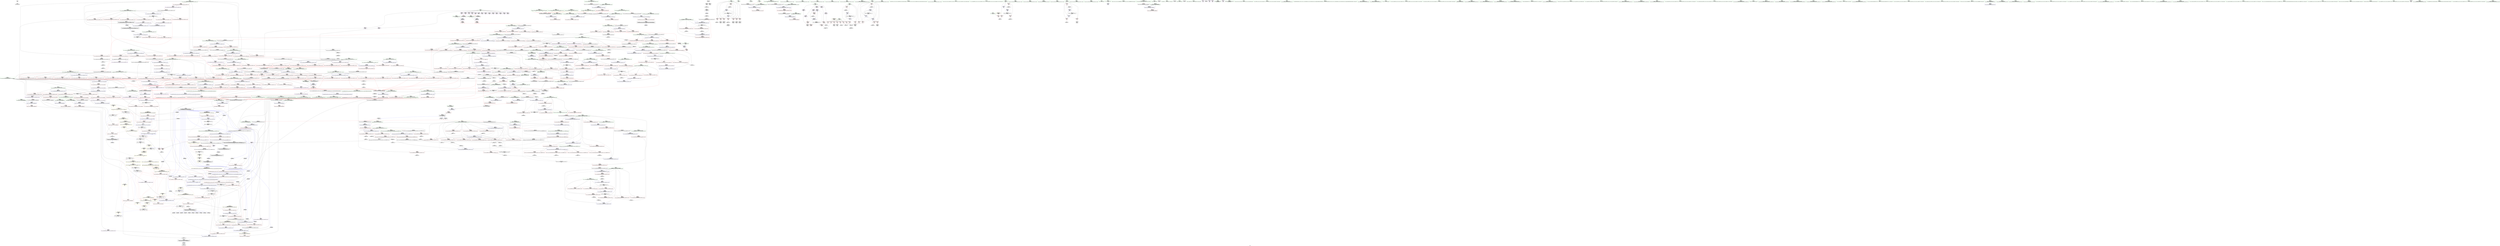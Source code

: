 digraph "SVFG" {
	label="SVFG";

	Node0x5616411fb210 [shape=record,color=grey,label="{NodeID: 0\nNullPtr}"];
	Node0x5616411fb210 -> Node0x561641256520[style=solid];
	Node0x561641280590 [shape=record,color=yellow,style=double,label="{NodeID: 1550\n10V_2 = CSCHI(MR_10V_1)\npts\{24 \}\nCS[]|{<s0>11}}"];
	Node0x561641280590:s0 -> Node0x5616412e5c90[style=dashed,color=red];
	Node0x56164125eda0 [shape=record,color=red,label="{NodeID: 443\n669\<--666\n\<--__t.addr\n_ZSt4moveIRdEONSt16remove_referenceIT_E4typeEOS2_\n}"];
	Node0x56164125eda0 -> Node0x5616412602f0[style=solid];
	Node0x561641252fd0 [shape=record,color=green,label="{NodeID: 111\n676\<--677\n__comp\<--__comp_field_insensitive\n_ZSt13__adjust_heapIPdldN9__gnu_cxx5__ops15_Iter_less_iterEEvT_T0_S5_T1_T2_\n|{<s0>34|<s1>37}}"];
	Node0x561641252fd0:s0 -> Node0x561641354e40[style=solid,color=red];
	Node0x561641252fd0:s1 -> Node0x561641355c50[style=solid,color=red];
	Node0x561641353ae0 [shape=record,color=black,label="{NodeID: 1661\n884 = PHI(438, )\n1st arg _ZSt22__move_median_to_firstIPdN9__gnu_cxx5__ops15_Iter_less_iterEEvT_S4_S4_S4_T0_ }"];
	Node0x561641353ae0 -> Node0x56164127b190[style=solid];
	Node0x5616412744b0 [shape=record,color=red,label="{NodeID: 554\n1108\<--1054\n\<--__i\n_ZSt16__insertion_sortIPdN9__gnu_cxx5__ops15_Iter_less_iterEEvT_S4_T0_\n}"];
	Node0x5616412744b0 -> Node0x561641262d30[style=solid];
	Node0x561641257590 [shape=record,color=black,label="{NodeID: 222\n322\<--334\n_ZSt4__lgl_ret\<--sub\n_ZSt4__lgl\n|{<s0>9}}"];
	Node0x561641257590:s0 -> Node0x56164134ca10[style=solid,color=blue];
	Node0x561641279ee0 [shape=record,color=blue,label="{NodeID: 665\n688\<--711\n__secondChild\<--mul\n_ZSt13__adjust_heapIPdldN9__gnu_cxx5__ops15_Iter_less_iterEEvT_T0_S5_T1_T2_\n}"];
	Node0x561641279ee0 -> Node0x56164125fb70[style=dashed];
	Node0x561641279ee0 -> Node0x56164125fc40[style=dashed];
	Node0x561641279ee0 -> Node0x56164125fd10[style=dashed];
	Node0x561641279ee0 -> Node0x56164126fac0[style=dashed];
	Node0x561641279ee0 -> Node0x56164126fb90[style=dashed];
	Node0x561641279ee0 -> Node0x56164126fc60[style=dashed];
	Node0x561641279ee0 -> Node0x56164126fd30[style=dashed];
	Node0x561641279ee0 -> Node0x56164126fe00[style=dashed];
	Node0x561641279ee0 -> Node0x56164126fed0[style=dashed];
	Node0x561641279ee0 -> Node0x561641279ee0[style=dashed];
	Node0x561641279ee0 -> Node0x561641279fb0[style=dashed];
	Node0x561641279ee0 -> Node0x56164127a220[style=dashed];
	Node0x561641279ee0 -> Node0x5616412d39c0[style=dashed];
	Node0x5616412650f0 [shape=record,color=red,label="{NodeID: 333\n98\<--31\n\<--i23\nmain\n}"];
	Node0x5616412650f0 -> Node0x56164126d8b0[style=solid];
	Node0x56164126ccb0 [shape=record,color=grey,label="{NodeID: 1108\n1316 = Binary(240, 1315, )\n}"];
	Node0x56164124f0e0 [shape=record,color=green,label="{NodeID: 1\n4\<--1\n.str\<--dummyObj\nGlob }"];
	Node0x56164125ee70 [shape=record,color=red,label="{NodeID: 444\n713\<--678\n\<--__first.addr\n_ZSt13__adjust_heapIPdldN9__gnu_cxx5__ops15_Iter_less_iterEEvT_T0_S5_T1_T2_\n}"];
	Node0x56164125ee70 -> Node0x561641263550[style=solid];
	Node0x5616412530a0 [shape=record,color=green,label="{NodeID: 112\n678\<--679\n__first.addr\<--__first.addr_field_insensitive\n_ZSt13__adjust_heapIPdldN9__gnu_cxx5__ops15_Iter_less_iterEEvT_T0_S5_T1_T2_\n}"];
	Node0x5616412530a0 -> Node0x56164125ee70[style=solid];
	Node0x5616412530a0 -> Node0x56164125ef40[style=solid];
	Node0x5616412530a0 -> Node0x56164125f010[style=solid];
	Node0x5616412530a0 -> Node0x56164125f0e0[style=solid];
	Node0x5616412530a0 -> Node0x56164125f1b0[style=solid];
	Node0x5616412530a0 -> Node0x56164125f280[style=solid];
	Node0x5616412530a0 -> Node0x56164125f350[style=solid];
	Node0x5616412530a0 -> Node0x561641279a00[style=solid];
	Node0x561641353bf0 [shape=record,color=black,label="{NodeID: 1662\n885 = PHI(439, )\n2nd arg _ZSt22__move_median_to_firstIPdN9__gnu_cxx5__ops15_Iter_less_iterEEvT_S4_S4_S4_T0_ }"];
	Node0x561641353bf0 -> Node0x56164127b260[style=solid];
	Node0x561641274580 [shape=record,color=red,label="{NodeID: 555\n1085\<--1084\n\<--call3\n_ZSt16__insertion_sortIPdN9__gnu_cxx5__ops15_Iter_less_iterEEvT_S4_T0_\n}"];
	Node0x561641274580 -> Node0x56164127c1d0[style=solid];
	Node0x561641257660 [shape=record,color=black,label="{NodeID: 223\n356\<--354\nsub.ptr.lhs.cast\<--\n_ZSt22__final_insertion_sortIPdN9__gnu_cxx5__ops15_Iter_less_iterEEvT_S4_T0_\n}"];
	Node0x561641257660 -> Node0x561641296780[style=solid];
	Node0x561641279fb0 [shape=record,color=blue,label="{NodeID: 666\n688\<--723\n__secondChild\<--dec\n_ZSt13__adjust_heapIPdldN9__gnu_cxx5__ops15_Iter_less_iterEEvT_T0_S5_T1_T2_\n}"];
	Node0x561641279fb0 -> Node0x56164125fb70[style=dashed];
	Node0x561641279fb0 -> Node0x56164125fc40[style=dashed];
	Node0x561641279fb0 -> Node0x56164126fc60[style=dashed];
	Node0x561641279fb0 -> Node0x56164126fd30[style=dashed];
	Node0x561641279fb0 -> Node0x56164126fe00[style=dashed];
	Node0x561641279fb0 -> Node0x56164126fed0[style=dashed];
	Node0x561641279fb0 -> Node0x561641279ee0[style=dashed];
	Node0x561641279fb0 -> Node0x56164127a220[style=dashed];
	Node0x561641279fb0 -> Node0x5616412d39c0[style=dashed];
	Node0x5616412651c0 [shape=record,color=red,label="{NodeID: 334\n102\<--31\n\<--i23\nmain\n}"];
	Node0x5616412651c0 -> Node0x561641256a30[style=solid];
	Node0x56164126ce30 [shape=record,color=grey,label="{NodeID: 1109\n305 = Binary(304, 306, )\n}"];
	Node0x56164126ce30 -> Node0x561641277b20[style=solid];
	Node0x56164124f170 [shape=record,color=green,label="{NodeID: 2\n6\<--1\n.str.1\<--dummyObj\nGlob }"];
	Node0x56164125ef40 [shape=record,color=red,label="{NodeID: 445\n716\<--678\n\<--__first.addr\n_ZSt13__adjust_heapIPdldN9__gnu_cxx5__ops15_Iter_less_iterEEvT_T0_S5_T1_T2_\n}"];
	Node0x56164125ef40 -> Node0x561641263620[style=solid];
	Node0x561641253170 [shape=record,color=green,label="{NodeID: 113\n680\<--681\n__holeIndex.addr\<--__holeIndex.addr_field_insensitive\n_ZSt13__adjust_heapIPdldN9__gnu_cxx5__ops15_Iter_less_iterEEvT_T0_S5_T1_T2_\n}"];
	Node0x561641253170 -> Node0x56164125f420[style=solid];
	Node0x561641253170 -> Node0x56164125f4f0[style=solid];
	Node0x561641253170 -> Node0x56164125f5c0[style=solid];
	Node0x561641253170 -> Node0x56164125f690[style=solid];
	Node0x561641253170 -> Node0x56164125f760[style=solid];
	Node0x561641253170 -> Node0x561641279ad0[style=solid];
	Node0x561641253170 -> Node0x56164127a150[style=solid];
	Node0x561641253170 -> Node0x56164127a3c0[style=solid];
	Node0x561641353d00 [shape=record,color=black,label="{NodeID: 1663\n886 = PHI(441, )\n3rd arg _ZSt22__move_median_to_firstIPdN9__gnu_cxx5__ops15_Iter_less_iterEEvT_S4_S4_S4_T0_ }"];
	Node0x561641353d00 -> Node0x56164127b330[style=solid];
	Node0x561641274650 [shape=record,color=red,label="{NodeID: 556\n1095\<--1094\n\<--call6\n_ZSt16__insertion_sortIPdN9__gnu_cxx5__ops15_Iter_less_iterEEvT_S4_T0_\n}"];
	Node0x561641274650 -> Node0x56164127c2a0[style=solid];
	Node0x561641257730 [shape=record,color=black,label="{NodeID: 224\n357\<--355\nsub.ptr.rhs.cast\<--\n_ZSt22__final_insertion_sortIPdN9__gnu_cxx5__ops15_Iter_less_iterEEvT_S4_T0_\n}"];
	Node0x561641257730 -> Node0x561641296780[style=solid];
	Node0x56164127a080 [shape=record,color=blue,label="{NodeID: 667\n733\<--730\nadd.ptr5\<--\n_ZSt13__adjust_heapIPdldN9__gnu_cxx5__ops15_Iter_less_iterEEvT_T0_S5_T1_T2_\n}"];
	Node0x56164127a080 -> Node0x5616412de4e0[style=dashed];
	Node0x561641265290 [shape=record,color=red,label="{NodeID: 335\n107\<--31\n\<--i23\nmain\n}"];
	Node0x561641265290 -> Node0x561641256b00[style=solid];
	Node0x56164126cfb0 [shape=record,color=grey,label="{NodeID: 1110\n1310 = Binary(295, 1309, )\n}"];
	Node0x56164124f420 [shape=record,color=green,label="{NodeID: 3\n8\<--1\n.str.2\<--dummyObj\nGlob }"];
	Node0x5616412809b0 [shape=record,color=yellow,style=double,label="{NodeID: 1553\n10V_4 = CSCHI(MR_10V_2)\npts\{24 \}\nCS[]|{<s0>14}}"];
	Node0x5616412809b0:s0 -> Node0x5616412c98a0[style=dashed,color=red];
	Node0x56164125f010 [shape=record,color=red,label="{NodeID: 446\n726\<--678\n\<--__first.addr\n_ZSt13__adjust_heapIPdldN9__gnu_cxx5__ops15_Iter_less_iterEEvT_T0_S5_T1_T2_\n}"];
	Node0x56164125f010 -> Node0x5616412636f0[style=solid];
	Node0x5616412e2490 [shape=record,color=yellow,style=double,label="{NodeID: 1221\n147V_1 = ENCHI(MR_147V_0)\npts\{549 636 685 1025 1057 1179 \}\nFun[_ZSt11__push_heapIPdldN9__gnu_cxx5__ops14_Iter_less_valEEvT_T0_S5_T1_RT2_]}"];
	Node0x5616412e2490 -> Node0x5616412710b0[style=dashed];
	Node0x5616412e2490 -> Node0x561641271180[style=dashed];
	Node0x561641253240 [shape=record,color=green,label="{NodeID: 114\n682\<--683\n__len.addr\<--__len.addr_field_insensitive\n_ZSt13__adjust_heapIPdldN9__gnu_cxx5__ops15_Iter_less_iterEEvT_T0_S5_T1_T2_\n}"];
	Node0x561641253240 -> Node0x56164125f830[style=solid];
	Node0x561641253240 -> Node0x56164125f900[style=solid];
	Node0x561641253240 -> Node0x56164125f9d0[style=solid];
	Node0x561641253240 -> Node0x561641279ba0[style=solid];
	Node0x561641353e10 [shape=record,color=black,label="{NodeID: 1664\n863 = PHI(829, )\n0th arg _ZNK9__gnu_cxx5__ops14_Iter_less_valclIPddEEbT_RT0_ }"];
	Node0x561641353e10 -> Node0x56164127ae50[style=solid];
	Node0x561641274720 [shape=record,color=red,label="{NodeID: 557\n1132\<--1118\n\<--__first.addr\n_ZSt26__unguarded_insertion_sortIPdN9__gnu_cxx5__ops15_Iter_less_iterEEvT_S4_T0_\n}"];
	Node0x561641274720 -> Node0x56164127c5e0[style=solid];
	Node0x561641257800 [shape=record,color=black,label="{NodeID: 225\n429\<--427\nsub.ptr.lhs.cast\<--\n_ZSt27__unguarded_partition_pivotIPdN9__gnu_cxx5__ops15_Iter_less_iterEET_S4_S4_T0_\n}"];
	Node0x561641257800 -> Node0x561641295b80[style=solid];
	Node0x56164127a150 [shape=record,color=blue,label="{NodeID: 668\n680\<--735\n__holeIndex.addr\<--\n_ZSt13__adjust_heapIPdldN9__gnu_cxx5__ops15_Iter_less_iterEEvT_T0_S5_T1_T2_\n}"];
	Node0x56164127a150 -> Node0x56164125f5c0[style=dashed];
	Node0x56164127a150 -> Node0x56164125f690[style=dashed];
	Node0x56164127a150 -> Node0x56164127a150[style=dashed];
	Node0x56164127a150 -> Node0x56164127a3c0[style=dashed];
	Node0x56164127a150 -> Node0x5616412d34c0[style=dashed];
	Node0x561641265360 [shape=record,color=red,label="{NodeID: 336\n115\<--31\n\<--i23\nmain\n}"];
	Node0x561641265360 -> Node0x561641256bd0[style=solid];
	Node0x56164126d130 [shape=record,color=grey,label="{NodeID: 1111\n334 = Binary(335, 333, )\n}"];
	Node0x56164126d130 -> Node0x561641257590[style=solid];
	Node0x56164124f4e0 [shape=record,color=green,label="{NodeID: 4\n34\<--1\n\<--dummyObj\nCan only get source location for instruction, argument, global var or function.}"];
	Node0x56164125f0e0 [shape=record,color=red,label="{NodeID: 447\n731\<--678\n\<--__first.addr\n_ZSt13__adjust_heapIPdldN9__gnu_cxx5__ops15_Iter_less_iterEEvT_T0_S5_T1_T2_\n}"];
	Node0x56164125f0e0 -> Node0x5616412637c0[style=solid];
	Node0x561641257cc0 [shape=record,color=green,label="{NodeID: 115\n684\<--685\n__value.addr\<--__value.addr_field_insensitive\n_ZSt13__adjust_heapIPdldN9__gnu_cxx5__ops15_Iter_less_iterEEvT_T0_S5_T1_T2_\n|{|<s1>39}}"];
	Node0x561641257cc0 -> Node0x561641279c70[style=solid];
	Node0x561641257cc0:s1 -> Node0x561641350c80[style=solid,color=red];
	Node0x561641353f20 [shape=record,color=black,label="{NodeID: 1665\n864 = PHI(832, )\n1st arg _ZNK9__gnu_cxx5__ops14_Iter_less_valclIPddEEbT_RT0_ }"];
	Node0x561641353f20 -> Node0x56164127af20[style=solid];
	Node0x5616412747f0 [shape=record,color=red,label="{NodeID: 558\n1136\<--1120\n\<--__last.addr\n_ZSt26__unguarded_insertion_sortIPdN9__gnu_cxx5__ops15_Iter_less_iterEEvT_S4_T0_\n}"];
	Node0x5616412747f0 -> Node0x56164126e330[style=solid];
	Node0x5616412e8fc0 [shape=record,color=yellow,style=double,label="{NodeID: 1333\n113V_1 = ENCHI(MR_113V_0)\npts\{549 685 810 1025 1057 1179 \}\nFun[_ZSt10__pop_heapIPdN9__gnu_cxx5__ops15_Iter_less_iterEEvT_S4_S4_RT0_]}"];
	Node0x5616412e8fc0 -> Node0x56164125eb30[style=dashed];
	Node0x5616412e8fc0 -> Node0x56164125ec00[style=dashed];
	Node0x5616412e8fc0 -> Node0x56164125ecd0[style=dashed];
	Node0x5616412578d0 [shape=record,color=black,label="{NodeID: 226\n430\<--428\nsub.ptr.rhs.cast\<--\n_ZSt27__unguarded_partition_pivotIPdN9__gnu_cxx5__ops15_Iter_less_iterEET_S4_S4_T0_\n}"];
	Node0x5616412578d0 -> Node0x561641295b80[style=solid];
	Node0x56164127a220 [shape=record,color=blue,label="{NodeID: 669\n688\<--750\n__secondChild\<--mul12\n_ZSt13__adjust_heapIPdldN9__gnu_cxx5__ops15_Iter_less_iterEEvT_T0_S5_T1_T2_\n}"];
	Node0x56164127a220 -> Node0x56164126ffa0[style=dashed];
	Node0x56164127a220 -> Node0x561641270070[style=dashed];
	Node0x56164127a220 -> Node0x5616412d39c0[style=dashed];
	Node0x561641265430 [shape=record,color=red,label="{NodeID: 337\n118\<--31\n\<--i23\nmain\n}"];
	Node0x561641265430 -> Node0x561641256ca0[style=solid];
	Node0x56164126d2b0 [shape=record,color=grey,label="{NodeID: 1112\n1077 = cmp(1075, 1076, )\n}"];
	Node0x56164124f5a0 [shape=record,color=green,label="{NodeID: 5\n51\<--1\n\<--dummyObj\nCan only get source location for instruction, argument, global var or function.}"];
	Node0x561641280c70 [shape=record,color=yellow,style=double,label="{NodeID: 1555\n10V_2 = CSCHI(MR_10V_1)\npts\{24 \}\nCS[]|{<s0>20}}"];
	Node0x561641280c70:s0 -> Node0x5616412d25c0[style=dashed,color=red];
	Node0x56164125f1b0 [shape=record,color=red,label="{NodeID: 448\n752\<--678\n\<--__first.addr\n_ZSt13__adjust_heapIPdldN9__gnu_cxx5__ops15_Iter_less_iterEEvT_T0_S5_T1_T2_\n}"];
	Node0x56164125f1b0 -> Node0x561641263890[style=solid];
	Node0x561641257d50 [shape=record,color=green,label="{NodeID: 116\n686\<--687\n__topIndex\<--__topIndex_field_insensitive\n_ZSt13__adjust_heapIPdldN9__gnu_cxx5__ops15_Iter_less_iterEEvT_T0_S5_T1_T2_\n}"];
	Node0x561641257d50 -> Node0x56164125faa0[style=solid];
	Node0x561641257d50 -> Node0x561641279d40[style=solid];
	Node0x561641354030 [shape=record,color=black,label="{NodeID: 1666\n865 = PHI(809, )\n2nd arg _ZNK9__gnu_cxx5__ops14_Iter_less_valclIPddEEbT_RT0_ }"];
	Node0x561641354030 -> Node0x56164127aff0[style=solid];
	Node0x5616412748c0 [shape=record,color=red,label="{NodeID: 559\n1135\<--1122\n\<--__i\n_ZSt26__unguarded_insertion_sortIPdN9__gnu_cxx5__ops15_Iter_less_iterEEvT_S4_T0_\n}"];
	Node0x5616412748c0 -> Node0x56164126e330[style=solid];
	Node0x5616412579a0 [shape=record,color=black,label="{NodeID: 227\n409\<--449\n_ZSt27__unguarded_partition_pivotIPdN9__gnu_cxx5__ops15_Iter_less_iterEET_S4_S4_T0__ret\<--call\n_ZSt27__unguarded_partition_pivotIPdN9__gnu_cxx5__ops15_Iter_less_iterEET_S4_S4_T0_\n|{<s0>13}}"];
	Node0x5616412579a0:s0 -> Node0x56164134cc00[style=solid,color=blue];
	Node0x56164127a2f0 [shape=record,color=blue,label="{NodeID: 670\n760\<--757\nadd.ptr16\<--\n_ZSt13__adjust_heapIPdldN9__gnu_cxx5__ops15_Iter_less_iterEEvT_T0_S5_T1_T2_\n}"];
	Node0x56164127a2f0 -> Node0x5616412d2fc0[style=dashed];
	Node0x561641265500 [shape=record,color=red,label="{NodeID: 338\n125\<--31\n\<--i23\nmain\n}"];
	Node0x561641265500 -> Node0x56164126c0b0[style=solid];
	Node0x56164126d430 [shape=record,color=grey,label="{NodeID: 1113\n1349 = cmp(1346, 1348, )\n}"];
	Node0x56164126d430 -> Node0x561641260e50[style=solid];
	Node0x56164124fe10 [shape=record,color=green,label="{NodeID: 6\n70\<--1\n\<--dummyObj\nCan only get source location for instruction, argument, global var or function.}"];
	Node0x561641280dd0 [shape=record,color=yellow,style=double,label="{NodeID: 1556\n10V_3 = CSCHI(MR_10V_2)\npts\{24 \}\nCS[]|{<s0>12}}"];
	Node0x561641280dd0:s0 -> Node0x5616412dc6e0[style=dashed,color=blue];
	Node0x56164125f280 [shape=record,color=red,label="{NodeID: 449\n758\<--678\n\<--__first.addr\n_ZSt13__adjust_heapIPdldN9__gnu_cxx5__ops15_Iter_less_iterEEvT_T0_S5_T1_T2_\n}"];
	Node0x56164125f280 -> Node0x561641263960[style=solid];
	Node0x561641257e20 [shape=record,color=green,label="{NodeID: 117\n688\<--689\n__secondChild\<--__secondChild_field_insensitive\n_ZSt13__adjust_heapIPdldN9__gnu_cxx5__ops15_Iter_less_iterEEvT_T0_S5_T1_T2_\n}"];
	Node0x561641257e20 -> Node0x56164125fb70[style=solid];
	Node0x561641257e20 -> Node0x56164125fc40[style=solid];
	Node0x561641257e20 -> Node0x56164125fd10[style=solid];
	Node0x561641257e20 -> Node0x56164126fac0[style=solid];
	Node0x561641257e20 -> Node0x56164126fb90[style=solid];
	Node0x561641257e20 -> Node0x56164126fc60[style=solid];
	Node0x561641257e20 -> Node0x56164126fd30[style=solid];
	Node0x561641257e20 -> Node0x56164126fe00[style=solid];
	Node0x561641257e20 -> Node0x56164126fed0[style=solid];
	Node0x561641257e20 -> Node0x56164126ffa0[style=solid];
	Node0x561641257e20 -> Node0x561641270070[style=solid];
	Node0x561641257e20 -> Node0x561641279e10[style=solid];
	Node0x561641257e20 -> Node0x561641279ee0[style=solid];
	Node0x561641257e20 -> Node0x561641279fb0[style=solid];
	Node0x561641257e20 -> Node0x56164127a220[style=solid];
	Node0x561641354140 [shape=record,color=black,label="{NodeID: 1667\n338 = PHI(249, )\n0th arg _ZSt22__final_insertion_sortIPdN9__gnu_cxx5__ops15_Iter_less_iterEEvT_S4_T0_ }"];
	Node0x561641354140 -> Node0x561641277e60[style=solid];
	Node0x561641274990 [shape=record,color=red,label="{NodeID: 560\n1139\<--1122\n\<--__i\n_ZSt26__unguarded_insertion_sortIPdN9__gnu_cxx5__ops15_Iter_less_iterEEvT_S4_T0_\n|{<s0>69}}"];
	Node0x561641274990:s0 -> Node0x561641354360[style=solid,color=red];
	Node0x561641257a70 [shape=record,color=black,label="{NodeID: 228\n517\<--515\nsub.ptr.lhs.cast\<--\n_ZSt11__sort_heapIPdN9__gnu_cxx5__ops15_Iter_less_iterEEvT_S4_RT0_\n}"];
	Node0x561641257a70 -> Node0x561641296600[style=solid];
	Node0x56164127a3c0 [shape=record,color=blue,label="{NodeID: 671\n680\<--763\n__holeIndex.addr\<--sub17\n_ZSt13__adjust_heapIPdldN9__gnu_cxx5__ops15_Iter_less_iterEEvT_T0_S5_T1_T2_\n}"];
	Node0x56164127a3c0 -> Node0x5616412d34c0[style=dashed];
	Node0x5616412655d0 [shape=record,color=red,label="{NodeID: 339\n152\<--31\n\<--i23\nmain\n}"];
	Node0x5616412655d0 -> Node0x561641256fe0[style=solid];
	Node0x56164126d5b0 [shape=record,color=grey,label="{NodeID: 1114\n620 = cmp(617, 619, )\n}"];
	Node0x56164126d5b0 -> Node0x561641260080[style=solid];
	Node0x56164124fea0 [shape=record,color=green,label="{NodeID: 7\n140\<--1\n\<--dummyObj\nCan only get source location for instruction, argument, global var or function.}"];
	Node0x561641280f30 [shape=record,color=yellow,style=double,label="{NodeID: 1557\n10V_2 = CSCHI(MR_10V_1)\npts\{24 \}\nCS[]|{<s0>22}}"];
	Node0x561641280f30:s0 -> Node0x5616412cc1c0[style=dashed,color=red];
	Node0x56164125f350 [shape=record,color=red,label="{NodeID: 450\n772\<--678\n\<--__first.addr\n_ZSt13__adjust_heapIPdldN9__gnu_cxx5__ops15_Iter_less_iterEEvT_T0_S5_T1_T2_\n|{<s0>40}}"];
	Node0x56164125f350:s0 -> Node0x561641350500[style=solid,color=red];
	Node0x561641257ef0 [shape=record,color=green,label="{NodeID: 118\n690\<--691\n__cmp\<--__cmp_field_insensitive\n_ZSt13__adjust_heapIPdldN9__gnu_cxx5__ops15_Iter_less_iterEEvT_T0_S5_T1_T2_\n|{<s0>38|<s1>40}}"];
	Node0x561641257ef0:s0 -> Node0x561641350b40[style=solid,color=red];
	Node0x561641257ef0:s1 -> Node0x561641350a00[style=solid,color=red];
	Node0x561641354250 [shape=record,color=black,label="{NodeID: 1668\n339 = PHI(250, )\n1st arg _ZSt22__final_insertion_sortIPdN9__gnu_cxx5__ops15_Iter_less_iterEEvT_S4_T0_ }"];
	Node0x561641354250 -> Node0x561641277f30[style=solid];
	Node0x561641274a60 [shape=record,color=red,label="{NodeID: 561\n1143\<--1122\n\<--__i\n_ZSt26__unguarded_insertion_sortIPdN9__gnu_cxx5__ops15_Iter_less_iterEEvT_S4_T0_\n}"];
	Node0x561641274a60 -> Node0x561641262e00[style=solid];
	Node0x561641257b40 [shape=record,color=black,label="{NodeID: 229\n518\<--516\nsub.ptr.rhs.cast\<--\n_ZSt11__sort_heapIPdN9__gnu_cxx5__ops15_Iter_less_iterEEvT_S4_RT0_\n}"];
	Node0x561641257b40 -> Node0x561641296600[style=solid];
	Node0x56164127a490 [shape=record,color=blue,label="{NodeID: 672\n783\<--782\n__t.addr\<--__t\n_ZSt4moveIRN9__gnu_cxx5__ops15_Iter_less_iterEEONSt16remove_referenceIT_E4typeEOS5_\n}"];
	Node0x56164127a490 -> Node0x5616412703b0[style=dashed];
	Node0x5616412656a0 [shape=record,color=red,label="{NodeID: 340\n163\<--31\n\<--i23\nmain\n}"];
	Node0x5616412656a0 -> Node0x561641294680[style=solid];
	Node0x56164126d730 [shape=record,color=grey,label="{NodeID: 1115\n827 = cmp(825, 826, )\n}"];
	Node0x56164124ff60 [shape=record,color=green,label="{NodeID: 8\n240\<--1\n\<--dummyObj\nCan only get source location for instruction, argument, global var or function.}"];
	Node0x561641281090 [shape=record,color=yellow,style=double,label="{NodeID: 1558\n10V_3 = CSCHI(MR_10V_2)\npts\{24 \}\nCS[]|{<s0>13}}"];
	Node0x561641281090:s0 -> Node0x5616412809b0[style=dashed,color=blue];
	Node0x56164125f420 [shape=record,color=red,label="{NodeID: 451\n698\<--680\n\<--__holeIndex.addr\n_ZSt13__adjust_heapIPdldN9__gnu_cxx5__ops15_Iter_less_iterEEvT_T0_S5_T1_T2_\n}"];
	Node0x56164125f420 -> Node0x561641279d40[style=solid];
	Node0x5616412e2a10 [shape=record,color=yellow,style=double,label="{NodeID: 1226\n10V_1 = ENCHI(MR_10V_0)\npts\{24 \}\nFun[_ZSt9iter_swapIPdS0_EvT_T0_]|{<s0>58|<s1>58|<s2>58}}"];
	Node0x5616412e2a10:s0 -> Node0x5616412737b0[style=dashed,color=red];
	Node0x5616412e2a10:s1 -> Node0x561641273880[style=dashed,color=red];
	Node0x5616412e2a10:s2 -> Node0x56164127bdc0[style=dashed,color=red];
	Node0x561641257fc0 [shape=record,color=green,label="{NodeID: 119\n692\<--693\nagg.tmp\<--agg.tmp_field_insensitive\n_ZSt13__adjust_heapIPdldN9__gnu_cxx5__ops15_Iter_less_iterEEvT_T0_S5_T1_T2_\n}"];
	Node0x561641354360 [shape=record,color=black,label="{NodeID: 1669\n1173 = PHI(1099, 1139, )\n0th arg _ZSt25__unguarded_linear_insertIPdN9__gnu_cxx5__ops14_Val_less_iterEEvT_T0_ }"];
	Node0x561641354360 -> Node0x56164127c9f0[style=solid];
	Node0x561641274b30 [shape=record,color=red,label="{NodeID: 562\n1161\<--1152\n\<--__first.addr\n_ZSt13move_backwardIPdS0_ET0_T_S2_S1_\n|{<s0>70}}"];
	Node0x561641274b30:s0 -> Node0x5616413522d0[style=solid,color=red];
	Node0x561641257c10 [shape=record,color=black,label="{NodeID: 230\n557\<--555\nsub.ptr.lhs.cast\<--\n_ZSt11__make_heapIPdN9__gnu_cxx5__ops15_Iter_less_iterEEvT_S4_RT0_\n}"];
	Node0x561641257c10 -> Node0x56164126c830[style=solid];
	Node0x56164127a560 [shape=record,color=blue,label="{NodeID: 673\n792\<--789\nthis.addr\<--this\n_ZN9__gnu_cxx5__ops14_Iter_less_valC2ENS0_15_Iter_less_iterE\n}"];
	Node0x56164127a560 -> Node0x561641270480[style=dashed];
	Node0x561641265770 [shape=record,color=red,label="{NodeID: 341\n110\<--109\n\<--arrayidx31\nmain\n}"];
	Node0x561641265770 -> Node0x56164126deb0[style=solid];
	Node0x56164126d8b0 [shape=record,color=grey,label="{NodeID: 1116\n99 = cmp(98, 51, )\n}"];
	Node0x561641250060 [shape=record,color=green,label="{NodeID: 9\n245\<--1\n\<--dummyObj\nCan only get source location for instruction, argument, global var or function.}"];
	Node0x56164125f4f0 [shape=record,color=red,label="{NodeID: 452\n700\<--680\n\<--__holeIndex.addr\n_ZSt13__adjust_heapIPdldN9__gnu_cxx5__ops15_Iter_less_iterEEvT_T0_S5_T1_T2_\n}"];
	Node0x56164125f4f0 -> Node0x561641279e10[style=solid];
	Node0x561641258090 [shape=record,color=green,label="{NodeID: 120\n767\<--768\n_ZSt4moveIRN9__gnu_cxx5__ops15_Iter_less_iterEEONSt16remove_referenceIT_E4typeEOS5_\<--_ZSt4moveIRN9__gnu_cxx5__ops15_Iter_less_iterEEONSt16remove_referenceIT_E4typeEOS5__field_insensitive\n}"];
	Node0x5616413544b0 [shape=record,color=black,label="{NodeID: 1670\n1253 = PHI(1234, )\n0th arg _ZSt22__copy_move_backward_aILb1EPdS0_ET1_T0_S2_S1_ }"];
	Node0x5616413544b0 -> Node0x56164127d3b0[style=solid];
	Node0x561641274c00 [shape=record,color=red,label="{NodeID: 563\n1165\<--1154\n\<--__last.addr\n_ZSt13move_backwardIPdS0_ET0_T_S2_S1_\n|{<s0>71}}"];
	Node0x561641274c00:s0 -> Node0x5616413522d0[style=solid,color=red];
	Node0x56164125fe10 [shape=record,color=black,label="{NodeID: 231\n558\<--556\nsub.ptr.rhs.cast\<--\n_ZSt11__make_heapIPdN9__gnu_cxx5__ops15_Iter_less_iterEEvT_S4_RT0_\n}"];
	Node0x56164125fe10 -> Node0x56164126c830[style=solid];
	Node0x56164127a630 [shape=record,color=blue,label="{NodeID: 674\n803\<--798\n__first.addr\<--__first\n_ZSt11__push_heapIPdldN9__gnu_cxx5__ops14_Iter_less_valEEvT_T0_S5_T1_RT2_\n}"];
	Node0x56164127a630 -> Node0x561641270550[style=dashed];
	Node0x56164127a630 -> Node0x561641270620[style=dashed];
	Node0x56164127a630 -> Node0x5616412706f0[style=dashed];
	Node0x56164127a630 -> Node0x5616412707c0[style=dashed];
	Node0x561641265840 [shape=record,color=red,label="{NodeID: 342\n121\<--120\n\<--arrayidx37\nmain\n}"];
	Node0x561641265840 -> Node0x561641256d70[style=solid];
	Node0x56164126da30 [shape=record,color=grey,label="{NodeID: 1117\n740 = cmp(739, 295, )\n}"];
	Node0x561641250160 [shape=record,color=green,label="{NodeID: 10\n291\<--1\n\<--dummyObj\nCan only get source location for instruction, argument, global var or function.}"];
	Node0x56164125f5c0 [shape=record,color=red,label="{NodeID: 453\n732\<--680\n\<--__holeIndex.addr\n_ZSt13__adjust_heapIPdldN9__gnu_cxx5__ops15_Iter_less_iterEEvT_T0_S5_T1_T2_\n}"];
	Node0x561641258190 [shape=record,color=green,label="{NodeID: 121\n770\<--771\n_ZN9__gnu_cxx5__ops14_Iter_less_valC2ENS0_15_Iter_less_iterE\<--_ZN9__gnu_cxx5__ops14_Iter_less_valC2ENS0_15_Iter_less_iterE_field_insensitive\n}"];
	Node0x5616413545c0 [shape=record,color=black,label="{NodeID: 1671\n1254 = PHI(1238, )\n1st arg _ZSt22__copy_move_backward_aILb1EPdS0_ET1_T0_S2_S1_ }"];
	Node0x5616413545c0 -> Node0x56164127d480[style=solid];
	Node0x561641274cd0 [shape=record,color=red,label="{NodeID: 564\n1167\<--1156\n\<--__result.addr\n_ZSt13move_backwardIPdS0_ET0_T_S2_S1_\n|{<s0>72}}"];
	Node0x561641274cd0:s0 -> Node0x5616413571d0[style=solid,color=red];
	Node0x56164125fee0 [shape=record,color=black,label="{NodeID: 232\n566\<--564\nsub.ptr.lhs.cast1\<--\n_ZSt11__make_heapIPdN9__gnu_cxx5__ops15_Iter_less_iterEEvT_S4_RT0_\n}"];
	Node0x56164125fee0 -> Node0x56164126c530[style=solid];
	Node0x56164127a700 [shape=record,color=blue,label="{NodeID: 675\n805\<--799\n__holeIndex.addr\<--__holeIndex\n_ZSt11__push_heapIPdldN9__gnu_cxx5__ops14_Iter_less_valEEvT_T0_S5_T1_RT2_\n}"];
	Node0x56164127a700 -> Node0x561641270890[style=dashed];
	Node0x56164127a700 -> Node0x5616412cd5c0[style=dashed];
	Node0x561641265910 [shape=record,color=red,label="{NodeID: 343\n124\<--123\n\<--arrayidx39\nmain\n}"];
	Node0x561641265910 -> Node0x56164126e630[style=solid];
	Node0x56164126dbb0 [shape=record,color=grey,label="{NodeID: 1118\n746 = cmp(742, 745, )\n}"];
	Node0x561641250260 [shape=record,color=green,label="{NodeID: 11\n295\<--1\n\<--dummyObj\nCan only get source location for instruction, argument, global var or function.|{<s0>33}}"];
	Node0x561641250260:s0 -> Node0x5616413533c0[style=solid,color=red];
	Node0x56164125f690 [shape=record,color=red,label="{NodeID: 454\n759\<--680\n\<--__holeIndex.addr\n_ZSt13__adjust_heapIPdldN9__gnu_cxx5__ops15_Iter_less_iterEEvT_T0_S5_T1_T2_\n}"];
	Node0x561641258290 [shape=record,color=green,label="{NodeID: 122\n778\<--779\n_ZSt11__push_heapIPdldN9__gnu_cxx5__ops14_Iter_less_valEEvT_T0_S5_T1_RT2_\<--_ZSt11__push_heapIPdldN9__gnu_cxx5__ops14_Iter_less_valEEvT_T0_S5_T1_RT2__field_insensitive\n}"];
	Node0x5616413546d0 [shape=record,color=black,label="{NodeID: 1672\n1255 = PHI(1240, )\n2nd arg _ZSt22__copy_move_backward_aILb1EPdS0_ET1_T0_S2_S1_ }"];
	Node0x5616413546d0 -> Node0x56164127d550[style=solid];
	Node0x561641274da0 [shape=record,color=red,label="{NodeID: 565\n1183\<--1176\n\<--__last.addr\n_ZSt25__unguarded_linear_insertIPdN9__gnu_cxx5__ops14_Val_less_iterEEvT_T0_\n|{<s0>73}}"];
	Node0x561641274da0:s0 -> Node0x561641350c80[style=solid,color=red];
	Node0x56164125ffb0 [shape=record,color=black,label="{NodeID: 233\n567\<--565\nsub.ptr.rhs.cast2\<--\n_ZSt11__make_heapIPdN9__gnu_cxx5__ops15_Iter_less_iterEEvT_S4_RT0_\n}"];
	Node0x56164125ffb0 -> Node0x56164126c530[style=solid];
	Node0x56164127a7d0 [shape=record,color=blue,label="{NodeID: 676\n807\<--800\n__topIndex.addr\<--__topIndex\n_ZSt11__push_heapIPdldN9__gnu_cxx5__ops14_Iter_less_valEEvT_T0_S5_T1_RT2_\n}"];
	Node0x56164127a7d0 -> Node0x561641270ca0[style=dashed];
	Node0x5616412659e0 [shape=record,color=red,label="{NodeID: 344\n132\<--131\n\<--arrayidx43\nmain\n}"];
	Node0x5616412659e0 -> Node0x56164126e630[style=solid];
	Node0x56164126dd30 [shape=record,color=grey,label="{NodeID: 1119\n43 = cmp(41, 42, )\n}"];
	Node0x561641250360 [shape=record,color=green,label="{NodeID: 12\n306\<--1\n\<--dummyObj\nCan only get source location for instruction, argument, global var or function.}"];
	Node0x56164125f760 [shape=record,color=red,label="{NodeID: 455\n773\<--680\n\<--__holeIndex.addr\n_ZSt13__adjust_heapIPdldN9__gnu_cxx5__ops15_Iter_less_iterEEvT_T0_S5_T1_T2_\n|{<s0>40}}"];
	Node0x56164125f760:s0 -> Node0x561641350640[style=solid,color=red];
	Node0x561641258390 [shape=record,color=green,label="{NodeID: 123\n783\<--784\n__t.addr\<--__t.addr_field_insensitive\n_ZSt4moveIRN9__gnu_cxx5__ops15_Iter_less_iterEEONSt16remove_referenceIT_E4typeEOS5_\n}"];
	Node0x561641258390 -> Node0x5616412703b0[style=solid];
	Node0x561641258390 -> Node0x56164127a490[style=solid];
	Node0x5616413547e0 [shape=record,color=black,label="{NodeID: 1673\n323 = PHI(239, )\n0th arg _ZSt4__lgl }"];
	Node0x5616413547e0 -> Node0x561641277d90[style=solid];
	Node0x561641274e70 [shape=record,color=red,label="{NodeID: 566\n1187\<--1176\n\<--__last.addr\n_ZSt25__unguarded_linear_insertIPdN9__gnu_cxx5__ops14_Val_less_iterEEvT_T0_\n}"];
	Node0x561641274e70 -> Node0x56164127cb90[style=solid];
	Node0x561641260080 [shape=record,color=black,label="{NodeID: 234\n602\<--620\n_ZNK9__gnu_cxx5__ops15_Iter_less_iterclIPdS3_EEbT_T0__ret\<--cmp\n_ZNK9__gnu_cxx5__ops15_Iter_less_iterclIPdS3_EEbT_T0_\n|{<s0>24|<s1>34|<s2>44|<s3>45|<s4>47|<s5>50|<s6>52|<s7>55|<s8>56|<s9>62}}"];
	Node0x561641260080:s0 -> Node0x56164134d1c0[style=solid,color=blue];
	Node0x561641260080:s1 -> Node0x56164134de40[style=solid,color=blue];
	Node0x561641260080:s2 -> Node0x56164134e5c0[style=solid,color=blue];
	Node0x561641260080:s3 -> Node0x56164134e6d0[style=solid,color=blue];
	Node0x561641260080:s4 -> Node0x56164134e7e0[style=solid,color=blue];
	Node0x561641260080:s5 -> Node0x56164134e8f0[style=solid,color=blue];
	Node0x561641260080:s6 -> Node0x56164134ea30[style=solid,color=blue];
	Node0x561641260080:s7 -> Node0x56164134eb70[style=solid,color=blue];
	Node0x561641260080:s8 -> Node0x56164134ecb0[style=solid,color=blue];
	Node0x561641260080:s9 -> Node0x56164134f240[style=solid,color=blue];
	Node0x56164127a8a0 [shape=record,color=blue,label="{NodeID: 677\n809\<--801\n__value.addr\<--__value\n_ZSt11__push_heapIPdldN9__gnu_cxx5__ops14_Iter_less_valEEvT_T0_S5_T1_RT2_\n|{|<s2>41}}"];
	Node0x56164127a8a0 -> Node0x5616412710b0[style=dashed];
	Node0x56164127a8a0 -> Node0x561641271180[style=dashed];
	Node0x56164127a8a0:s2 -> Node0x5616412e5910[style=dashed,color=red];
	Node0x561641265ab0 [shape=record,color=red,label="{NodeID: 345\n155\<--154\n\<--arrayidx50\nmain\n}"];
	Node0x561641265ab0 -> Node0x561641296a80[style=solid];
	Node0x56164126deb0 [shape=record,color=grey,label="{NodeID: 1120\n112 = cmp(110, 111, )\n}"];
	Node0x561641250460 [shape=record,color=green,label="{NodeID: 13\n329\<--1\n\<--dummyObj\nCan only get source location for instruction, argument, global var or function.}"];
	Node0x561641281770 [shape=record,color=yellow,style=double,label="{NodeID: 1563\n10V_2 = CSCHI(MR_10V_1)\npts\{24 \}\nCS[]|{<s0>72}}"];
	Node0x561641281770:s0 -> Node0x561641286960[style=dashed,color=blue];
	Node0x56164125f830 [shape=record,color=red,label="{NodeID: 456\n704\<--682\n\<--__len.addr\n_ZSt13__adjust_heapIPdldN9__gnu_cxx5__ops15_Iter_less_iterEEvT_T0_S5_T1_T2_\n}"];
	Node0x56164125f830 -> Node0x561641296c00[style=solid];
	Node0x561641258460 [shape=record,color=green,label="{NodeID: 124\n790\<--791\n\<--field_insensitive\n_ZN9__gnu_cxx5__ops14_Iter_less_valC2ENS0_15_Iter_less_iterE\n}"];
	Node0x5616413548f0 [shape=record,color=black,label="{NodeID: 1674\n214 = PHI(201, )\n0th arg _ZSt6__sortIPdN9__gnu_cxx5__ops15_Iter_less_iterEEvT_S4_T0_ }"];
	Node0x5616413548f0 -> Node0x561641277710[style=solid];
	Node0x561641274f40 [shape=record,color=red,label="{NodeID: 567\n1201\<--1176\n\<--__last.addr\n_ZSt25__unguarded_linear_insertIPdN9__gnu_cxx5__ops14_Val_less_iterEEvT_T0_\n}"];
	Node0x561641274f40 -> Node0x56164127cd30[style=solid];
	Node0x561641260150 [shape=record,color=black,label="{NodeID: 235\n655\<--653\nsub.ptr.lhs.cast\<--\n_ZSt10__pop_heapIPdN9__gnu_cxx5__ops15_Iter_less_iterEEvT_S4_S4_RT0_\n}"];
	Node0x561641260150 -> Node0x561641294c80[style=solid];
	Node0x56164127a970 [shape=record,color=blue,label="{NodeID: 678\n811\<--802\n__comp.addr\<--__comp\n_ZSt11__push_heapIPdldN9__gnu_cxx5__ops14_Iter_less_valEEvT_T0_S5_T1_RT2_\n}"];
	Node0x56164127a970 -> Node0x561641270d70[style=dashed];
	Node0x561641265b80 [shape=record,color=red,label="{NodeID: 346\n170\<--169\n\<--arrayidx57\nmain\n}"];
	Node0x56164126e030 [shape=record,color=grey,label="{NodeID: 1121\n521 = cmp(520, 522, )\n}"];
	Node0x561641250560 [shape=record,color=green,label="{NodeID: 14\n335\<--1\n\<--dummyObj\nCan only get source location for instruction, argument, global var or function.}"];
	Node0x5616412818d0 [shape=record,color=yellow,style=double,label="{NodeID: 1564\n10V_3 = CSCHI(MR_10V_2)\npts\{24 \}\nCS[]|{<s0>25|<s1>26}}"];
	Node0x5616412818d0:s0 -> Node0x5616412dfde0[style=dashed,color=blue];
	Node0x5616412818d0:s1 -> Node0x5616412d25c0[style=dashed,color=blue];
	Node0x56164125f900 [shape=record,color=red,label="{NodeID: 457\n738\<--682\n\<--__len.addr\n_ZSt13__adjust_heapIPdldN9__gnu_cxx5__ops15_Iter_less_iterEEvT_T0_S5_T1_T2_\n}"];
	Node0x56164125f900 -> Node0x561641296180[style=solid];
	Node0x561641258530 [shape=record,color=green,label="{NodeID: 125\n792\<--793\nthis.addr\<--this.addr_field_insensitive\n_ZN9__gnu_cxx5__ops14_Iter_less_valC2ENS0_15_Iter_less_iterE\n}"];
	Node0x561641258530 -> Node0x561641270480[style=solid];
	Node0x561641258530 -> Node0x56164127a560[style=solid];
	Node0x561641354a00 [shape=record,color=black,label="{NodeID: 1675\n215 = PHI(202, )\n1st arg _ZSt6__sortIPdN9__gnu_cxx5__ops15_Iter_less_iterEEvT_S4_T0_ }"];
	Node0x561641354a00 -> Node0x5616412777e0[style=solid];
	Node0x561641275010 [shape=record,color=red,label="{NodeID: 568\n1211\<--1176\n\<--__last.addr\n_ZSt25__unguarded_linear_insertIPdN9__gnu_cxx5__ops14_Val_less_iterEEvT_T0_\n}"];
	Node0x561641275010 -> Node0x56164127cfa0[style=solid];
	Node0x5616412e99a0 [shape=record,color=yellow,style=double,label="{NodeID: 1343\n10V_1 = ENCHI(MR_10V_0)\npts\{24 \}\nFun[_ZSt23__copy_move_backward_a2ILb1EPdS0_ET1_T0_S2_S1_]|{<s0>80}}"];
	Node0x5616412e99a0:s0 -> Node0x5616412e64b0[style=dashed,color=red];
	Node0x561641260220 [shape=record,color=black,label="{NodeID: 236\n656\<--654\nsub.ptr.rhs.cast\<--\n_ZSt10__pop_heapIPdN9__gnu_cxx5__ops15_Iter_less_iterEEvT_S4_S4_RT0_\n}"];
	Node0x561641260220 -> Node0x561641294c80[style=solid];
	Node0x56164127aa40 [shape=record,color=blue,label="{NodeID: 679\n813\<--822\n__parent\<--div\n_ZSt11__push_heapIPdldN9__gnu_cxx5__ops14_Iter_less_valEEvT_T0_S5_T1_RT2_\n}"];
	Node0x56164127aa40 -> Node0x5616412cdac0[style=dashed];
	Node0x561641265c50 [shape=record,color=red,label="{NodeID: 347\n173\<--172\n\<--arrayidx58\nmain\n}"];
	Node0x561641265c50 -> Node0x561641294b00[style=solid];
	Node0x56164126e1b0 [shape=record,color=grey,label="{NodeID: 1122\n50 = cmp(49, 51, )\n}"];
	Node0x561641250660 [shape=record,color=green,label="{NodeID: 15\n522\<--1\n\<--dummyObj\nCan only get source location for instruction, argument, global var or function.}"];
	Node0x56164125f9d0 [shape=record,color=red,label="{NodeID: 458\n743\<--682\n\<--__len.addr\n_ZSt13__adjust_heapIPdldN9__gnu_cxx5__ops15_Iter_less_iterEEvT_T0_S5_T1_T2_\n}"];
	Node0x56164125f9d0 -> Node0x561641295580[style=solid];
	Node0x561641258600 [shape=record,color=green,label="{NodeID: 126\n803\<--804\n__first.addr\<--__first.addr_field_insensitive\n_ZSt11__push_heapIPdldN9__gnu_cxx5__ops14_Iter_less_valEEvT_T0_S5_T1_RT2_\n}"];
	Node0x561641258600 -> Node0x561641270550[style=solid];
	Node0x561641258600 -> Node0x561641270620[style=solid];
	Node0x561641258600 -> Node0x5616412706f0[style=solid];
	Node0x561641258600 -> Node0x5616412707c0[style=solid];
	Node0x561641258600 -> Node0x56164127a630[style=solid];
	Node0x561641354b10 [shape=record,color=black,label="{NodeID: 1676\n502 = PHI(403, )\n0th arg _ZSt11__sort_heapIPdN9__gnu_cxx5__ops15_Iter_less_iterEEvT_S4_RT0_ }"];
	Node0x561641354b10 -> Node0x5616412788f0[style=solid];
	Node0x5616412750e0 [shape=record,color=red,label="{NodeID: 569\n1189\<--1180\n\<--__next\n_ZSt25__unguarded_linear_insertIPdN9__gnu_cxx5__ops14_Val_less_iterEEvT_T0_\n}"];
	Node0x5616412750e0 -> Node0x561641262ed0[style=solid];
	Node0x5616412602f0 [shape=record,color=black,label="{NodeID: 237\n664\<--669\n_ZSt4moveIRdEONSt16remove_referenceIT_E4typeEOS2__ret\<--\n_ZSt4moveIRdEONSt16remove_referenceIT_E4typeEOS2_\n|{<s0>27|<s1>28|<s2>30|<s3>31|<s4>32|<s5>35|<s6>36|<s7>39|<s8>42|<s9>43|<s10>59|<s11>60|<s12>61|<s13>63|<s14>65|<s15>73|<s16>75|<s17>76}}"];
	Node0x5616412602f0:s0 -> Node0x56164134d2d0[style=solid,color=blue];
	Node0x5616412602f0:s1 -> Node0x56164134d440[style=solid,color=blue];
	Node0x5616412602f0:s2 -> Node0x56164134da80[style=solid,color=blue];
	Node0x5616412602f0:s3 -> Node0x56164134dbc0[style=solid,color=blue];
	Node0x5616412602f0:s4 -> Node0x56164134dd00[style=solid,color=blue];
	Node0x5616412602f0:s5 -> Node0x56164134df50[style=solid,color=blue];
	Node0x5616412602f0:s6 -> Node0x56164134e0c0[style=solid,color=blue];
	Node0x5616412602f0:s7 -> Node0x56164134e310[style=solid,color=blue];
	Node0x5616412602f0:s8 -> Node0x56164134cf40[style=solid,color=blue];
	Node0x5616412602f0:s9 -> Node0x56164134e480[style=solid,color=blue];
	Node0x5616412602f0:s10 -> Node0x56164134edf0[style=solid,color=blue];
	Node0x5616412602f0:s11 -> Node0x56164134efc0[style=solid,color=blue];
	Node0x5616412602f0:s12 -> Node0x56164134f100[style=solid,color=blue];
	Node0x5616412602f0:s13 -> Node0x56164134f350[style=solid,color=blue];
	Node0x5616412602f0:s14 -> Node0x56164134f5d0[style=solid,color=blue];
	Node0x5616412602f0:s15 -> Node0x56164134fb00[style=solid,color=blue];
	Node0x5616412602f0:s16 -> Node0x56164134fd50[style=solid,color=blue];
	Node0x5616412602f0:s17 -> Node0x56164134fec0[style=solid,color=blue];
	Node0x56164127ab10 [shape=record,color=blue,label="{NodeID: 680\n846\<--843\nadd.ptr3\<--\n_ZSt11__push_heapIPdldN9__gnu_cxx5__ops14_Iter_less_valEEvT_T0_S5_T1_RT2_\n}"];
	Node0x56164127ab10 -> Node0x5616412cd0c0[style=dashed];
	Node0x561641265d20 [shape=record,color=red,label="{NodeID: 348\n201\<--191\n\<--__first.addr\n_ZSt4sortIPdEvT_S1_\n|{<s0>8}}"];
	Node0x561641265d20:s0 -> Node0x5616413548f0[style=solid,color=red];
	Node0x56164126e330 [shape=record,color=grey,label="{NodeID: 1123\n1137 = cmp(1135, 1136, )\n}"];
	Node0x561641250760 [shape=record,color=green,label="{NodeID: 16\n1268\<--1\n\<--dummyObj\nCan only get source location for instruction, argument, global var or function.}"];
	Node0x56164125faa0 [shape=record,color=red,label="{NodeID: 459\n774\<--686\n\<--__topIndex\n_ZSt13__adjust_heapIPdldN9__gnu_cxx5__ops15_Iter_less_iterEEvT_T0_S5_T1_T2_\n|{<s0>40}}"];
	Node0x56164125faa0:s0 -> Node0x561641350780[style=solid,color=red];
	Node0x5616412586d0 [shape=record,color=green,label="{NodeID: 127\n805\<--806\n__holeIndex.addr\<--__holeIndex.addr_field_insensitive\n_ZSt11__push_heapIPdldN9__gnu_cxx5__ops14_Iter_less_valEEvT_T0_S5_T1_RT2_\n}"];
	Node0x5616412586d0 -> Node0x561641270890[style=solid];
	Node0x5616412586d0 -> Node0x561641270960[style=solid];
	Node0x5616412586d0 -> Node0x561641270a30[style=solid];
	Node0x5616412586d0 -> Node0x561641270b00[style=solid];
	Node0x5616412586d0 -> Node0x561641270bd0[style=solid];
	Node0x5616412586d0 -> Node0x56164127a700[style=solid];
	Node0x5616412586d0 -> Node0x56164127abe0[style=solid];
	Node0x561641354c20 [shape=record,color=black,label="{NodeID: 1677\n503 = PHI(404, )\n1st arg _ZSt11__sort_heapIPdN9__gnu_cxx5__ops15_Iter_less_iterEEvT_S4_RT0_ }"];
	Node0x561641354c20 -> Node0x5616412789c0[style=solid];
	Node0x5616412751b0 [shape=record,color=red,label="{NodeID: 570\n1193\<--1180\n\<--__next\n_ZSt25__unguarded_linear_insertIPdN9__gnu_cxx5__ops14_Val_less_iterEEvT_T0_\n|{<s0>74}}"];
	Node0x5616412751b0:s0 -> Node0x5616412ae980[style=solid,color=red];
	Node0x5616412603c0 [shape=record,color=black,label="{NodeID: 238\n781\<--786\n_ZSt4moveIRN9__gnu_cxx5__ops15_Iter_less_iterEEONSt16remove_referenceIT_E4typeEOS5__ret\<--\n_ZSt4moveIRN9__gnu_cxx5__ops15_Iter_less_iterEEONSt16remove_referenceIT_E4typeEOS5_\n|{<s0>37}}"];
	Node0x5616412603c0:s0 -> Node0x56164134e200[style=solid,color=blue];
	Node0x56164127abe0 [shape=record,color=blue,label="{NodeID: 681\n805\<--848\n__holeIndex.addr\<--\n_ZSt11__push_heapIPdldN9__gnu_cxx5__ops14_Iter_less_valEEvT_T0_S5_T1_RT2_\n}"];
	Node0x56164127abe0 -> Node0x561641270b00[style=dashed];
	Node0x56164127abe0 -> Node0x5616412cd5c0[style=dashed];
	Node0x561641265df0 [shape=record,color=red,label="{NodeID: 349\n202\<--193\n\<--__last.addr\n_ZSt4sortIPdEvT_S1_\n|{<s0>8}}"];
	Node0x561641265df0:s0 -> Node0x561641354a00[style=solid,color=red];
	Node0x56164126e4b0 [shape=record,color=grey,label="{NodeID: 1124\n148 = cmp(146, 147, )\n}"];
	Node0x561641250860 [shape=record,color=green,label="{NodeID: 17\n10\<--11\nmain\<--main_field_insensitive\n}"];
	Node0x56164125fb70 [shape=record,color=red,label="{NodeID: 460\n703\<--688\n\<--__secondChild\n_ZSt13__adjust_heapIPdldN9__gnu_cxx5__ops15_Iter_less_iterEEvT_T0_S5_T1_T2_\n}"];
	Node0x56164125fb70 -> Node0x56164126edb0[style=solid];
	Node0x5616412587a0 [shape=record,color=green,label="{NodeID: 128\n807\<--808\n__topIndex.addr\<--__topIndex.addr_field_insensitive\n_ZSt11__push_heapIPdldN9__gnu_cxx5__ops14_Iter_less_valEEvT_T0_S5_T1_RT2_\n}"];
	Node0x5616412587a0 -> Node0x561641270ca0[style=solid];
	Node0x5616412587a0 -> Node0x56164127a7d0[style=solid];
	Node0x561641354d30 [shape=record,color=black,label="{NodeID: 1678\n504 = PHI(384, )\n2nd arg _ZSt11__sort_heapIPdN9__gnu_cxx5__ops15_Iter_less_iterEEvT_S4_RT0_ }"];
	Node0x561641354d30 -> Node0x561641278a90[style=solid];
	Node0x561641275280 [shape=record,color=red,label="{NodeID: 571\n1198\<--1180\n\<--__next\n_ZSt25__unguarded_linear_insertIPdN9__gnu_cxx5__ops14_Val_less_iterEEvT_T0_\n|{<s0>75}}"];
	Node0x561641275280:s0 -> Node0x561641350c80[style=solid,color=red];
	Node0x561641260490 [shape=record,color=black,label="{NodeID: 239\n862\<--880\n_ZNK9__gnu_cxx5__ops14_Iter_less_valclIPddEEbT_RT0__ret\<--cmp\n_ZNK9__gnu_cxx5__ops14_Iter_less_valclIPddEEbT_RT0_\n|{<s0>41}}"];
	Node0x561641260490:s0 -> Node0x56164134ce00[style=solid,color=blue];
	Node0x56164127acb0 [shape=record,color=blue,label="{NodeID: 682\n813\<--852\n__parent\<--div5\n_ZSt11__push_heapIPdldN9__gnu_cxx5__ops14_Iter_less_valEEvT_T0_S5_T1_RT2_\n}"];
	Node0x56164127acb0 -> Node0x5616412cdac0[style=dashed];
	Node0x561641265ec0 [shape=record,color=red,label="{NodeID: 350\n228\<--218\n\<--__first.addr\n_ZSt6__sortIPdN9__gnu_cxx5__ops15_Iter_less_iterEEvT_S4_T0_\n}"];
	Node0x561641265ec0 -> Node0x56164126ef30[style=solid];
	Node0x56164126e630 [shape=record,color=grey,label="{NodeID: 1125\n133 = cmp(124, 132, )\n}"];
	Node0x561641250960 [shape=record,color=green,label="{NodeID: 18\n13\<--14\nretval\<--retval_field_insensitive\nmain\n}"];
	Node0x561641250960 -> Node0x561641276a10[style=solid];
	Node0x56164125fc40 [shape=record,color=red,label="{NodeID: 461\n709\<--688\n\<--__secondChild\n_ZSt13__adjust_heapIPdldN9__gnu_cxx5__ops15_Iter_less_iterEEvT_T0_S5_T1_T2_\n}"];
	Node0x56164125fc40 -> Node0x561641296d80[style=solid];
	Node0x561641258870 [shape=record,color=green,label="{NodeID: 129\n809\<--810\n__value.addr\<--__value.addr_field_insensitive\n_ZSt11__push_heapIPdldN9__gnu_cxx5__ops14_Iter_less_valEEvT_T0_S5_T1_RT2_\n|{|<s1>41|<s2>43}}"];
	Node0x561641258870 -> Node0x56164127a8a0[style=solid];
	Node0x561641258870:s1 -> Node0x561641354030[style=solid,color=red];
	Node0x561641258870:s2 -> Node0x561641350c80[style=solid,color=red];
	Node0x561641354e40 [shape=record,color=black,label="{NodeID: 1679\n603 = PHI(457, 676, 887, 887, 887, 887, 887, 956, 956, 1048, )\n0th arg _ZNK9__gnu_cxx5__ops15_Iter_less_iterclIPdS3_EEbT_T0_ }"];
	Node0x561641354e40 -> Node0x5616412791e0[style=solid];
	Node0x561641275350 [shape=record,color=red,label="{NodeID: 572\n1203\<--1180\n\<--__next\n_ZSt25__unguarded_linear_insertIPdN9__gnu_cxx5__ops14_Val_less_iterEEvT_T0_\n}"];
	Node0x561641275350 -> Node0x56164127ce00[style=solid];
	Node0x5616412e9d50 [shape=record,color=yellow,style=double,label="{NodeID: 1347\n10V_1 = ENCHI(MR_10V_0)\npts\{24 \}\nFun[_ZSt13__heap_selectIPdN9__gnu_cxx5__ops15_Iter_less_iterEEvT_S4_S4_T0_]|{<s0>23|<s1>23}}"];
	Node0x5616412e9d50:s0 -> Node0x5616412d02c0[style=dashed,color=red];
	Node0x5616412e9d50:s1 -> Node0x5616412d89c0[style=dashed,color=red];
	Node0x561641260560 [shape=record,color=black,label="{NodeID: 240\n952\<--993\n_ZSt21__unguarded_partitionIPdN9__gnu_cxx5__ops15_Iter_less_iterEET_S4_S4_S4_T0__ret\<--\n_ZSt21__unguarded_partitionIPdN9__gnu_cxx5__ops15_Iter_less_iterEET_S4_S4_S4_T0_\n|{<s0>22}}"];
	Node0x561641260560:s0 -> Node0x56164134d080[style=solid,color=blue];
	Node0x56164127ad80 [shape=record,color=blue,label="{NodeID: 683\n859\<--856\nadd.ptr7\<--\n_ZSt11__push_heapIPdldN9__gnu_cxx5__ops14_Iter_less_valEEvT_T0_S5_T1_RT2_\n|{<s0>40}}"];
	Node0x56164127ad80:s0 -> Node0x56164127feb0[style=dashed,color=blue];
	Node0x561641265f90 [shape=record,color=red,label="{NodeID: 351\n232\<--218\n\<--__first.addr\n_ZSt6__sortIPdN9__gnu_cxx5__ops15_Iter_less_iterEEvT_S4_T0_\n|{<s0>10}}"];
	Node0x561641265f90:s0 -> Node0x561641356050[style=solid,color=red];
	Node0x56164126e7b0 [shape=record,color=grey,label="{NodeID: 1126\n137 = cmp(135, 136, )\n}"];
	Node0x56164126e7b0 -> Node0x5616412940e0[style=solid];
	Node0x561641250a30 [shape=record,color=green,label="{NodeID: 19\n15\<--16\ncas\<--cas_field_insensitive\nmain\n}"];
	Node0x561641250a30 -> Node0x561641263f10[style=solid];
	Node0x56164125fd10 [shape=record,color=red,label="{NodeID: 462\n714\<--688\n\<--__secondChild\n_ZSt13__adjust_heapIPdldN9__gnu_cxx5__ops15_Iter_less_iterEEvT_T0_S5_T1_T2_\n}"];
	Node0x561641258940 [shape=record,color=green,label="{NodeID: 130\n811\<--812\n__comp.addr\<--__comp.addr_field_insensitive\n_ZSt11__push_heapIPdldN9__gnu_cxx5__ops14_Iter_less_valEEvT_T0_S5_T1_RT2_\n}"];
	Node0x561641258940 -> Node0x561641270d70[style=solid];
	Node0x561641258940 -> Node0x56164127a970[style=solid];
	Node0x561641355550 [shape=record,color=black,label="{NodeID: 1680\n604 = PHI(482, 715, 901, 905, 915, 929, 937, 969, 981, 1079, )\n1st arg _ZNK9__gnu_cxx5__ops15_Iter_less_iterclIPdS3_EEbT_T0_ }"];
	Node0x561641355550 -> Node0x5616412792b0[style=solid];
	Node0x561641275420 [shape=record,color=red,label="{NodeID: 573\n1205\<--1180\n\<--__next\n_ZSt25__unguarded_linear_insertIPdN9__gnu_cxx5__ops14_Val_less_iterEEvT_T0_\n}"];
	Node0x561641275420 -> Node0x561641262fa0[style=solid];
	Node0x561641260630 [shape=record,color=black,label="{NodeID: 241\n1148\<--1168\n_ZSt13move_backwardIPdS0_ET0_T_S2_S1__ret\<--call2\n_ZSt13move_backwardIPdS0_ET0_T_S2_S1_\n|{<s0>64}}"];
	Node0x561641260630:s0 -> Node0x56164134f4c0[style=solid,color=blue];
	Node0x56164127ae50 [shape=record,color=blue,label="{NodeID: 684\n866\<--863\nthis.addr\<--this\n_ZNK9__gnu_cxx5__ops14_Iter_less_valclIPddEEbT_RT0_\n}"];
	Node0x56164127ae50 -> Node0x561641271250[style=dashed];
	Node0x561641266060 [shape=record,color=red,label="{NodeID: 352\n235\<--218\n\<--__first.addr\n_ZSt6__sortIPdN9__gnu_cxx5__ops15_Iter_less_iterEEvT_S4_T0_\n}"];
	Node0x561641266060 -> Node0x561641257180[style=solid];
	Node0x56164126e930 [shape=record,color=grey,label="{NodeID: 1127\n57 = cmp(55, 56, )\n}"];
	Node0x561641250b00 [shape=record,color=green,label="{NodeID: 20\n17\<--18\nn\<--n_field_insensitive\nmain\n}"];
	Node0x561641250b00 -> Node0x561641263fe0[style=solid];
	Node0x561641250b00 -> Node0x5616412640b0[style=solid];
	Node0x561641250b00 -> Node0x561641264180[style=solid];
	Node0x561641250b00 -> Node0x561641264250[style=solid];
	Node0x561641250b00 -> Node0x561641264320[style=solid];
	Node0x561641250b00 -> Node0x5616412643f0[style=solid];
	Node0x561641250b00 -> Node0x5616412644c0[style=solid];
	Node0x56164126fac0 [shape=record,color=red,label="{NodeID: 463\n717\<--688\n\<--__secondChild\n_ZSt13__adjust_heapIPdldN9__gnu_cxx5__ops15_Iter_less_iterEEvT_T0_S5_T1_T2_\n}"];
	Node0x56164126fac0 -> Node0x561641295e80[style=solid];
	Node0x5616412e3550 [shape=record,color=yellow,style=double,label="{NodeID: 1238\n10V_1 = ENCHI(MR_10V_0)\npts\{24 \}\nFun[_ZSt4sortIPdEvT_S1_]|{<s0>8}}"];
	Node0x5616412e3550:s0 -> Node0x5616412e6a50[style=dashed,color=red];
	Node0x561641258a10 [shape=record,color=green,label="{NodeID: 131\n813\<--814\n__parent\<--__parent_field_insensitive\n_ZSt11__push_heapIPdldN9__gnu_cxx5__ops14_Iter_less_valEEvT_T0_S5_T1_RT2_\n}"];
	Node0x561641258a10 -> Node0x561641270e40[style=solid];
	Node0x561641258a10 -> Node0x561641270f10[style=solid];
	Node0x561641258a10 -> Node0x561641270fe0[style=solid];
	Node0x561641258a10 -> Node0x56164127aa40[style=solid];
	Node0x561641258a10 -> Node0x56164127acb0[style=solid];
	Node0x5616413558d0 [shape=record,color=black,label="{NodeID: 1681\n605 = PHI(483, 719, 902, 906, 916, 930, 938, 970, 982, 1080, )\n2nd arg _ZNK9__gnu_cxx5__ops15_Iter_less_iterclIPdS3_EEbT_T0_ }"];
	Node0x5616413558d0 -> Node0x561641279380[style=solid];
	Node0x5616412754f0 [shape=record,color=red,label="{NodeID: 574\n1185\<--1184\n\<--call\n_ZSt25__unguarded_linear_insertIPdN9__gnu_cxx5__ops14_Val_less_iterEEvT_T0_\n}"];
	Node0x5616412754f0 -> Node0x56164127cac0[style=solid];
	Node0x561641260700 [shape=record,color=black,label="{NodeID: 242\n1220\<--1241\n_ZSt23__copy_move_backward_a2ILb1EPdS0_ET1_T0_S2_S1__ret\<--call3\n_ZSt23__copy_move_backward_a2ILb1EPdS0_ET1_T0_S2_S1_\n|{<s0>72}}"];
	Node0x561641260700:s0 -> Node0x56164134f9c0[style=solid,color=blue];
	Node0x56164127af20 [shape=record,color=blue,label="{NodeID: 685\n868\<--864\n__it.addr\<--__it\n_ZNK9__gnu_cxx5__ops14_Iter_less_valclIPddEEbT_RT0_\n}"];
	Node0x56164127af20 -> Node0x561641271320[style=dashed];
	Node0x561641266130 [shape=record,color=red,label="{NodeID: 353\n249\<--218\n\<--__first.addr\n_ZSt6__sortIPdN9__gnu_cxx5__ops15_Iter_less_iterEEvT_S4_T0_\n|{<s0>11}}"];
	Node0x561641266130:s0 -> Node0x561641354140[style=solid,color=red];
	Node0x56164126eab0 [shape=record,color=grey,label="{NodeID: 1128\n360 = cmp(359, 291, )\n}"];
	Node0x561641250bd0 [shape=record,color=green,label="{NodeID: 21\n19\<--20\nans\<--ans_field_insensitive\nmain\n}"];
	Node0x561641250bd0 -> Node0x561641261260[style=solid];
	Node0x561641250bd0 -> Node0x561641261330[style=solid];
	Node0x561641250bd0 -> Node0x561641261400[style=solid];
	Node0x561641250bd0 -> Node0x5616412614d0[style=solid];
	Node0x561641250bd0 -> Node0x5616412615a0[style=solid];
	Node0x561641250bd0 -> Node0x561641261670[style=solid];
	Node0x56164126fb90 [shape=record,color=red,label="{NodeID: 464\n722\<--688\n\<--__secondChild\n_ZSt13__adjust_heapIPdldN9__gnu_cxx5__ops15_Iter_less_iterEEvT_T0_S5_T1_T2_\n}"];
	Node0x56164126fb90 -> Node0x561641296000[style=solid];
	Node0x561641258ae0 [shape=record,color=green,label="{NodeID: 132\n834\<--835\n_ZNK9__gnu_cxx5__ops14_Iter_less_valclIPddEEbT_RT0_\<--_ZNK9__gnu_cxx5__ops14_Iter_less_valclIPddEEbT_RT0__field_insensitive\n}"];
	Node0x561641355c50 [shape=record,color=black,label="{NodeID: 1682\n782 = PHI(676, )\n0th arg _ZSt4moveIRN9__gnu_cxx5__ops15_Iter_less_iterEEONSt16remove_referenceIT_E4typeEOS5_ }"];
	Node0x561641355c50 -> Node0x56164127a490[style=solid];
	Node0x5616412755c0 [shape=record,color=red,label="{NodeID: 575\n1200\<--1199\n\<--call2\n_ZSt25__unguarded_linear_insertIPdN9__gnu_cxx5__ops14_Val_less_iterEEvT_T0_\n}"];
	Node0x5616412755c0 -> Node0x56164127cd30[style=solid];
	Node0x5616412607d0 [shape=record,color=black,label="{NodeID: 243\n1245\<--1250\n_ZSt12__miter_baseIPdET_S1__ret\<--\n_ZSt12__miter_baseIPdET_S1_\n|{<s0>70|<s1>71}}"];
	Node0x5616412607d0:s0 -> Node0x56164134f740[style=solid,color=blue];
	Node0x5616412607d0:s1 -> Node0x56164134f880[style=solid,color=blue];
	Node0x56164127aff0 [shape=record,color=blue,label="{NodeID: 686\n870\<--865\n__val.addr\<--__val\n_ZNK9__gnu_cxx5__ops14_Iter_less_valclIPddEEbT_RT0_\n}"];
	Node0x56164127aff0 -> Node0x5616412713f0[style=dashed];
	Node0x561641266200 [shape=record,color=red,label="{NodeID: 354\n229\<--220\n\<--__last.addr\n_ZSt6__sortIPdN9__gnu_cxx5__ops15_Iter_less_iterEEvT_S4_T0_\n}"];
	Node0x561641266200 -> Node0x56164126ef30[style=solid];
	Node0x56164126ec30 [shape=record,color=grey,label="{NodeID: 1129\n880 = cmp(877, 879, )\n}"];
	Node0x56164126ec30 -> Node0x561641260490[style=solid];
	Node0x561641250ca0 [shape=record,color=green,label="{NodeID: 22\n21\<--22\nr\<--r_field_insensitive\nmain\n}"];
	Node0x561641250ca0 -> Node0x561641264590[style=solid];
	Node0x561641250ca0 -> Node0x561641264660[style=solid];
	Node0x561641250ca0 -> Node0x561641264730[style=solid];
	Node0x561641250ca0 -> Node0x561641264800[style=solid];
	Node0x561641250ca0 -> Node0x5616412648d0[style=solid];
	Node0x561641250ca0 -> Node0x561641276fc0[style=solid];
	Node0x561641250ca0 -> Node0x561641277160[style=solid];
	Node0x561641250ca0 -> Node0x561641277300[style=solid];
	Node0x5616412863e0 [shape=record,color=yellow,style=double,label="{NodeID: 1572\n10V_2 = CSCHI(MR_10V_1)\npts\{24 \}\nCS[]|{<s0>46|<s1>48|<s2>49|<s3>51|<s4>53|<s5>54|<s6>57}}"];
	Node0x5616412863e0:s0 -> Node0x5616412ddfe0[style=dashed,color=blue];
	Node0x5616412863e0:s1 -> Node0x5616412ddfe0[style=dashed,color=blue];
	Node0x5616412863e0:s2 -> Node0x5616412ddfe0[style=dashed,color=blue];
	Node0x5616412863e0:s3 -> Node0x5616412ddfe0[style=dashed,color=blue];
	Node0x5616412863e0:s4 -> Node0x5616412ddfe0[style=dashed,color=blue];
	Node0x5616412863e0:s5 -> Node0x5616412ddfe0[style=dashed,color=blue];
	Node0x5616412863e0:s6 -> Node0x5616412cc1c0[style=dashed,color=blue];
	Node0x56164126fc60 [shape=record,color=red,label="{NodeID: 465\n727\<--688\n\<--__secondChild\n_ZSt13__adjust_heapIPdldN9__gnu_cxx5__ops15_Iter_less_iterEEvT_T0_S5_T1_T2_\n}"];
	Node0x561641258be0 [shape=record,color=green,label="{NodeID: 133\n866\<--867\nthis.addr\<--this.addr_field_insensitive\n_ZNK9__gnu_cxx5__ops14_Iter_less_valclIPddEEbT_RT0_\n}"];
	Node0x561641258be0 -> Node0x561641271250[style=solid];
	Node0x561641258be0 -> Node0x56164127ae50[style=solid];
	Node0x561641355d60 [shape=record,color=black,label="{NodeID: 1683\n1332 = PHI(1174, )\n0th arg _ZNK9__gnu_cxx5__ops14_Val_less_iterclIdPdEEbRT_T0_ }"];
	Node0x561641355d60 -> Node0x56164127dbd0[style=solid];
	Node0x561641275690 [shape=record,color=red,label="{NodeID: 576\n1210\<--1209\n\<--call4\n_ZSt25__unguarded_linear_insertIPdN9__gnu_cxx5__ops14_Val_less_iterEEvT_T0_\n}"];
	Node0x561641275690 -> Node0x56164127cfa0[style=solid];
	Node0x5616412608a0 [shape=record,color=black,label="{NodeID: 244\n1252\<--1272\n_ZSt22__copy_move_backward_aILb1EPdS0_ET1_T0_S2_S1__ret\<--call\n_ZSt22__copy_move_backward_aILb1EPdS0_ET1_T0_S2_S1_\n|{<s0>80}}"];
	Node0x5616412608a0:s0 -> Node0x56164134d940[style=solid,color=blue];
	Node0x56164127b0c0 [shape=record,color=blue,label="{NodeID: 687\n889\<--883\n__result.addr\<--__result\n_ZSt22__move_median_to_firstIPdN9__gnu_cxx5__ops15_Iter_less_iterEEvT_S4_S4_S4_T0_\n}"];
	Node0x56164127b0c0 -> Node0x561641271660[style=dashed];
	Node0x56164127b0c0 -> Node0x561641271730[style=dashed];
	Node0x56164127b0c0 -> Node0x561641271800[style=dashed];
	Node0x56164127b0c0 -> Node0x5616412718d0[style=dashed];
	Node0x56164127b0c0 -> Node0x5616412719a0[style=dashed];
	Node0x56164127b0c0 -> Node0x561641271a70[style=dashed];
	Node0x5616412662d0 [shape=record,color=red,label="{NodeID: 355\n233\<--220\n\<--__last.addr\n_ZSt6__sortIPdN9__gnu_cxx5__ops15_Iter_less_iterEEvT_S4_T0_\n|{<s0>10}}"];
	Node0x5616412662d0:s0 -> Node0x561641356120[style=solid,color=red];
	Node0x56164126edb0 [shape=record,color=grey,label="{NodeID: 1130\n707 = cmp(703, 706, )\n}"];
	Node0x561641250d70 [shape=record,color=green,label="{NodeID: 23\n23\<--24\na\<--a_field_insensitive\nmain\n}"];
	Node0x561641250d70 -> Node0x561641261740[style=solid];
	Node0x561641250d70 -> Node0x561641261810[style=solid];
	Node0x561641250d70 -> Node0x5616412618e0[style=solid];
	Node0x561641250d70 -> Node0x5616412619b0[style=solid];
	Node0x561641250d70 -> Node0x561641261a80[style=solid];
	Node0x561641250d70 -> Node0x561641261b50[style=solid];
	Node0x561641250d70 -> Node0x561641261c20[style=solid];
	Node0x561641250d70 -> Node0x561641261cf0[style=solid];
	Node0x561641250d70 -> Node0x561641261dc0[style=solid];
	Node0x561641250d70 -> Node0x561641261e90[style=solid];
	Node0x561641250d70 -> Node0x561641261f60[style=solid];
	Node0x561641250d70 -> Node0x561641262030[style=solid];
	Node0x561641250d70 -> Node0x561641262100[style=solid];
	Node0x561641250d70 -> Node0x5616412621d0[style=solid];
	Node0x561641250d70 -> Node0x561641263210[style=solid];
	Node0x561641250d70 -> Node0x5616412632e0[style=solid];
	Node0x56164126fd30 [shape=record,color=red,label="{NodeID: 466\n735\<--688\n\<--__secondChild\n_ZSt13__adjust_heapIPdldN9__gnu_cxx5__ops15_Iter_less_iterEEvT_T0_S5_T1_T2_\n}"];
	Node0x56164126fd30 -> Node0x56164127a150[style=solid];
	Node0x561641258cb0 [shape=record,color=green,label="{NodeID: 134\n868\<--869\n__it.addr\<--__it.addr_field_insensitive\n_ZNK9__gnu_cxx5__ops14_Iter_less_valclIPddEEbT_RT0_\n}"];
	Node0x561641258cb0 -> Node0x561641271320[style=solid];
	Node0x561641258cb0 -> Node0x56164127af20[style=solid];
	Node0x561641355e70 [shape=record,color=black,label="{NodeID: 1684\n1333 = PHI(1178, )\n1st arg _ZNK9__gnu_cxx5__ops14_Val_less_iterclIdPdEEbRT_T0_ }"];
	Node0x561641355e70 -> Node0x56164127dca0[style=solid];
	Node0x561641275760 [shape=record,color=red,label="{NodeID: 577\n1233\<--1224\n\<--__first.addr\n_ZSt23__copy_move_backward_a2ILb1EPdS0_ET1_T0_S2_S1_\n|{<s0>77}}"];
	Node0x561641275760:s0 -> Node0x561641356cd0[style=solid,color=red];
	Node0x561641260970 [shape=record,color=black,label="{NodeID: 245\n1276\<--1281\n_ZSt12__niter_baseIPdET_S1__ret\<--\n_ZSt12__niter_baseIPdET_S1_\n|{<s0>77|<s1>78|<s2>79}}"];
	Node0x561641260970:s0 -> Node0x56164134d580[style=solid,color=blue];
	Node0x561641260970:s1 -> Node0x56164134d6c0[style=solid,color=blue];
	Node0x561641260970:s2 -> Node0x56164134d800[style=solid,color=blue];
	Node0x56164127b190 [shape=record,color=blue,label="{NodeID: 688\n891\<--884\n__a.addr\<--__a\n_ZSt22__move_median_to_firstIPdN9__gnu_cxx5__ops15_Iter_less_iterEEvT_S4_S4_S4_T0_\n}"];
	Node0x56164127b190 -> Node0x561641271b40[style=dashed];
	Node0x56164127b190 -> Node0x561641271c10[style=dashed];
	Node0x56164127b190 -> Node0x561641271ce0[style=dashed];
	Node0x56164127b190 -> Node0x561641271db0[style=dashed];
	Node0x56164127b190 -> Node0x561641271e80[style=dashed];
	Node0x5616412663a0 [shape=record,color=red,label="{NodeID: 356\n234\<--220\n\<--__last.addr\n_ZSt6__sortIPdN9__gnu_cxx5__ops15_Iter_less_iterEEvT_S4_T0_\n}"];
	Node0x5616412663a0 -> Node0x5616412570b0[style=solid];
	Node0x56164126ef30 [shape=record,color=grey,label="{NodeID: 1131\n230 = cmp(228, 229, )\n}"];
	Node0x561641250e40 [shape=record,color=green,label="{NodeID: 24\n25\<--26\nii\<--ii_field_insensitive\nmain\n}"];
	Node0x561641250e40 -> Node0x5616412649a0[style=solid];
	Node0x561641250e40 -> Node0x561641264a70[style=solid];
	Node0x561641250e40 -> Node0x561641264b40[style=solid];
	Node0x561641250e40 -> Node0x561641276ae0[style=solid];
	Node0x561641250e40 -> Node0x5616412774a0[style=solid];
	Node0x56164126fe00 [shape=record,color=red,label="{NodeID: 467\n742\<--688\n\<--__secondChild\n_ZSt13__adjust_heapIPdldN9__gnu_cxx5__ops15_Iter_less_iterEEvT_T0_S5_T1_T2_\n}"];
	Node0x56164126fe00 -> Node0x56164126dbb0[style=solid];
	Node0x561641258d80 [shape=record,color=green,label="{NodeID: 135\n870\<--871\n__val.addr\<--__val.addr_field_insensitive\n_ZNK9__gnu_cxx5__ops14_Iter_less_valclIPddEEbT_RT0_\n}"];
	Node0x561641258d80 -> Node0x5616412713f0[style=solid];
	Node0x561641258d80 -> Node0x56164127aff0[style=solid];
	Node0x5616412ae980 [shape=record,color=black,label="{NodeID: 1685\n1334 = PHI(1193, )\n2nd arg _ZNK9__gnu_cxx5__ops14_Val_less_iterclIdPdEEbRT_T0_ }"];
	Node0x5616412ae980 -> Node0x56164127dd70[style=solid];
	Node0x561641275830 [shape=record,color=red,label="{NodeID: 578\n1237\<--1226\n\<--__last.addr\n_ZSt23__copy_move_backward_a2ILb1EPdS0_ET1_T0_S2_S1_\n|{<s0>78}}"];
	Node0x561641275830:s0 -> Node0x561641356cd0[style=solid,color=red];
	Node0x561641260a40 [shape=record,color=black,label="{NodeID: 246\n1300\<--1298\nsub.ptr.lhs.cast\<--\n_ZNSt20__copy_move_backwardILb1ELb1ESt26random_access_iterator_tagE13__copy_move_bIdEEPT_PKS3_S6_S4_\n}"];
	Node0x561641260a40 -> Node0x56164126cb30[style=solid];
	Node0x56164127b260 [shape=record,color=blue,label="{NodeID: 689\n893\<--885\n__b.addr\<--__b\n_ZSt22__move_median_to_firstIPdN9__gnu_cxx5__ops15_Iter_less_iterEEvT_S4_S4_S4_T0_\n}"];
	Node0x56164127b260 -> Node0x561641271f50[style=dashed];
	Node0x56164127b260 -> Node0x561641272020[style=dashed];
	Node0x56164127b260 -> Node0x5616412720f0[style=dashed];
	Node0x56164127b260 -> Node0x5616412721c0[style=dashed];
	Node0x56164127b260 -> Node0x561641272290[style=dashed];
	Node0x561641266470 [shape=record,color=red,label="{NodeID: 357\n250\<--220\n\<--__last.addr\n_ZSt6__sortIPdN9__gnu_cxx5__ops15_Iter_less_iterEEvT_S4_T0_\n|{<s0>11}}"];
	Node0x561641266470:s0 -> Node0x561641354250[style=solid,color=red];
	Node0x56164126f0b0 [shape=record,color=grey,label="{NodeID: 1132\n1068 = cmp(1066, 1067, )\n}"];
	Node0x561641250f10 [shape=record,color=green,label="{NodeID: 25\n27\<--28\ni\<--i_field_insensitive\nmain\n}"];
	Node0x561641250f10 -> Node0x561641264c10[style=solid];
	Node0x561641250f10 -> Node0x561641264ce0[style=solid];
	Node0x561641250f10 -> Node0x561641264db0[style=solid];
	Node0x561641250f10 -> Node0x561641276bb0[style=solid];
	Node0x561641250f10 -> Node0x561641276e20[style=solid];
	Node0x56164126fed0 [shape=record,color=red,label="{NodeID: 468\n748\<--688\n\<--__secondChild\n_ZSt13__adjust_heapIPdldN9__gnu_cxx5__ops15_Iter_less_iterEEvT_T0_S5_T1_T2_\n}"];
	Node0x56164126fed0 -> Node0x561641297c80[style=solid];
	Node0x561641258e50 [shape=record,color=green,label="{NodeID: 136\n887\<--888\n__comp\<--__comp_field_insensitive\n_ZSt22__move_median_to_firstIPdN9__gnu_cxx5__ops15_Iter_less_iterEEvT_S4_S4_S4_T0_\n|{<s0>44|<s1>45|<s2>47|<s3>50|<s4>52}}"];
	Node0x561641258e50:s0 -> Node0x561641354e40[style=solid,color=red];
	Node0x561641258e50:s1 -> Node0x561641354e40[style=solid,color=red];
	Node0x561641258e50:s2 -> Node0x561641354e40[style=solid,color=red];
	Node0x561641258e50:s3 -> Node0x561641354e40[style=solid,color=red];
	Node0x561641258e50:s4 -> Node0x561641354e40[style=solid,color=red];
	Node0x5616412aea90 [shape=record,color=black,label="{NodeID: 1686\n1046 = PHI(362, 375, )\n0th arg _ZSt16__insertion_sortIPdN9__gnu_cxx5__ops15_Iter_less_iterEEvT_S4_T0_ }"];
	Node0x5616412aea90 -> Node0x56164127bf60[style=solid];
	Node0x561641275900 [shape=record,color=red,label="{NodeID: 579\n1239\<--1228\n\<--__result.addr\n_ZSt23__copy_move_backward_a2ILb1EPdS0_ET1_T0_S2_S1_\n|{<s0>79}}"];
	Node0x561641275900:s0 -> Node0x561641356cd0[style=solid,color=red];
	Node0x561641260b10 [shape=record,color=black,label="{NodeID: 247\n1301\<--1299\nsub.ptr.rhs.cast\<--\n_ZNSt20__copy_move_backwardILb1ELb1ESt26random_access_iterator_tagE13__copy_move_bIdEEPT_PKS3_S6_S4_\n}"];
	Node0x561641260b10 -> Node0x56164126cb30[style=solid];
	Node0x56164127b330 [shape=record,color=blue,label="{NodeID: 690\n895\<--886\n__c.addr\<--__c\n_ZSt22__move_median_to_firstIPdN9__gnu_cxx5__ops15_Iter_less_iterEEvT_S4_S4_S4_T0_\n}"];
	Node0x56164127b330 -> Node0x561641272360[style=dashed];
	Node0x56164127b330 -> Node0x561641272430[style=dashed];
	Node0x56164127b330 -> Node0x561641272500[style=dashed];
	Node0x56164127b330 -> Node0x5616412725d0[style=dashed];
	Node0x56164127b330 -> Node0x5616412726a0[style=dashed];
	Node0x56164127b330 -> Node0x561641272770[style=dashed];
	Node0x561641266540 [shape=record,color=red,label="{NodeID: 358\n285\<--266\n\<--__first.addr\n_ZSt16__introsort_loopIPdlN9__gnu_cxx5__ops15_Iter_less_iterEEvT_S4_T0_T1_\n}"];
	Node0x561641266540 -> Node0x561641257320[style=solid];
	Node0x56164126f230 [shape=record,color=grey,label="{NodeID: 1133\n480 = cmp(478, 479, )\n}"];
	Node0x561641250fe0 [shape=record,color=green,label="{NodeID: 26\n29\<--30\nj\<--j_field_insensitive\nmain\n}"];
	Node0x561641250fe0 -> Node0x561641264e80[style=solid];
	Node0x561641250fe0 -> Node0x561641264f50[style=solid];
	Node0x561641250fe0 -> Node0x561641265020[style=solid];
	Node0x561641250fe0 -> Node0x561641276c80[style=solid];
	Node0x561641250fe0 -> Node0x561641276d50[style=solid];
	Node0x561641286960 [shape=record,color=yellow,style=double,label="{NodeID: 1576\n10V_2 = CSCHI(MR_10V_1)\npts\{24 \}\nCS[]|{<s0>64|<s1>64}}"];
	Node0x561641286960:s0 -> Node0x561641274650[style=dashed,color=blue];
	Node0x561641286960:s1 -> Node0x56164127c2a0[style=dashed,color=blue];
	Node0x56164126ffa0 [shape=record,color=red,label="{NodeID: 469\n753\<--688\n\<--__secondChild\n_ZSt13__adjust_heapIPdldN9__gnu_cxx5__ops15_Iter_less_iterEEvT_T0_S5_T1_T2_\n}"];
	Node0x56164126ffa0 -> Node0x561641297b00[style=solid];
	Node0x5616412e3ac0 [shape=record,color=yellow,style=double,label="{NodeID: 1244\n185V_1 = ENCHI(MR_185V_0)\npts\{549 636 685 810 1057 1179 \}\nFun[_ZSt4swapIdENSt9enable_ifIXsr6__and_ISt6__not_ISt15__is_tuple_likeIT_EESt21is_move_constructibleIS3_ESt18is_move_assignableIS3_EEE5valueEvE4typeERS3_SC_]}"];
	Node0x5616412e3ac0 -> Node0x5616412737b0[style=dashed];
	Node0x5616412e3ac0 -> Node0x561641273880[style=dashed];
	Node0x5616412e3ac0 -> Node0x561641273950[style=dashed];
	Node0x561641258f20 [shape=record,color=green,label="{NodeID: 137\n889\<--890\n__result.addr\<--__result.addr_field_insensitive\n_ZSt22__move_median_to_firstIPdN9__gnu_cxx5__ops15_Iter_less_iterEEvT_S4_S4_S4_T0_\n}"];
	Node0x561641258f20 -> Node0x561641271660[style=solid];
	Node0x561641258f20 -> Node0x561641271730[style=solid];
	Node0x561641258f20 -> Node0x561641271800[style=solid];
	Node0x561641258f20 -> Node0x5616412718d0[style=solid];
	Node0x561641258f20 -> Node0x5616412719a0[style=solid];
	Node0x561641258f20 -> Node0x561641271a70[style=solid];
	Node0x561641258f20 -> Node0x56164127b0c0[style=solid];
	Node0x561641355f80 [shape=record,color=black,label="{NodeID: 1687\n1047 = PHI(364, 376, )\n1st arg _ZSt16__insertion_sortIPdN9__gnu_cxx5__ops15_Iter_less_iterEEvT_S4_T0_ }"];
	Node0x561641355f80 -> Node0x56164127c030[style=solid];
	Node0x5616412759d0 [shape=record,color=red,label="{NodeID: 580\n1250\<--1247\n\<--__it.addr\n_ZSt12__miter_baseIPdET_S1_\n}"];
	Node0x5616412759d0 -> Node0x5616412607d0[style=solid];
	Node0x561641260be0 [shape=record,color=black,label="{NodeID: 248\n1312\<--1311\n\<--add.ptr\n_ZNSt20__copy_move_backwardILb1ELb1ESt26random_access_iterator_tagE13__copy_move_bIdEEPT_PKS3_S6_S4_\n}"];
	Node0x561641260be0 -> Node0x561641263070[style=solid];
	Node0x56164127b400 [shape=record,color=blue,label="{NodeID: 691\n958\<--953\n__first.addr\<--__first\n_ZSt21__unguarded_partitionIPdN9__gnu_cxx5__ops15_Iter_less_iterEET_S4_S4_S4_T0_\n}"];
	Node0x56164127b400 -> Node0x5616412cdfc0[style=dashed];
	Node0x561641266610 [shape=record,color=red,label="{NodeID: 359\n297\<--266\n\<--__first.addr\n_ZSt16__introsort_loopIPdlN9__gnu_cxx5__ops15_Iter_less_iterEEvT_S4_T0_T1_\n|{<s0>12}}"];
	Node0x561641266610:s0 -> Node0x561641350140[style=solid,color=red];
	Node0x56164126f3b0 [shape=record,color=grey,label="{NodeID: 1134\n561 = cmp(560, 245, )\n}"];
	Node0x5616412510b0 [shape=record,color=green,label="{NodeID: 27\n31\<--32\ni23\<--i23_field_insensitive\nmain\n}"];
	Node0x5616412510b0 -> Node0x5616412650f0[style=solid];
	Node0x5616412510b0 -> Node0x5616412651c0[style=solid];
	Node0x5616412510b0 -> Node0x561641265290[style=solid];
	Node0x5616412510b0 -> Node0x561641265360[style=solid];
	Node0x5616412510b0 -> Node0x561641265430[style=solid];
	Node0x5616412510b0 -> Node0x561641265500[style=solid];
	Node0x5616412510b0 -> Node0x5616412655d0[style=solid];
	Node0x5616412510b0 -> Node0x5616412656a0[style=solid];
	Node0x5616412510b0 -> Node0x561641276ef0[style=solid];
	Node0x5616412510b0 -> Node0x5616412773d0[style=solid];
	Node0x561641286ac0 [shape=record,color=yellow,style=double,label="{NodeID: 1577\n10V_2 = CSCHI(MR_10V_1)\npts\{24 \}\nCS[]|{<s0>80}}"];
	Node0x561641286ac0:s0 -> Node0x561641281770[style=dashed,color=blue];
	Node0x561641270070 [shape=record,color=red,label="{NodeID: 470\n762\<--688\n\<--__secondChild\n_ZSt13__adjust_heapIPdldN9__gnu_cxx5__ops15_Iter_less_iterEEvT_T0_S5_T1_T2_\n}"];
	Node0x561641270070 -> Node0x561641297f80[style=solid];
	Node0x5616412e3c60 [shape=record,color=yellow,style=double,label="{NodeID: 1245\n10V_1 = ENCHI(MR_10V_0)\npts\{24 \}\nFun[_ZSt13move_backwardIPdS0_ET0_T_S2_S1_]|{<s0>72}}"];
	Node0x5616412e3c60:s0 -> Node0x5616412e99a0[style=dashed,color=red];
	Node0x561641258ff0 [shape=record,color=green,label="{NodeID: 138\n891\<--892\n__a.addr\<--__a.addr_field_insensitive\n_ZSt22__move_median_to_firstIPdN9__gnu_cxx5__ops15_Iter_less_iterEEvT_S4_S4_S4_T0_\n}"];
	Node0x561641258ff0 -> Node0x561641271b40[style=solid];
	Node0x561641258ff0 -> Node0x561641271c10[style=solid];
	Node0x561641258ff0 -> Node0x561641271ce0[style=solid];
	Node0x561641258ff0 -> Node0x561641271db0[style=solid];
	Node0x561641258ff0 -> Node0x561641271e80[style=solid];
	Node0x561641258ff0 -> Node0x56164127b190[style=solid];
	Node0x561641356050 [shape=record,color=black,label="{NodeID: 1688\n261 = PHI(232, 314, )\n0th arg _ZSt16__introsort_loopIPdlN9__gnu_cxx5__ops15_Iter_less_iterEEvT_S4_T0_T1_ }"];
	Node0x561641356050 -> Node0x5616412778b0[style=solid];
	Node0x561641275aa0 [shape=record,color=red,label="{NodeID: 581\n1269\<--1256\n\<--__first.addr\n_ZSt22__copy_move_backward_aILb1EPdS0_ET1_T0_S2_S1_\n|{<s0>81}}"];
	Node0x561641275aa0:s0 -> Node0x561641352420[style=solid,color=red];
	Node0x561641260cb0 [shape=record,color=black,label="{NodeID: 249\n1314\<--1313\n\<--\n_ZNSt20__copy_move_backwardILb1ELb1ESt26random_access_iterator_tagE13__copy_move_bIdEEPT_PKS3_S6_S4_\n}"];
	Node0x561641260cb0 -> Node0x561641263140[style=solid];
	Node0x56164127b4d0 [shape=record,color=blue,label="{NodeID: 692\n960\<--954\n__last.addr\<--__last\n_ZSt21__unguarded_partitionIPdN9__gnu_cxx5__ops15_Iter_less_iterEET_S4_S4_S4_T0_\n}"];
	Node0x56164127b4d0 -> Node0x561641272d20[style=dashed];
	Node0x56164127b4d0 -> Node0x56164127b740[style=dashed];
	Node0x5616412666e0 [shape=record,color=red,label="{NodeID: 360\n308\<--266\n\<--__first.addr\n_ZSt16__introsort_loopIPdlN9__gnu_cxx5__ops15_Iter_less_iterEEvT_S4_T0_T1_\n|{<s0>13}}"];
	Node0x5616412666e0:s0 -> Node0x5616413537b0[style=solid,color=red];
	Node0x56164126f530 [shape=record,color=grey,label="{NodeID: 1135\n1306 = cmp(1305, 295, )\n}"];
	Node0x561641251180 [shape=record,color=green,label="{NodeID: 28\n37\<--38\nscanf\<--scanf_field_insensitive\n}"];
	Node0x561641341be0 [shape=record,color=black,label="{NodeID: 1578\n36 = PHI()\n}"];
	Node0x561641270140 [shape=record,color=red,label="{NodeID: 471\n730\<--729\n\<--call4\n_ZSt13__adjust_heapIPdldN9__gnu_cxx5__ops15_Iter_less_iterEEvT_T0_S5_T1_T2_\n}"];
	Node0x561641270140 -> Node0x56164127a080[style=solid];
	Node0x5616412590c0 [shape=record,color=green,label="{NodeID: 139\n893\<--894\n__b.addr\<--__b.addr_field_insensitive\n_ZSt22__move_median_to_firstIPdN9__gnu_cxx5__ops15_Iter_less_iterEEvT_S4_S4_S4_T0_\n}"];
	Node0x5616412590c0 -> Node0x561641271f50[style=solid];
	Node0x5616412590c0 -> Node0x561641272020[style=solid];
	Node0x5616412590c0 -> Node0x5616412720f0[style=solid];
	Node0x5616412590c0 -> Node0x5616412721c0[style=solid];
	Node0x5616412590c0 -> Node0x561641272290[style=solid];
	Node0x5616412590c0 -> Node0x56164127b260[style=solid];
	Node0x561641356120 [shape=record,color=black,label="{NodeID: 1689\n262 = PHI(233, 315, )\n1st arg _ZSt16__introsort_loopIPdlN9__gnu_cxx5__ops15_Iter_less_iterEEvT_S4_T0_T1_ }"];
	Node0x561641356120 -> Node0x561641277980[style=solid];
	Node0x561641275b70 [shape=record,color=red,label="{NodeID: 582\n1270\<--1258\n\<--__last.addr\n_ZSt22__copy_move_backward_aILb1EPdS0_ET1_T0_S2_S1_\n|{<s0>81}}"];
	Node0x561641275b70:s0 -> Node0x561641352530[style=solid,color=red];
	Node0x561641260d80 [shape=record,color=black,label="{NodeID: 250\n1283\<--1324\n_ZNSt20__copy_move_backwardILb1ELb1ESt26random_access_iterator_tagE13__copy_move_bIdEEPT_PKS3_S6_S4__ret\<--add.ptr2\n_ZNSt20__copy_move_backwardILb1ELb1ESt26random_access_iterator_tagE13__copy_move_bIdEEPT_PKS3_S6_S4_\n|{<s0>81}}"];
	Node0x561641260d80:s0 -> Node0x561641350000[style=solid,color=blue];
	Node0x56164127b5a0 [shape=record,color=blue,label="{NodeID: 693\n962\<--955\n__pivot.addr\<--__pivot\n_ZSt21__unguarded_partitionIPdN9__gnu_cxx5__ops15_Iter_less_iterEET_S4_S4_S4_T0_\n}"];
	Node0x56164127b5a0 -> Node0x561641273130[style=dashed];
	Node0x56164127b5a0 -> Node0x561641273200[style=dashed];
	Node0x5616412667b0 [shape=record,color=red,label="{NodeID: 361\n284\<--268\n\<--__last.addr\n_ZSt16__introsort_loopIPdlN9__gnu_cxx5__ops15_Iter_less_iterEEvT_S4_T0_T1_\n}"];
	Node0x5616412667b0 -> Node0x561641257250[style=solid];
	Node0x56164126f6b0 [shape=record,color=grey,label="{NodeID: 1136\n294 = cmp(293, 295, )\n}"];
	Node0x561641251280 [shape=record,color=green,label="{NodeID: 29\n86\<--87\n_ZSt4sortIPdEvT_S1_\<--_ZSt4sortIPdEvT_S1__field_insensitive\n}"];
	Node0x561641341fc0 [shape=record,color=black,label="{NodeID: 1579\n176 = PHI()\n}"];
	Node0x561641270210 [shape=record,color=red,label="{NodeID: 472\n757\<--756\n\<--call15\n_ZSt13__adjust_heapIPdldN9__gnu_cxx5__ops15_Iter_less_iterEEvT_T0_S5_T1_T2_\n}"];
	Node0x561641270210 -> Node0x56164127a2f0[style=solid];
	Node0x561641259190 [shape=record,color=green,label="{NodeID: 140\n895\<--896\n__c.addr\<--__c.addr_field_insensitive\n_ZSt22__move_median_to_firstIPdN9__gnu_cxx5__ops15_Iter_less_iterEEvT_S4_S4_S4_T0_\n}"];
	Node0x561641259190 -> Node0x561641272360[style=solid];
	Node0x561641259190 -> Node0x561641272430[style=solid];
	Node0x561641259190 -> Node0x561641272500[style=solid];
	Node0x561641259190 -> Node0x5616412725d0[style=solid];
	Node0x561641259190 -> Node0x5616412726a0[style=solid];
	Node0x561641259190 -> Node0x561641272770[style=solid];
	Node0x561641259190 -> Node0x56164127b330[style=solid];
	Node0x561641356220 [shape=record,color=black,label="{NodeID: 1690\n263 = PHI(244, 316, )\n2nd arg _ZSt16__introsort_loopIPdlN9__gnu_cxx5__ops15_Iter_less_iterEEvT_S4_T0_T1_ }"];
	Node0x561641356220 -> Node0x561641277a50[style=solid];
	Node0x561641275c40 [shape=record,color=red,label="{NodeID: 583\n1271\<--1260\n\<--__result.addr\n_ZSt22__copy_move_backward_aILb1EPdS0_ET1_T0_S2_S1_\n|{<s0>81}}"];
	Node0x561641275c40:s0 -> Node0x561641352640[style=solid,color=red];
	Node0x561641260e50 [shape=record,color=black,label="{NodeID: 251\n1331\<--1349\n_ZNK9__gnu_cxx5__ops14_Val_less_iterclIdPdEEbRT_T0__ret\<--cmp\n_ZNK9__gnu_cxx5__ops14_Val_less_iterclIdPdEEbRT_T0_\n|{<s0>74}}"];
	Node0x561641260e50:s0 -> Node0x56164134fc40[style=solid,color=blue];
	Node0x56164127b670 [shape=record,color=blue,label="{NodeID: 694\n958\<--974\n__first.addr\<--incdec.ptr\n_ZSt21__unguarded_partitionIPdN9__gnu_cxx5__ops15_Iter_less_iterEET_S4_S4_S4_T0_\n}"];
	Node0x56164127b670 -> Node0x5616412cdfc0[style=dashed];
	Node0x561641266880 [shape=record,color=red,label="{NodeID: 362\n298\<--268\n\<--__last.addr\n_ZSt16__introsort_loopIPdlN9__gnu_cxx5__ops15_Iter_less_iterEEvT_S4_T0_T1_\n|{<s0>12}}"];
	Node0x561641266880:s0 -> Node0x561641350280[style=solid,color=red];
	Node0x56164126f830 [shape=record,color=grey,label="{NodeID: 1137\n290 = cmp(289, 291, )\n}"];
	Node0x561641251380 [shape=record,color=green,label="{NodeID: 30\n177\<--178\nprintf\<--printf_field_insensitive\n}"];
	Node0x56164134c810 [shape=record,color=black,label="{NodeID: 1580\n46 = PHI()\n}"];
	Node0x5616412702e0 [shape=record,color=red,label="{NodeID: 473\n776\<--775\n\<--call20\n_ZSt13__adjust_heapIPdldN9__gnu_cxx5__ops15_Iter_less_iterEEvT_T0_S5_T1_T2_\n|{<s0>40}}"];
	Node0x5616412702e0:s0 -> Node0x5616413508c0[style=solid,color=red];
	Node0x561641259260 [shape=record,color=green,label="{NodeID: 141\n912\<--913\n_ZSt9iter_swapIPdS0_EvT_T0_\<--_ZSt9iter_swapIPdS0_EvT_T0__field_insensitive\n}"];
	Node0x5616413563a0 [shape=record,color=black,label="{NodeID: 1691\n623 = PHI(488, 527, )\n0th arg _ZSt10__pop_heapIPdN9__gnu_cxx5__ops15_Iter_less_iterEEvT_S4_S4_RT0_ }"];
	Node0x5616413563a0 -> Node0x561641279450[style=solid];
	Node0x561641275d10 [shape=record,color=red,label="{NodeID: 584\n1281\<--1278\n\<--__it.addr\n_ZSt12__niter_baseIPdET_S1_\n}"];
	Node0x561641275d10 -> Node0x561641260970[style=solid];
	Node0x561641260f20 [shape=record,color=purple,label="{NodeID: 252\n35\<--4\n\<--.str\nmain\n}"];
	Node0x56164127b740 [shape=record,color=blue,label="{NodeID: 695\n960\<--978\n__last.addr\<--incdec.ptr3\n_ZSt21__unguarded_partitionIPdN9__gnu_cxx5__ops15_Iter_less_iterEET_S4_S4_S4_T0_\n}"];
	Node0x56164127b740 -> Node0x5616412d48c0[style=dashed];
	Node0x561641266950 [shape=record,color=red,label="{NodeID: 363\n299\<--268\n\<--__last.addr\n_ZSt16__introsort_loopIPdlN9__gnu_cxx5__ops15_Iter_less_iterEEvT_S4_T0_T1_\n|{<s0>12}}"];
	Node0x561641266950:s0 -> Node0x5616413503c0[style=solid,color=red];
	Node0x56164126f9b0 [shape=record,color=grey,label="{NodeID: 1138\n991 = cmp(989, 990, )\n}"];
	Node0x561641251480 [shape=record,color=green,label="{NodeID: 31\n191\<--192\n__first.addr\<--__first.addr_field_insensitive\n_ZSt4sortIPdEvT_S1_\n}"];
	Node0x561641251480 -> Node0x561641265d20[style=solid];
	Node0x561641251480 -> Node0x561641277570[style=solid];
	Node0x56164134c910 [shape=record,color=black,label="{NodeID: 1581\n66 = PHI()\n}"];
	Node0x5616412703b0 [shape=record,color=red,label="{NodeID: 474\n786\<--783\n\<--__t.addr\n_ZSt4moveIRN9__gnu_cxx5__ops15_Iter_less_iterEEONSt16remove_referenceIT_E4typeEOS5_\n}"];
	Node0x5616412703b0 -> Node0x5616412603c0[style=solid];
	Node0x561641259360 [shape=record,color=green,label="{NodeID: 142\n956\<--957\n__comp\<--__comp_field_insensitive\n_ZSt21__unguarded_partitionIPdN9__gnu_cxx5__ops15_Iter_less_iterEET_S4_S4_S4_T0_\n|{<s0>55|<s1>56}}"];
	Node0x561641259360:s0 -> Node0x561641354e40[style=solid,color=red];
	Node0x561641259360:s1 -> Node0x561641354e40[style=solid,color=red];
	Node0x561641356520 [shape=record,color=black,label="{NodeID: 1692\n624 = PHI(489, 528, )\n1st arg _ZSt10__pop_heapIPdN9__gnu_cxx5__ops15_Iter_less_iterEEvT_S4_S4_RT0_ }"];
	Node0x561641356520 -> Node0x561641279520[style=solid];
	Node0x561641275de0 [shape=record,color=red,label="{NodeID: 585\n1299\<--1287\n\<--__first.addr\n_ZNSt20__copy_move_backwardILb1ELb1ESt26random_access_iterator_tagE13__copy_move_bIdEEPT_PKS3_S6_S4_\n}"];
	Node0x561641275de0 -> Node0x561641260b10[style=solid];
	Node0x561641260ff0 [shape=record,color=purple,label="{NodeID: 253\n45\<--4\n\<--.str\nmain\n}"];
	Node0x56164127b810 [shape=record,color=blue,label="{NodeID: 696\n960\<--986\n__last.addr\<--incdec.ptr7\n_ZSt21__unguarded_partitionIPdN9__gnu_cxx5__ops15_Iter_less_iterEET_S4_S4_S4_T0_\n}"];
	Node0x56164127b810 -> Node0x5616412d48c0[style=dashed];
	Node0x561641266a20 [shape=record,color=red,label="{NodeID: 364\n309\<--268\n\<--__last.addr\n_ZSt16__introsort_loopIPdlN9__gnu_cxx5__ops15_Iter_less_iterEEvT_S4_T0_T1_\n|{<s0>13}}"];
	Node0x561641266a20:s0 -> Node0x5616413538c0[style=solid,color=red];
	Node0x5616412a0190 [shape=record,color=grey,label="{NodeID: 1139\n594 = cmp(593, 295, )\n}"];
	Node0x561641251550 [shape=record,color=green,label="{NodeID: 32\n193\<--194\n__last.addr\<--__last.addr_field_insensitive\n_ZSt4sortIPdEvT_S1_\n}"];
	Node0x561641251550 -> Node0x561641265df0[style=solid];
	Node0x561641251550 -> Node0x561641277640[style=solid];
	Node0x56164134ca10 [shape=record,color=black,label="{NodeID: 1582\n241 = PHI(322, )\n}"];
	Node0x56164134ca10 -> Node0x561641297800[style=solid];
	Node0x561641270480 [shape=record,color=red,label="{NodeID: 475\n795\<--792\nthis1\<--this.addr\n_ZN9__gnu_cxx5__ops14_Iter_less_valC2ENS0_15_Iter_less_iterE\n}"];
	Node0x561641259430 [shape=record,color=green,label="{NodeID: 143\n958\<--959\n__first.addr\<--__first.addr_field_insensitive\n_ZSt21__unguarded_partitionIPdN9__gnu_cxx5__ops15_Iter_less_iterEET_S4_S4_S4_T0_\n}"];
	Node0x561641259430 -> Node0x561641272840[style=solid];
	Node0x561641259430 -> Node0x561641272910[style=solid];
	Node0x561641259430 -> Node0x5616412729e0[style=solid];
	Node0x561641259430 -> Node0x561641272ab0[style=solid];
	Node0x561641259430 -> Node0x561641272b80[style=solid];
	Node0x561641259430 -> Node0x561641272c50[style=solid];
	Node0x561641259430 -> Node0x56164127b400[style=solid];
	Node0x561641259430 -> Node0x56164127b670[style=solid];
	Node0x561641259430 -> Node0x56164127b8e0[style=solid];
	Node0x5616413566a0 [shape=record,color=black,label="{NodeID: 1693\n625 = PHI(490, 529, )\n2nd arg _ZSt10__pop_heapIPdN9__gnu_cxx5__ops15_Iter_less_iterEEvT_S4_S4_RT0_ }"];
	Node0x5616413566a0 -> Node0x5616412795f0[style=solid];
	Node0x561641275eb0 [shape=record,color=red,label="{NodeID: 586\n1313\<--1287\n\<--__first.addr\n_ZNSt20__copy_move_backwardILb1ELb1ESt26random_access_iterator_tagE13__copy_move_bIdEEPT_PKS3_S6_S4_\n}"];
	Node0x561641275eb0 -> Node0x561641260cb0[style=solid];
	Node0x5616412610c0 [shape=record,color=purple,label="{NodeID: 254\n65\<--6\n\<--.str.1\nmain\n}"];
	Node0x56164127b8e0 [shape=record,color=blue,label="{NodeID: 697\n958\<--999\n__first.addr\<--incdec.ptr9\n_ZSt21__unguarded_partitionIPdN9__gnu_cxx5__ops15_Iter_less_iterEET_S4_S4_S4_T0_\n}"];
	Node0x56164127b8e0 -> Node0x5616412cdfc0[style=dashed];
	Node0x561641266af0 [shape=record,color=red,label="{NodeID: 365\n315\<--268\n\<--__last.addr\n_ZSt16__introsort_loopIPdlN9__gnu_cxx5__ops15_Iter_less_iterEEvT_S4_T0_T1_\n|{<s0>14}}"];
	Node0x561641266af0:s0 -> Node0x561641356120[style=solid,color=red];
	Node0x561641251620 [shape=record,color=green,label="{NodeID: 33\n195\<--196\nagg.tmp\<--agg.tmp_field_insensitive\n_ZSt4sortIPdEvT_S1_\n}"];
	Node0x56164134cc00 [shape=record,color=black,label="{NodeID: 1583\n310 = PHI(409, )\n}"];
	Node0x56164134cc00 -> Node0x561641277bf0[style=solid];
	Node0x561641270550 [shape=record,color=red,label="{NodeID: 476\n830\<--803\n\<--__first.addr\n_ZSt11__push_heapIPdldN9__gnu_cxx5__ops14_Iter_less_valEEvT_T0_S5_T1_RT2_\n}"];
	Node0x561641270550 -> Node0x561641263a30[style=solid];
	Node0x561641259500 [shape=record,color=green,label="{NodeID: 144\n960\<--961\n__last.addr\<--__last.addr_field_insensitive\n_ZSt21__unguarded_partitionIPdN9__gnu_cxx5__ops15_Iter_less_iterEET_S4_S4_S4_T0_\n}"];
	Node0x561641259500 -> Node0x561641272d20[style=solid];
	Node0x561641259500 -> Node0x561641272df0[style=solid];
	Node0x561641259500 -> Node0x561641272ec0[style=solid];
	Node0x561641259500 -> Node0x561641272f90[style=solid];
	Node0x561641259500 -> Node0x561641273060[style=solid];
	Node0x561641259500 -> Node0x56164127b4d0[style=solid];
	Node0x561641259500 -> Node0x56164127b740[style=solid];
	Node0x561641259500 -> Node0x56164127b810[style=solid];
	Node0x561641356820 [shape=record,color=black,label="{NodeID: 1694\n626 = PHI(457, 530, )\n3rd arg _ZSt10__pop_heapIPdN9__gnu_cxx5__ops15_Iter_less_iterEEvT_S4_S4_RT0_ }"];
	Node0x561641356820 -> Node0x5616412796c0[style=solid];
	Node0x561641275f80 [shape=record,color=red,label="{NodeID: 587\n1298\<--1289\n\<--__last.addr\n_ZNSt20__copy_move_backwardILb1ELb1ESt26random_access_iterator_tagE13__copy_move_bIdEEPT_PKS3_S6_S4_\n}"];
	Node0x561641275f80 -> Node0x561641260a40[style=solid];
	Node0x561641261190 [shape=record,color=purple,label="{NodeID: 255\n175\<--8\n\<--.str.2\nmain\n}"];
	Node0x56164127b9b0 [shape=record,color=blue,label="{NodeID: 698\n1005\<--1003\n__a.addr\<--__a\n_ZSt9iter_swapIPdS0_EvT_T0_\n}"];
	Node0x56164127b9b0 -> Node0x5616412732d0[style=dashed];
	Node0x561641266bc0 [shape=record,color=red,label="{NodeID: 366\n293\<--270\n\<--__depth_limit.addr\n_ZSt16__introsort_loopIPdlN9__gnu_cxx5__ops15_Iter_less_iterEEvT_S4_T0_T1_\n}"];
	Node0x561641266bc0 -> Node0x56164126f6b0[style=solid];
	Node0x5616412c98a0 [shape=record,color=black,label="{NodeID: 1141\nMR_10V_2 = PHI(MR_10V_5, MR_10V_1, )\npts\{24 \}\n|{|<s1>12|<s2>13}}"];
	Node0x5616412c98a0 -> Node0x5616412dc6e0[style=dashed];
	Node0x5616412c98a0:s1 -> Node0x561640c4d9b0[style=dashed,color=red];
	Node0x5616412c98a0:s2 -> Node0x5616412e4fc0[style=dashed,color=red];
	Node0x5616412516f0 [shape=record,color=green,label="{NodeID: 34\n197\<--198\nundef.agg.tmp\<--undef.agg.tmp_field_insensitive\n_ZSt4sortIPdEvT_S1_\n}"];
	Node0x56164134cd00 [shape=record,color=black,label="{NodeID: 1584\n328 = PHI()\n}"];
	Node0x56164134cd00 -> Node0x5616412573f0[style=solid];
	Node0x56164134cd00 -> Node0x5616412574c0[style=solid];
	Node0x561641270620 [shape=record,color=red,label="{NodeID: 477\n839\<--803\n\<--__first.addr\n_ZSt11__push_heapIPdldN9__gnu_cxx5__ops14_Iter_less_valEEvT_T0_S5_T1_RT2_\n}"];
	Node0x561641270620 -> Node0x561641263b00[style=solid];
	Node0x5616412595d0 [shape=record,color=green,label="{NodeID: 145\n962\<--963\n__pivot.addr\<--__pivot.addr_field_insensitive\n_ZSt21__unguarded_partitionIPdN9__gnu_cxx5__ops15_Iter_less_iterEET_S4_S4_S4_T0_\n}"];
	Node0x5616412595d0 -> Node0x561641273130[style=solid];
	Node0x5616412595d0 -> Node0x561641273200[style=solid];
	Node0x5616412595d0 -> Node0x56164127b5a0[style=solid];
	Node0x5616413569a0 [shape=record,color=black,label="{NodeID: 1695\n953 = PHI(446, )\n0th arg _ZSt21__unguarded_partitionIPdN9__gnu_cxx5__ops15_Iter_less_iterEET_S4_S4_S4_T0_ }"];
	Node0x5616413569a0 -> Node0x56164127b400[style=solid];
	Node0x561641276050 [shape=record,color=red,label="{NodeID: 588\n1308\<--1291\n\<--__result.addr\n_ZNSt20__copy_move_backwardILb1ELb1ESt26random_access_iterator_tagE13__copy_move_bIdEEPT_PKS3_S6_S4_\n}"];
	Node0x561641276050 -> Node0x561641263d70[style=solid];
	Node0x561641261260 [shape=record,color=purple,label="{NodeID: 256\n104\<--19\narrayidx28\<--ans\nmain\n}"];
	Node0x561641261260 -> Node0x561641277090[style=solid];
	Node0x56164127ba80 [shape=record,color=blue,label="{NodeID: 699\n1007\<--1004\n__b.addr\<--__b\n_ZSt9iter_swapIPdS0_EvT_T0_\n}"];
	Node0x56164127ba80 -> Node0x5616412733a0[style=dashed];
	Node0x561641266c90 [shape=record,color=red,label="{NodeID: 367\n304\<--270\n\<--__depth_limit.addr\n_ZSt16__introsort_loopIPdlN9__gnu_cxx5__ops15_Iter_less_iterEEvT_S4_T0_T1_\n}"];
	Node0x561641266c90 -> Node0x56164126ce30[style=solid];
	Node0x5616412c9da0 [shape=record,color=black,label="{NodeID: 1142\nMR_35V_3 = PHI(MR_35V_4, MR_35V_2, )\npts\{269 \}\n}"];
	Node0x5616412c9da0 -> Node0x5616412667b0[style=dashed];
	Node0x5616412c9da0 -> Node0x561641266880[style=dashed];
	Node0x5616412c9da0 -> Node0x561641266950[style=dashed];
	Node0x5616412c9da0 -> Node0x561641266a20[style=dashed];
	Node0x5616412c9da0 -> Node0x561641266af0[style=dashed];
	Node0x5616412c9da0 -> Node0x561641277cc0[style=dashed];
	Node0x5616412517c0 [shape=record,color=green,label="{NodeID: 35\n204\<--205\n_ZN9__gnu_cxx5__ops16__iter_less_iterEv\<--_ZN9__gnu_cxx5__ops16__iter_less_iterEv_field_insensitive\n}"];
	Node0x56164134ce00 [shape=record,color=black,label="{NodeID: 1585\n833 = PHI(862, )\n}"];
	Node0x56164134ce00 -> Node0x561641293f50[style=solid];
	Node0x5616412706f0 [shape=record,color=red,label="{NodeID: 478\n844\<--803\n\<--__first.addr\n_ZSt11__push_heapIPdldN9__gnu_cxx5__ops14_Iter_less_valEEvT_T0_S5_T1_RT2_\n}"];
	Node0x5616412706f0 -> Node0x561641263bd0[style=solid];
	Node0x5616412596a0 [shape=record,color=green,label="{NodeID: 146\n1005\<--1006\n__a.addr\<--__a.addr_field_insensitive\n_ZSt9iter_swapIPdS0_EvT_T0_\n}"];
	Node0x5616412596a0 -> Node0x5616412732d0[style=solid];
	Node0x5616412596a0 -> Node0x56164127b9b0[style=solid];
	Node0x561641356ab0 [shape=record,color=black,label="{NodeID: 1696\n954 = PHI(447, )\n1st arg _ZSt21__unguarded_partitionIPdN9__gnu_cxx5__ops15_Iter_less_iterEET_S4_S4_S4_T0_ }"];
	Node0x561641356ab0 -> Node0x56164127b4d0[style=solid];
	Node0x561641276120 [shape=record,color=red,label="{NodeID: 589\n1321\<--1291\n\<--__result.addr\n_ZNSt20__copy_move_backwardILb1ELb1ESt26random_access_iterator_tagE13__copy_move_bIdEEPT_PKS3_S6_S4_\n}"];
	Node0x561641276120 -> Node0x561641263e40[style=solid];
	Node0x561641261330 [shape=record,color=purple,label="{NodeID: 257\n109\<--19\narrayidx31\<--ans\nmain\n}"];
	Node0x561641261330 -> Node0x561641265770[style=solid];
	Node0x56164127bb50 [shape=record,color=blue,label="{NodeID: 700\n1020\<--1018\n__a.addr\<--__a\n_ZSt4swapIdENSt9enable_ifIXsr6__and_ISt6__not_ISt15__is_tuple_likeIT_EESt21is_move_constructibleIS3_ESt18is_move_assignableIS3_EEE5valueEvE4typeERS3_SC_\n}"];
	Node0x56164127bb50 -> Node0x561641273470[style=dashed];
	Node0x56164127bb50 -> Node0x561641273540[style=dashed];
	Node0x561641266d60 [shape=record,color=red,label="{NodeID: 368\n316\<--270\n\<--__depth_limit.addr\n_ZSt16__introsort_loopIPdlN9__gnu_cxx5__ops15_Iter_less_iterEEvT_S4_T0_T1_\n|{<s0>14}}"];
	Node0x561641266d60:s0 -> Node0x561641356220[style=solid,color=red];
	Node0x5616412c9e90 [shape=record,color=black,label="{NodeID: 1143\nMR_37V_3 = PHI(MR_37V_4, MR_37V_2, )\npts\{271 \}\n}"];
	Node0x5616412c9e90 -> Node0x561641266bc0[style=dashed];
	Node0x5616412c9e90 -> Node0x561641266c90[style=dashed];
	Node0x5616412c9e90 -> Node0x561641277b20[style=dashed];
	Node0x5616412518c0 [shape=record,color=green,label="{NodeID: 36\n207\<--208\n_ZSt6__sortIPdN9__gnu_cxx5__ops15_Iter_less_iterEEvT_S4_T0_\<--_ZSt6__sortIPdN9__gnu_cxx5__ops15_Iter_less_iterEEvT_S4_T0__field_insensitive\n}"];
	Node0x56164134cf40 [shape=record,color=black,label="{NodeID: 1586\n842 = PHI(664, )\n}"];
	Node0x56164134cf40 -> Node0x5616412710b0[style=solid];
	Node0x5616412707c0 [shape=record,color=red,label="{NodeID: 479\n857\<--803\n\<--__first.addr\n_ZSt11__push_heapIPdldN9__gnu_cxx5__ops14_Iter_less_valEEvT_T0_S5_T1_RT2_\n}"];
	Node0x5616412707c0 -> Node0x561641263ca0[style=solid];
	Node0x561641259770 [shape=record,color=green,label="{NodeID: 147\n1007\<--1008\n__b.addr\<--__b.addr_field_insensitive\n_ZSt9iter_swapIPdS0_EvT_T0_\n}"];
	Node0x561641259770 -> Node0x5616412733a0[style=solid];
	Node0x561641259770 -> Node0x56164127ba80[style=solid];
	Node0x561641356bc0 [shape=record,color=black,label="{NodeID: 1697\n955 = PHI(448, )\n2nd arg _ZSt21__unguarded_partitionIPdN9__gnu_cxx5__ops15_Iter_less_iterEET_S4_S4_S4_T0_ }"];
	Node0x561641356bc0 -> Node0x56164127b5a0[style=solid];
	Node0x5616412761f0 [shape=record,color=red,label="{NodeID: 590\n1305\<--1293\n\<--_Num\n_ZNSt20__copy_move_backwardILb1ELb1ESt26random_access_iterator_tagE13__copy_move_bIdEEPT_PKS3_S6_S4_\n}"];
	Node0x5616412761f0 -> Node0x56164126f530[style=solid];
	Node0x561641261400 [shape=record,color=purple,label="{NodeID: 258\n120\<--19\narrayidx37\<--ans\nmain\n}"];
	Node0x561641261400 -> Node0x561641265840[style=solid];
	Node0x56164127bc20 [shape=record,color=blue,label="{NodeID: 701\n1022\<--1019\n__b.addr\<--__b\n_ZSt4swapIdENSt9enable_ifIXsr6__and_ISt6__not_ISt15__is_tuple_likeIT_EESt21is_move_constructibleIS3_ESt18is_move_assignableIS3_EEE5valueEvE4typeERS3_SC_\n}"];
	Node0x56164127bc20 -> Node0x561641273610[style=dashed];
	Node0x56164127bc20 -> Node0x5616412736e0[style=dashed];
	Node0x561641266e30 [shape=record,color=red,label="{NodeID: 369\n314\<--274\n\<--__cut\n_ZSt16__introsort_loopIPdlN9__gnu_cxx5__ops15_Iter_less_iterEEvT_S4_T0_T1_\n|{<s0>14}}"];
	Node0x561641266e30:s0 -> Node0x561641356050[style=solid,color=red];
	Node0x5616412cb7f0 [shape=record,color=black,label="{NodeID: 1144\nMR_39V_2 = PHI(MR_39V_3, MR_39V_1, )\npts\{275 \}\n}"];
	Node0x5616412cb7f0 -> Node0x561641277bf0[style=dashed];
	Node0x5616412519c0 [shape=record,color=green,label="{NodeID: 37\n216\<--217\n__comp\<--__comp_field_insensitive\n_ZSt6__sortIPdN9__gnu_cxx5__ops15_Iter_less_iterEEvT_S4_T0_\n}"];
	Node0x56164134d080 [shape=record,color=black,label="{NodeID: 1587\n449 = PHI(952, )\n}"];
	Node0x56164134d080 -> Node0x5616412579a0[style=solid];
	Node0x561641270890 [shape=record,color=red,label="{NodeID: 480\n820\<--805\n\<--__holeIndex.addr\n_ZSt11__push_heapIPdldN9__gnu_cxx5__ops14_Iter_less_valEEvT_T0_S5_T1_RT2_\n}"];
	Node0x561641270890 -> Node0x561641294980[style=solid];
	Node0x561641259840 [shape=record,color=green,label="{NodeID: 148\n1014\<--1015\n_ZSt4swapIdENSt9enable_ifIXsr6__and_ISt6__not_ISt15__is_tuple_likeIT_EESt21is_move_constructibleIS3_ESt18is_move_assignableIS3_EEE5valueEvE4typeERS3_SC_\<--_ZSt4swapIdENSt9enable_ifIXsr6__and_ISt6__not_ISt15__is_tuple_likeIT_EESt21is_move_constructibleIS3_ESt18is_move_assignableIS3_EEE5valueEvE4typeERS3_SC__field_insensitive\n}"];
	Node0x561641356cd0 [shape=record,color=black,label="{NodeID: 1698\n1277 = PHI(1233, 1237, 1239, )\n0th arg _ZSt12__niter_baseIPdET_S1_ }"];
	Node0x561641356cd0 -> Node0x56164127d6f0[style=solid];
	Node0x5616412762c0 [shape=record,color=red,label="{NodeID: 591\n1309\<--1293\n\<--_Num\n_ZNSt20__copy_move_backwardILb1ELb1ESt26random_access_iterator_tagE13__copy_move_bIdEEPT_PKS3_S6_S4_\n}"];
	Node0x5616412762c0 -> Node0x56164126cfb0[style=solid];
	Node0x5616412614d0 [shape=record,color=purple,label="{NodeID: 259\n154\<--19\narrayidx50\<--ans\nmain\n}"];
	Node0x5616412614d0 -> Node0x561641265ab0[style=solid];
	Node0x5616412614d0 -> Node0x561641277230[style=solid];
	Node0x56164127bcf0 [shape=record,color=blue,label="{NodeID: 702\n1024\<--1030\n__tmp\<--\n_ZSt4swapIdENSt9enable_ifIXsr6__and_ISt6__not_ISt15__is_tuple_likeIT_EESt21is_move_constructibleIS3_ESt18is_move_assignableIS3_EEE5valueEvE4typeERS3_SC_\n}"];
	Node0x56164127bcf0 -> Node0x561641273880[style=dashed];
	Node0x56164127bcf0 -> Node0x561641273950[style=dashed];
	Node0x561641266f00 [shape=record,color=red,label="{NodeID: 370\n318\<--274\n\<--__cut\n_ZSt16__introsort_loopIPdlN9__gnu_cxx5__ops15_Iter_less_iterEEvT_S4_T0_T1_\n}"];
	Node0x561641266f00 -> Node0x561641277cc0[style=solid];
	Node0x5616412cbcc0 [shape=record,color=black,label="{NodeID: 1145\nMR_10V_4 = PHI(MR_10V_5, MR_10V_3, )\npts\{24 \}\n|{<s0>11}}"];
	Node0x5616412cbcc0:s0 -> Node0x5616412cfdc0[style=dashed,color=blue];
	Node0x561641251a90 [shape=record,color=green,label="{NodeID: 38\n218\<--219\n__first.addr\<--__first.addr_field_insensitive\n_ZSt6__sortIPdN9__gnu_cxx5__ops15_Iter_less_iterEEvT_S4_T0_\n}"];
	Node0x561641251a90 -> Node0x561641265ec0[style=solid];
	Node0x561641251a90 -> Node0x561641265f90[style=solid];
	Node0x561641251a90 -> Node0x561641266060[style=solid];
	Node0x561641251a90 -> Node0x561641266130[style=solid];
	Node0x561641251a90 -> Node0x561641277710[style=solid];
	Node0x56164134d1c0 [shape=record,color=black,label="{NodeID: 1588\n484 = PHI(602, )\n}"];
	Node0x561641270960 [shape=record,color=red,label="{NodeID: 481\n825\<--805\n\<--__holeIndex.addr\n_ZSt11__push_heapIPdldN9__gnu_cxx5__ops14_Iter_less_valEEvT_T0_S5_T1_RT2_\n}"];
	Node0x561641270960 -> Node0x56164126d730[style=solid];
	Node0x5616412e4660 [shape=record,color=yellow,style=double,label="{NodeID: 1256\n93V_1 = ENCHI(MR_93V_0)\npts\{636 685 810 1025 1057 1179 \}\nFun[_ZSt11__make_heapIPdN9__gnu_cxx5__ops15_Iter_less_iterEEvT_S4_RT0_]}"];
	Node0x5616412e4660 -> Node0x56164125dfd0[style=dashed];
	Node0x5616412e4660 -> Node0x56164125e0a0[style=dashed];
	Node0x561641259940 [shape=record,color=green,label="{NodeID: 149\n1020\<--1021\n__a.addr\<--__a.addr_field_insensitive\n_ZSt4swapIdENSt9enable_ifIXsr6__and_ISt6__not_ISt15__is_tuple_likeIT_EESt21is_move_constructibleIS3_ESt18is_move_assignableIS3_EEE5valueEvE4typeERS3_SC_\n}"];
	Node0x561641259940 -> Node0x561641273470[style=solid];
	Node0x561641259940 -> Node0x561641273540[style=solid];
	Node0x561641259940 -> Node0x56164127bb50[style=solid];
	Node0x561641356fb0 [shape=record,color=black,label="{NodeID: 1699\n1221 = PHI(1162, )\n0th arg _ZSt23__copy_move_backward_a2ILb1EPdS0_ET1_T0_S2_S1_ }"];
	Node0x561641356fb0 -> Node0x56164127d070[style=solid];
	Node0x561641276390 [shape=record,color=red,label="{NodeID: 592\n1315\<--1293\n\<--_Num\n_ZNSt20__copy_move_backwardILb1ELb1ESt26random_access_iterator_tagE13__copy_move_bIdEEPT_PKS3_S6_S4_\n}"];
	Node0x561641276390 -> Node0x56164126ccb0[style=solid];
	Node0x5616412615a0 [shape=record,color=purple,label="{NodeID: 260\n169\<--19\narrayidx57\<--ans\nmain\n}"];
	Node0x5616412615a0 -> Node0x561641265b80[style=solid];
	Node0x56164127bdc0 [shape=record,color=blue,label="{NodeID: 703\n1035\<--1034\n\<--\n_ZSt4swapIdENSt9enable_ifIXsr6__and_ISt6__not_ISt15__is_tuple_likeIT_EESt21is_move_constructibleIS3_ESt18is_move_assignableIS3_EEE5valueEvE4typeERS3_SC_\n}"];
	Node0x56164127bdc0 -> Node0x561641273950[style=dashed];
	Node0x56164127bdc0 -> Node0x56164127be90[style=dashed];
	Node0x561641266fd0 [shape=record,color=red,label="{NodeID: 371\n327\<--324\n\<--__n.addr\n_ZSt4__lgl\n}"];
	Node0x5616412cc1c0 [shape=record,color=black,label="{NodeID: 1146\nMR_10V_2 = PHI(MR_10V_1, MR_10V_3, )\npts\{24 \}\n|{<s0>22|<s1>55|<s2>56|<s3>57}}"];
	Node0x5616412cc1c0:s0 -> Node0x561641281090[style=dashed,color=blue];
	Node0x5616412cc1c0:s1 -> Node0x5616412e70d0[style=dashed,color=red];
	Node0x5616412cc1c0:s2 -> Node0x5616412e70d0[style=dashed,color=red];
	Node0x5616412cc1c0:s3 -> Node0x5616412e2a10[style=dashed,color=red];
	Node0x561641251b60 [shape=record,color=green,label="{NodeID: 39\n220\<--221\n__last.addr\<--__last.addr_field_insensitive\n_ZSt6__sortIPdN9__gnu_cxx5__ops15_Iter_less_iterEEvT_S4_T0_\n}"];
	Node0x561641251b60 -> Node0x561641266200[style=solid];
	Node0x561641251b60 -> Node0x5616412662d0[style=solid];
	Node0x561641251b60 -> Node0x5616412663a0[style=solid];
	Node0x561641251b60 -> Node0x561641266470[style=solid];
	Node0x561641251b60 -> Node0x5616412777e0[style=solid];
	Node0x56164134d2d0 [shape=record,color=black,label="{NodeID: 1589\n579 = PHI(664, )\n}"];
	Node0x56164134d2d0 -> Node0x56164125dfd0[style=solid];
	Node0x561641270a30 [shape=record,color=red,label="{NodeID: 482\n845\<--805\n\<--__holeIndex.addr\n_ZSt11__push_heapIPdldN9__gnu_cxx5__ops14_Iter_less_valEEvT_T0_S5_T1_RT2_\n}"];
	Node0x561641259a10 [shape=record,color=green,label="{NodeID: 150\n1022\<--1023\n__b.addr\<--__b.addr_field_insensitive\n_ZSt4swapIdENSt9enable_ifIXsr6__and_ISt6__not_ISt15__is_tuple_likeIT_EESt21is_move_constructibleIS3_ESt18is_move_assignableIS3_EEE5valueEvE4typeERS3_SC_\n}"];
	Node0x561641259a10 -> Node0x561641273610[style=solid];
	Node0x561641259a10 -> Node0x5616412736e0[style=solid];
	Node0x561641259a10 -> Node0x56164127bc20[style=solid];
	Node0x5616413570c0 [shape=record,color=black,label="{NodeID: 1700\n1222 = PHI(1166, )\n1st arg _ZSt23__copy_move_backward_a2ILb1EPdS0_ET1_T0_S2_S1_ }"];
	Node0x5616413570c0 -> Node0x56164127d140[style=solid];
	Node0x561641276460 [shape=record,color=red,label="{NodeID: 593\n1322\<--1293\n\<--_Num\n_ZNSt20__copy_move_backwardILb1ELb1ESt26random_access_iterator_tagE13__copy_move_bIdEEPT_PKS3_S6_S4_\n}"];
	Node0x561641276460 -> Node0x56164126bf30[style=solid];
	Node0x561641261670 [shape=record,color=purple,label="{NodeID: 261\n172\<--19\narrayidx58\<--ans\nmain\n}"];
	Node0x561641261670 -> Node0x561641265c50[style=solid];
	Node0x56164127be90 [shape=record,color=blue,label="{NodeID: 704\n1039\<--1038\n\<--\n_ZSt4swapIdENSt9enable_ifIXsr6__and_ISt6__not_ISt15__is_tuple_likeIT_EESt21is_move_constructibleIS3_ESt18is_move_assignableIS3_EEE5valueEvE4typeERS3_SC_\n|{<s0>58}}"];
	Node0x56164127be90:s0 -> Node0x5616412863e0[style=dashed,color=blue];
	Node0x5616412670a0 [shape=record,color=red,label="{NodeID: 372\n355\<--342\n\<--__first.addr\n_ZSt22__final_insertion_sortIPdN9__gnu_cxx5__ops15_Iter_less_iterEEvT_S4_T0_\n}"];
	Node0x5616412670a0 -> Node0x561641257730[style=solid];
	Node0x561641251c30 [shape=record,color=green,label="{NodeID: 40\n222\<--223\nagg.tmp\<--agg.tmp_field_insensitive\n_ZSt6__sortIPdN9__gnu_cxx5__ops15_Iter_less_iterEEvT_S4_T0_\n}"];
	Node0x56164134d440 [shape=record,color=black,label="{NodeID: 1590\n587 = PHI(664, )\n}"];
	Node0x56164134d440 -> Node0x56164125e0a0[style=solid];
	Node0x561641270b00 [shape=record,color=red,label="{NodeID: 483\n850\<--805\n\<--__holeIndex.addr\n_ZSt11__push_heapIPdldN9__gnu_cxx5__ops14_Iter_less_valEEvT_T0_S5_T1_RT2_\n}"];
	Node0x561641270b00 -> Node0x561641295280[style=solid];
	Node0x561641259ae0 [shape=record,color=green,label="{NodeID: 151\n1024\<--1025\n__tmp\<--__tmp_field_insensitive\n_ZSt4swapIdENSt9enable_ifIXsr6__and_ISt6__not_ISt15__is_tuple_likeIT_EESt21is_move_constructibleIS3_ESt18is_move_assignableIS3_EEE5valueEvE4typeERS3_SC_\n|{|<s1>61}}"];
	Node0x561641259ae0 -> Node0x56164127bcf0[style=solid];
	Node0x561641259ae0:s1 -> Node0x561641350c80[style=solid,color=red];
	Node0x5616413571d0 [shape=record,color=black,label="{NodeID: 1701\n1223 = PHI(1167, )\n2nd arg _ZSt23__copy_move_backward_a2ILb1EPdS0_ET1_T0_S2_S1_ }"];
	Node0x5616413571d0 -> Node0x56164127d210[style=solid];
	Node0x561641276530 [shape=record,color=red,label="{NodeID: 594\n1344\<--1335\nthis1\<--this.addr\n_ZNK9__gnu_cxx5__ops14_Val_less_iterclIdPdEEbRT_T0_\n}"];
	Node0x561641261740 [shape=record,color=purple,label="{NodeID: 262\n61\<--23\narrayidx\<--a\nmain\n}"];
	Node0x56164127bf60 [shape=record,color=blue,label="{NodeID: 705\n1050\<--1046\n__first.addr\<--__first\n_ZSt16__insertion_sortIPdN9__gnu_cxx5__ops15_Iter_less_iterEEvT_S4_T0_\n}"];
	Node0x56164127bf60 -> Node0x561641273a20[style=dashed];
	Node0x56164127bf60 -> Node0x561641273af0[style=dashed];
	Node0x56164127bf60 -> Node0x561641273bc0[style=dashed];
	Node0x56164127bf60 -> Node0x561641273c90[style=dashed];
	Node0x56164127bf60 -> Node0x561641273d60[style=dashed];
	Node0x561641267170 [shape=record,color=red,label="{NodeID: 373\n362\<--342\n\<--__first.addr\n_ZSt22__final_insertion_sortIPdN9__gnu_cxx5__ops15_Iter_less_iterEEvT_S4_T0_\n|{<s0>16}}"];
	Node0x561641267170:s0 -> Node0x5616412aea90[style=solid,color=red];
	Node0x561641251d00 [shape=record,color=green,label="{NodeID: 41\n224\<--225\nagg.tmp1\<--agg.tmp1_field_insensitive\n_ZSt6__sortIPdN9__gnu_cxx5__ops15_Iter_less_iterEEvT_S4_T0_\n}"];
	Node0x56164134d580 [shape=record,color=black,label="{NodeID: 1591\n1234 = PHI(1276, )\n|{<s0>80}}"];
	Node0x56164134d580:s0 -> Node0x5616413544b0[style=solid,color=red];
	Node0x561641270bd0 [shape=record,color=red,label="{NodeID: 484\n858\<--805\n\<--__holeIndex.addr\n_ZSt11__push_heapIPdldN9__gnu_cxx5__ops14_Iter_less_valEEvT_T0_S5_T1_RT2_\n}"];
	Node0x561641259bb0 [shape=record,color=green,label="{NodeID: 152\n1048\<--1049\n__comp\<--__comp_field_insensitive\n_ZSt16__insertion_sortIPdN9__gnu_cxx5__ops15_Iter_less_iterEEvT_S4_T0_\n|{<s0>62}}"];
	Node0x561641259bb0:s0 -> Node0x561641354e40[style=solid,color=red];
	Node0x5616413572e0 [shape=record,color=black,label="{NodeID: 1702\n454 = PHI(397, )\n0th arg _ZSt13__heap_selectIPdN9__gnu_cxx5__ops15_Iter_less_iterEEvT_S4_S4_T0_ }"];
	Node0x5616413572e0 -> Node0x5616412784e0[style=solid];
	Node0x561641276600 [shape=record,color=red,label="{NodeID: 595\n1345\<--1337\n\<--__val.addr\n_ZNK9__gnu_cxx5__ops14_Val_less_iterclIdPdEEbRT_T0_\n}"];
	Node0x561641276600 -> Node0x5616412767a0[style=solid];
	Node0x561641261810 [shape=record,color=purple,label="{NodeID: 263\n64\<--23\narrayidx9\<--a\nmain\n}"];
	Node0x56164127c030 [shape=record,color=blue,label="{NodeID: 706\n1052\<--1047\n__last.addr\<--__last\n_ZSt16__insertion_sortIPdN9__gnu_cxx5__ops15_Iter_less_iterEEvT_S4_T0_\n}"];
	Node0x56164127c030 -> Node0x561641273e30[style=dashed];
	Node0x56164127c030 -> Node0x561641273f00[style=dashed];
	Node0x561641267240 [shape=record,color=red,label="{NodeID: 374\n363\<--342\n\<--__first.addr\n_ZSt22__final_insertion_sortIPdN9__gnu_cxx5__ops15_Iter_less_iterEEvT_S4_T0_\n}"];
	Node0x561641267240 -> Node0x5616412622a0[style=solid];
	Node0x5616412cd0c0 [shape=record,color=black,label="{NodeID: 1149\nMR_10V_2 = PHI(MR_10V_3, MR_10V_1, )\npts\{24 \}\n|{|<s4>41}}"];
	Node0x5616412cd0c0 -> Node0x5616412710b0[style=dashed];
	Node0x5616412cd0c0 -> Node0x561641271180[style=dashed];
	Node0x5616412cd0c0 -> Node0x56164127ab10[style=dashed];
	Node0x5616412cd0c0 -> Node0x56164127ad80[style=dashed];
	Node0x5616412cd0c0:s4 -> Node0x5616412e5800[style=dashed,color=red];
	Node0x561641251dd0 [shape=record,color=green,label="{NodeID: 42\n242\<--243\n_ZSt4__lgl\<--_ZSt4__lgl_field_insensitive\n}"];
	Node0x56164134d6c0 [shape=record,color=black,label="{NodeID: 1592\n1238 = PHI(1276, )\n|{<s0>80}}"];
	Node0x56164134d6c0:s0 -> Node0x5616413545c0[style=solid,color=red];
	Node0x561641270ca0 [shape=record,color=red,label="{NodeID: 485\n826\<--807\n\<--__topIndex.addr\n_ZSt11__push_heapIPdldN9__gnu_cxx5__ops14_Iter_less_valEEvT_T0_S5_T1_RT2_\n}"];
	Node0x561641270ca0 -> Node0x56164126d730[style=solid];
	Node0x561641259c80 [shape=record,color=green,label="{NodeID: 153\n1050\<--1051\n__first.addr\<--__first.addr_field_insensitive\n_ZSt16__insertion_sortIPdN9__gnu_cxx5__ops15_Iter_less_iterEEvT_S4_T0_\n}"];
	Node0x561641259c80 -> Node0x561641273a20[style=solid];
	Node0x561641259c80 -> Node0x561641273af0[style=solid];
	Node0x561641259c80 -> Node0x561641273bc0[style=solid];
	Node0x561641259c80 -> Node0x561641273c90[style=solid];
	Node0x561641259c80 -> Node0x561641273d60[style=solid];
	Node0x561641259c80 -> Node0x56164127bf60[style=solid];
	Node0x5616413573f0 [shape=record,color=black,label="{NodeID: 1703\n455 = PHI(398, )\n1st arg _ZSt13__heap_selectIPdN9__gnu_cxx5__ops15_Iter_less_iterEEvT_S4_S4_T0_ }"];
	Node0x5616413573f0 -> Node0x5616412785b0[style=solid];
	Node0x5616412766d0 [shape=record,color=red,label="{NodeID: 596\n1347\<--1339\n\<--__it.addr\n_ZNK9__gnu_cxx5__ops14_Val_less_iterclIdPdEEbRT_T0_\n}"];
	Node0x5616412766d0 -> Node0x561641276870[style=solid];
	Node0x5616412618e0 [shape=record,color=purple,label="{NodeID: 264\n78\<--23\narrayidx14\<--a\nmain\n}"];
	Node0x56164127c100 [shape=record,color=blue,label="{NodeID: 707\n1054\<--1072\n__i\<--add.ptr\n_ZSt16__insertion_sortIPdN9__gnu_cxx5__ops15_Iter_less_iterEEvT_S4_T0_\n}"];
	Node0x56164127c100 -> Node0x561641273fd0[style=dashed];
	Node0x56164127c100 -> Node0x5616412740a0[style=dashed];
	Node0x56164127c100 -> Node0x561641274170[style=dashed];
	Node0x56164127c100 -> Node0x561641274240[style=dashed];
	Node0x56164127c100 -> Node0x561641274310[style=dashed];
	Node0x56164127c100 -> Node0x5616412743e0[style=dashed];
	Node0x56164127c100 -> Node0x5616412744b0[style=dashed];
	Node0x56164127c100 -> Node0x56164127c370[style=dashed];
	Node0x56164127c100 -> Node0x5616412ce9c0[style=dashed];
	Node0x561641267310 [shape=record,color=red,label="{NodeID: 375\n368\<--342\n\<--__first.addr\n_ZSt22__final_insertion_sortIPdN9__gnu_cxx5__ops15_Iter_less_iterEEvT_S4_T0_\n}"];
	Node0x561641267310 -> Node0x561641262370[style=solid];
	Node0x5616412cd5c0 [shape=record,color=black,label="{NodeID: 1150\nMR_137V_3 = PHI(MR_137V_4, MR_137V_2, )\npts\{806 \}\n}"];
	Node0x5616412cd5c0 -> Node0x561641270960[style=dashed];
	Node0x5616412cd5c0 -> Node0x561641270a30[style=dashed];
	Node0x5616412cd5c0 -> Node0x561641270bd0[style=dashed];
	Node0x5616412cd5c0 -> Node0x56164127abe0[style=dashed];
	Node0x561641251ed0 [shape=record,color=green,label="{NodeID: 43\n247\<--248\n_ZSt16__introsort_loopIPdlN9__gnu_cxx5__ops15_Iter_less_iterEEvT_S4_T0_T1_\<--_ZSt16__introsort_loopIPdlN9__gnu_cxx5__ops15_Iter_less_iterEEvT_S4_T0_T1__field_insensitive\n}"];
	Node0x56164134d800 [shape=record,color=black,label="{NodeID: 1593\n1240 = PHI(1276, )\n|{<s0>80}}"];
	Node0x56164134d800:s0 -> Node0x5616413546d0[style=solid,color=red];
	Node0x561641270d70 [shape=record,color=red,label="{NodeID: 486\n829\<--811\n\<--__comp.addr\n_ZSt11__push_heapIPdldN9__gnu_cxx5__ops14_Iter_less_valEEvT_T0_S5_T1_RT2_\n|{<s0>41}}"];
	Node0x561641270d70:s0 -> Node0x561641353e10[style=solid,color=red];
	Node0x561641259d50 [shape=record,color=green,label="{NodeID: 154\n1052\<--1053\n__last.addr\<--__last.addr_field_insensitive\n_ZSt16__insertion_sortIPdN9__gnu_cxx5__ops15_Iter_less_iterEEvT_S4_T0_\n}"];
	Node0x561641259d50 -> Node0x561641273e30[style=solid];
	Node0x561641259d50 -> Node0x561641273f00[style=solid];
	Node0x561641259d50 -> Node0x56164127c030[style=solid];
	Node0x561641357500 [shape=record,color=black,label="{NodeID: 1704\n456 = PHI(399, )\n2nd arg _ZSt13__heap_selectIPdN9__gnu_cxx5__ops15_Iter_less_iterEEvT_S4_S4_T0_ }"];
	Node0x561641357500 -> Node0x561641278680[style=solid];
	Node0x5616412767a0 [shape=record,color=red,label="{NodeID: 597\n1346\<--1345\n\<--\n_ZNK9__gnu_cxx5__ops14_Val_less_iterclIdPdEEbRT_T0_\n}"];
	Node0x5616412767a0 -> Node0x56164126d430[style=solid];
	Node0x5616412619b0 [shape=record,color=purple,label="{NodeID: 265\n79\<--23\narraydecay\<--a\nmain\n|{<s0>4}}"];
	Node0x5616412619b0:s0 -> Node0x561641352750[style=solid,color=red];
	Node0x56164127c1d0 [shape=record,color=blue,label="{NodeID: 708\n1056\<--1085\n__val\<--\n_ZSt16__insertion_sortIPdN9__gnu_cxx5__ops15_Iter_less_iterEEvT_S4_T0_\n}"];
	Node0x56164127c1d0 -> Node0x561641274650[style=dashed];
	Node0x56164127c1d0 -> Node0x5616412e0ce0[style=dashed];
	Node0x5616412673e0 [shape=record,color=red,label="{NodeID: 376\n375\<--342\n\<--__first.addr\n_ZSt22__final_insertion_sortIPdN9__gnu_cxx5__ops15_Iter_less_iterEEvT_S4_T0_\n|{<s0>18}}"];
	Node0x5616412673e0:s0 -> Node0x5616412aea90[style=solid,color=red];
	Node0x5616412cdac0 [shape=record,color=black,label="{NodeID: 1151\nMR_145V_3 = PHI(MR_145V_4, MR_145V_2, )\npts\{814 \}\n}"];
	Node0x5616412cdac0 -> Node0x561641270e40[style=dashed];
	Node0x5616412cdac0 -> Node0x561641270f10[style=dashed];
	Node0x5616412cdac0 -> Node0x561641270fe0[style=dashed];
	Node0x5616412cdac0 -> Node0x56164127acb0[style=dashed];
	Node0x561641251fd0 [shape=record,color=green,label="{NodeID: 44\n252\<--253\n_ZSt22__final_insertion_sortIPdN9__gnu_cxx5__ops15_Iter_less_iterEEvT_S4_T0_\<--_ZSt22__final_insertion_sortIPdN9__gnu_cxx5__ops15_Iter_less_iterEEvT_S4_T0__field_insensitive\n}"];
	Node0x56164134d940 [shape=record,color=black,label="{NodeID: 1594\n1241 = PHI(1252, )\n}"];
	Node0x56164134d940 -> Node0x561641260700[style=solid];
	Node0x561641270e40 [shape=record,color=red,label="{NodeID: 487\n831\<--813\n\<--__parent\n_ZSt11__push_heapIPdldN9__gnu_cxx5__ops14_Iter_less_valEEvT_T0_S5_T1_RT2_\n}"];
	Node0x561641259e20 [shape=record,color=green,label="{NodeID: 155\n1054\<--1055\n__i\<--__i_field_insensitive\n_ZSt16__insertion_sortIPdN9__gnu_cxx5__ops15_Iter_less_iterEEvT_S4_T0_\n}"];
	Node0x561641259e20 -> Node0x561641273fd0[style=solid];
	Node0x561641259e20 -> Node0x5616412740a0[style=solid];
	Node0x561641259e20 -> Node0x561641274170[style=solid];
	Node0x561641259e20 -> Node0x561641274240[style=solid];
	Node0x561641259e20 -> Node0x561641274310[style=solid];
	Node0x561641259e20 -> Node0x5616412743e0[style=solid];
	Node0x561641259e20 -> Node0x5616412744b0[style=solid];
	Node0x561641259e20 -> Node0x56164127c100[style=solid];
	Node0x561641259e20 -> Node0x56164127c370[style=solid];
	Node0x561641276870 [shape=record,color=red,label="{NodeID: 598\n1348\<--1347\n\<--\n_ZNK9__gnu_cxx5__ops14_Val_less_iterclIdPdEEbRT_T0_\n}"];
	Node0x561641276870 -> Node0x56164126d430[style=solid];
	Node0x561641261a80 [shape=record,color=purple,label="{NodeID: 266\n80\<--23\narrayidx15\<--a\nmain\n}"];
	Node0x56164127c2a0 [shape=record,color=blue,label="{NodeID: 709\n1096\<--1095\n\<--\n_ZSt16__insertion_sortIPdN9__gnu_cxx5__ops15_Iter_less_iterEEvT_S4_T0_\n}"];
	Node0x56164127c2a0 -> Node0x5616412c9fc0[style=dashed];
	Node0x5616412674b0 [shape=record,color=red,label="{NodeID: 377\n354\<--344\n\<--__last.addr\n_ZSt22__final_insertion_sortIPdN9__gnu_cxx5__ops15_Iter_less_iterEEvT_S4_T0_\n}"];
	Node0x5616412674b0 -> Node0x561641257660[style=solid];
	Node0x5616412cdfc0 [shape=record,color=black,label="{NodeID: 1152\nMR_167V_4 = PHI(MR_167V_5, MR_167V_3, )\npts\{959 \}\n}"];
	Node0x5616412cdfc0 -> Node0x561641272840[style=dashed];
	Node0x5616412cdfc0 -> Node0x561641272910[style=dashed];
	Node0x5616412cdfc0 -> Node0x5616412729e0[style=dashed];
	Node0x5616412cdfc0 -> Node0x561641272ab0[style=dashed];
	Node0x5616412cdfc0 -> Node0x561641272b80[style=dashed];
	Node0x5616412cdfc0 -> Node0x561641272c50[style=dashed];
	Node0x5616412cdfc0 -> Node0x56164127b670[style=dashed];
	Node0x5616412cdfc0 -> Node0x56164127b8e0[style=dashed];
	Node0x5616412520d0 [shape=record,color=green,label="{NodeID: 45\n257\<--258\nretval\<--retval_field_insensitive\n_ZN9__gnu_cxx5__ops16__iter_less_iterEv\n}"];
	Node0x56164134da80 [shape=record,color=black,label="{NodeID: 1595\n644 = PHI(664, )\n}"];
	Node0x56164134da80 -> Node0x56164125eb30[style=solid];
	Node0x561641270f10 [shape=record,color=red,label="{NodeID: 488\n840\<--813\n\<--__parent\n_ZSt11__push_heapIPdldN9__gnu_cxx5__ops14_Iter_less_valEEvT_T0_S5_T1_RT2_\n}"];
	Node0x561641259ef0 [shape=record,color=green,label="{NodeID: 156\n1056\<--1057\n__val\<--__val_field_insensitive\n_ZSt16__insertion_sortIPdN9__gnu_cxx5__ops15_Iter_less_iterEEvT_S4_T0_\n|{|<s1>65}}"];
	Node0x561641259ef0 -> Node0x56164127c1d0[style=solid];
	Node0x561641259ef0:s1 -> Node0x561641350c80[style=solid,color=red];
	Node0x561641276940 [shape=record,color=red,label="{NodeID: 599\n1353\<--1352\ndummyVal\<--offset_0\n_ZNSt20__copy_move_backwardILb1ELb1ESt26random_access_iterator_tagE13__copy_move_bIdEEPT_PKS3_S6_S4_\n}"];
	Node0x561641276940 -> Node0x56164127db00[style=solid];
	Node0x561641261b50 [shape=record,color=purple,label="{NodeID: 267\n81\<--23\narraydecay16\<--a\nmain\n}"];
	Node0x56164127c370 [shape=record,color=blue,label="{NodeID: 710\n1054\<--1109\n__i\<--incdec.ptr\n_ZSt16__insertion_sortIPdN9__gnu_cxx5__ops15_Iter_less_iterEEvT_S4_T0_\n}"];
	Node0x56164127c370 -> Node0x561641273fd0[style=dashed];
	Node0x56164127c370 -> Node0x5616412740a0[style=dashed];
	Node0x56164127c370 -> Node0x561641274170[style=dashed];
	Node0x56164127c370 -> Node0x561641274240[style=dashed];
	Node0x56164127c370 -> Node0x561641274310[style=dashed];
	Node0x56164127c370 -> Node0x5616412743e0[style=dashed];
	Node0x56164127c370 -> Node0x5616412744b0[style=dashed];
	Node0x56164127c370 -> Node0x56164127c370[style=dashed];
	Node0x56164127c370 -> Node0x5616412ce9c0[style=dashed];
	Node0x561641267580 [shape=record,color=red,label="{NodeID: 378\n370\<--344\n\<--__last.addr\n_ZSt22__final_insertion_sortIPdN9__gnu_cxx5__ops15_Iter_less_iterEEvT_S4_T0_\n|{<s0>17}}"];
	Node0x561641267580:s0 -> Node0x5616413521c0[style=solid,color=red];
	Node0x5616412ce4c0 [shape=record,color=black,label="{NodeID: 1153\nMR_10V_2 = PHI(MR_10V_1, MR_10V_3, )\npts\{24 \}\n|{<s0>16|<s1>18}}"];
	Node0x5616412ce4c0:s0 -> Node0x561641280010[style=dashed,color=blue];
	Node0x5616412ce4c0:s1 -> Node0x5616412cbcc0[style=dashed,color=blue];
	Node0x5616412521a0 [shape=record,color=green,label="{NodeID: 46\n264\<--265\n__comp\<--__comp_field_insensitive\n_ZSt16__introsort_loopIPdlN9__gnu_cxx5__ops15_Iter_less_iterEEvT_S4_T0_T1_\n}"];
	Node0x56164134dbc0 [shape=record,color=black,label="{NodeID: 1596\n648 = PHI(664, )\n}"];
	Node0x56164134dbc0 -> Node0x56164125ec00[style=solid];
	Node0x561641270fe0 [shape=record,color=red,label="{NodeID: 489\n848\<--813\n\<--__parent\n_ZSt11__push_heapIPdldN9__gnu_cxx5__ops14_Iter_less_valEEvT_T0_S5_T1_RT2_\n}"];
	Node0x561641270fe0 -> Node0x56164127abe0[style=solid];
	Node0x5616412e4e50 [shape=record,color=yellow,style=double,label="{NodeID: 1264\n130V_1 = ENCHI(MR_130V_0)\npts\{549 636 810 1025 1057 1179 \}\nFun[_ZSt13__adjust_heapIPdldN9__gnu_cxx5__ops15_Iter_less_iterEEvT_T0_S5_T1_T2_]}"];
	Node0x5616412e4e50 -> Node0x561641270140[style=dashed];
	Node0x5616412e4e50 -> Node0x561641270210[style=dashed];
	Node0x5616412e4e50 -> Node0x5616412702e0[style=dashed];
	Node0x561641259fc0 [shape=record,color=green,label="{NodeID: 157\n1058\<--1059\nagg.tmp\<--agg.tmp_field_insensitive\n_ZSt16__insertion_sortIPdN9__gnu_cxx5__ops15_Iter_less_iterEEvT_S4_T0_\n}"];
	Node0x561641276a10 [shape=record,color=blue,label="{NodeID: 600\n13\<--34\nretval\<--\nmain\n}"];
	Node0x561641261c20 [shape=record,color=purple,label="{NodeID: 268\n88\<--23\narrayidx17\<--a\nmain\n}"];
	Node0x56164127c440 [shape=record,color=blue,label="{NodeID: 711\n1118\<--1114\n__first.addr\<--__first\n_ZSt26__unguarded_insertion_sortIPdN9__gnu_cxx5__ops15_Iter_less_iterEEvT_S4_T0_\n}"];
	Node0x56164127c440 -> Node0x561641274720[style=dashed];
	Node0x561641267650 [shape=record,color=red,label="{NodeID: 379\n376\<--344\n\<--__last.addr\n_ZSt22__final_insertion_sortIPdN9__gnu_cxx5__ops15_Iter_less_iterEEvT_S4_T0_\n|{<s0>18}}"];
	Node0x561641267650:s0 -> Node0x561641355f80[style=solid,color=red];
	Node0x5616412ce9c0 [shape=record,color=black,label="{NodeID: 1154\nMR_192V_2 = PHI(MR_192V_1, MR_192V_4, )\npts\{1055 \}\n}"];
	Node0x561641252270 [shape=record,color=green,label="{NodeID: 47\n266\<--267\n__first.addr\<--__first.addr_field_insensitive\n_ZSt16__introsort_loopIPdlN9__gnu_cxx5__ops15_Iter_less_iterEEvT_S4_T0_T1_\n}"];
	Node0x561641252270 -> Node0x561641266540[style=solid];
	Node0x561641252270 -> Node0x561641266610[style=solid];
	Node0x561641252270 -> Node0x5616412666e0[style=solid];
	Node0x561641252270 -> Node0x5616412778b0[style=solid];
	Node0x56164134dd00 [shape=record,color=black,label="{NodeID: 1597\n659 = PHI(664, )\n}"];
	Node0x56164134dd00 -> Node0x56164125ecd0[style=solid];
	Node0x5616412710b0 [shape=record,color=red,label="{NodeID: 490\n843\<--842\n\<--call2\n_ZSt11__push_heapIPdldN9__gnu_cxx5__ops14_Iter_less_valEEvT_T0_S5_T1_RT2_\n}"];
	Node0x5616412710b0 -> Node0x56164127ab10[style=solid];
	Node0x5616412e4fc0 [shape=record,color=yellow,style=double,label="{NodeID: 1265\n10V_1 = ENCHI(MR_10V_0)\npts\{24 \}\nFun[_ZSt27__unguarded_partition_pivotIPdN9__gnu_cxx5__ops15_Iter_less_iterEET_S4_S4_T0_]|{<s0>21}}"];
	Node0x5616412e4fc0:s0 -> Node0x5616412e5370[style=dashed,color=red];
	Node0x56164125a090 [shape=record,color=green,label="{NodeID: 158\n1060\<--1061\nagg.tmp7\<--agg.tmp7_field_insensitive\n_ZSt16__insertion_sortIPdN9__gnu_cxx5__ops15_Iter_less_iterEEvT_S4_T0_\n}"];
	Node0x561641276ae0 [shape=record,color=blue,label="{NodeID: 601\n25\<--34\nii\<--\nmain\n}"];
	Node0x561641276ae0 -> Node0x5616412d6bc0[style=dashed];
	Node0x561641261cf0 [shape=record,color=purple,label="{NodeID: 269\n89\<--23\narraydecay18\<--a\nmain\n|{<s0>5}}"];
	Node0x561641261cf0:s0 -> Node0x561641352750[style=solid,color=red];
	Node0x56164127c510 [shape=record,color=blue,label="{NodeID: 712\n1120\<--1115\n__last.addr\<--__last\n_ZSt26__unguarded_insertion_sortIPdN9__gnu_cxx5__ops15_Iter_less_iterEEvT_S4_T0_\n}"];
	Node0x56164127c510 -> Node0x5616412747f0[style=dashed];
	Node0x561641267720 [shape=record,color=red,label="{NodeID: 380\n397\<--386\n\<--__first.addr\n_ZSt14__partial_sortIPdN9__gnu_cxx5__ops15_Iter_less_iterEEvT_S4_S4_T0_\n|{<s0>19}}"];
	Node0x561641267720:s0 -> Node0x5616413572e0[style=solid,color=red];
	Node0x5616412ceec0 [shape=record,color=black,label="{NodeID: 1155\nMR_194V_2 = PHI(MR_194V_1, MR_194V_3, )\npts\{1057 \}\n}"];
	Node0x561641253360 [shape=record,color=green,label="{NodeID: 48\n268\<--269\n__last.addr\<--__last.addr_field_insensitive\n_ZSt16__introsort_loopIPdlN9__gnu_cxx5__ops15_Iter_less_iterEEvT_S4_T0_T1_\n}"];
	Node0x561641253360 -> Node0x5616412667b0[style=solid];
	Node0x561641253360 -> Node0x561641266880[style=solid];
	Node0x561641253360 -> Node0x561641266950[style=solid];
	Node0x561641253360 -> Node0x561641266a20[style=solid];
	Node0x561641253360 -> Node0x561641266af0[style=solid];
	Node0x561641253360 -> Node0x561641277980[style=solid];
	Node0x561641253360 -> Node0x561641277cc0[style=solid];
	Node0x56164134de40 [shape=record,color=black,label="{NodeID: 1598\n720 = PHI(602, )\n}"];
	Node0x561641271180 [shape=record,color=red,label="{NodeID: 491\n856\<--855\n\<--call6\n_ZSt11__push_heapIPdldN9__gnu_cxx5__ops14_Iter_less_valEEvT_T0_S5_T1_RT2_\n}"];
	Node0x561641271180 -> Node0x56164127ad80[style=solid];
	Node0x56164125a160 [shape=record,color=green,label="{NodeID: 159\n1062\<--1063\nundef.agg.tmp\<--undef.agg.tmp_field_insensitive\n_ZSt16__insertion_sortIPdN9__gnu_cxx5__ops15_Iter_less_iterEEvT_S4_T0_\n}"];
	Node0x561641276bb0 [shape=record,color=blue,label="{NodeID: 602\n27\<--34\ni\<--\nmain\n}"];
	Node0x561641276bb0 -> Node0x561641264c10[style=dashed];
	Node0x561641276bb0 -> Node0x561641264ce0[style=dashed];
	Node0x561641276bb0 -> Node0x561641264db0[style=dashed];
	Node0x561641276bb0 -> Node0x561641276e20[style=dashed];
	Node0x561641276bb0 -> Node0x5616412d70c0[style=dashed];
	Node0x561641261dc0 [shape=record,color=purple,label="{NodeID: 270\n90\<--23\narrayidx19\<--a\nmain\n}"];
	Node0x56164127c5e0 [shape=record,color=blue,label="{NodeID: 713\n1122\<--1132\n__i\<--\n_ZSt26__unguarded_insertion_sortIPdN9__gnu_cxx5__ops15_Iter_less_iterEEvT_S4_T0_\n}"];
	Node0x56164127c5e0 -> Node0x5616412cf3c0[style=dashed];
	Node0x5616412677f0 [shape=record,color=red,label="{NodeID: 381\n403\<--386\n\<--__first.addr\n_ZSt14__partial_sortIPdN9__gnu_cxx5__ops15_Iter_less_iterEEvT_S4_S4_T0_\n|{<s0>20}}"];
	Node0x5616412677f0:s0 -> Node0x561641354b10[style=solid,color=red];
	Node0x5616412cf3c0 [shape=record,color=black,label="{NodeID: 1156\nMR_203V_3 = PHI(MR_203V_4, MR_203V_2, )\npts\{1123 \}\n}"];
	Node0x5616412cf3c0 -> Node0x5616412748c0[style=dashed];
	Node0x5616412cf3c0 -> Node0x561641274990[style=dashed];
	Node0x5616412cf3c0 -> Node0x561641274a60[style=dashed];
	Node0x5616412cf3c0 -> Node0x56164127c6b0[style=dashed];
	Node0x561641253430 [shape=record,color=green,label="{NodeID: 49\n270\<--271\n__depth_limit.addr\<--__depth_limit.addr_field_insensitive\n_ZSt16__introsort_loopIPdlN9__gnu_cxx5__ops15_Iter_less_iterEEvT_S4_T0_T1_\n}"];
	Node0x561641253430 -> Node0x561641266bc0[style=solid];
	Node0x561641253430 -> Node0x561641266c90[style=solid];
	Node0x561641253430 -> Node0x561641266d60[style=solid];
	Node0x561641253430 -> Node0x561641277a50[style=solid];
	Node0x561641253430 -> Node0x561641277b20[style=solid];
	Node0x56164134df50 [shape=record,color=black,label="{NodeID: 1599\n729 = PHI(664, )\n}"];
	Node0x56164134df50 -> Node0x561641270140[style=solid];
	Node0x561641271250 [shape=record,color=red,label="{NodeID: 492\n875\<--866\nthis1\<--this.addr\n_ZNK9__gnu_cxx5__ops14_Iter_less_valclIPddEEbT_RT0_\n}"];
	Node0x56164125a230 [shape=record,color=green,label="{NodeID: 160\n1092\<--1093\n_ZSt13move_backwardIPdS0_ET0_T_S2_S1_\<--_ZSt13move_backwardIPdS0_ET0_T_S2_S1__field_insensitive\n}"];
	Node0x561641276c80 [shape=record,color=blue,label="{NodeID: 603\n29\<--34\nj\<--\nmain\n}"];
	Node0x561641276c80 -> Node0x561641264e80[style=dashed];
	Node0x561641276c80 -> Node0x561641264f50[style=dashed];
	Node0x561641276c80 -> Node0x561641265020[style=dashed];
	Node0x561641276c80 -> Node0x561641276c80[style=dashed];
	Node0x561641276c80 -> Node0x561641276d50[style=dashed];
	Node0x561641276c80 -> Node0x5616412d75c0[style=dashed];
	Node0x561641261e90 [shape=record,color=purple,label="{NodeID: 271\n91\<--23\narraydecay20\<--a\nmain\n}"];
	Node0x56164127c6b0 [shape=record,color=blue,label="{NodeID: 714\n1122\<--1144\n__i\<--incdec.ptr\n_ZSt26__unguarded_insertion_sortIPdN9__gnu_cxx5__ops15_Iter_less_iterEEvT_S4_T0_\n}"];
	Node0x56164127c6b0 -> Node0x5616412cf3c0[style=dashed];
	Node0x5616412678c0 [shape=record,color=red,label="{NodeID: 382\n398\<--388\n\<--__middle.addr\n_ZSt14__partial_sortIPdN9__gnu_cxx5__ops15_Iter_less_iterEEvT_S4_S4_T0_\n|{<s0>19}}"];
	Node0x5616412678c0:s0 -> Node0x5616413573f0[style=solid,color=red];
	Node0x5616412cf8c0 [shape=record,color=black,label="{NodeID: 1157\nMR_10V_2 = PHI(MR_10V_3, MR_10V_1, )\npts\{24 \}\n|{<s0>17|<s1>69|<s2>69}}"];
	Node0x5616412cf8c0:s0 -> Node0x5616412cbcc0[style=dashed,color=blue];
	Node0x5616412cf8c0:s1 -> Node0x5616412754f0[style=dashed,color=red];
	Node0x5616412cf8c0:s2 -> Node0x5616412caec0[style=dashed,color=red];
	Node0x561641253500 [shape=record,color=green,label="{NodeID: 50\n272\<--273\nagg.tmp\<--agg.tmp_field_insensitive\n_ZSt16__introsort_loopIPdlN9__gnu_cxx5__ops15_Iter_less_iterEEvT_S4_T0_T1_\n}"];
	Node0x56164134e0c0 [shape=record,color=black,label="{NodeID: 1600\n756 = PHI(664, )\n}"];
	Node0x56164134e0c0 -> Node0x561641270210[style=solid];
	Node0x561641271320 [shape=record,color=red,label="{NodeID: 493\n876\<--868\n\<--__it.addr\n_ZNK9__gnu_cxx5__ops14_Iter_less_valclIPddEEbT_RT0_\n}"];
	Node0x561641271320 -> Node0x5616412714c0[style=solid];
	Node0x56164125a330 [shape=record,color=green,label="{NodeID: 161\n1101\<--1102\n_ZN9__gnu_cxx5__ops15__val_comp_iterENS0_15_Iter_less_iterE\<--_ZN9__gnu_cxx5__ops15__val_comp_iterENS0_15_Iter_less_iterE_field_insensitive\n}"];
	Node0x561641276d50 [shape=record,color=blue,label="{NodeID: 604\n29\<--69\nj\<--inc\nmain\n}"];
	Node0x561641276d50 -> Node0x561641264e80[style=dashed];
	Node0x561641276d50 -> Node0x561641264f50[style=dashed];
	Node0x561641276d50 -> Node0x561641265020[style=dashed];
	Node0x561641276d50 -> Node0x561641276c80[style=dashed];
	Node0x561641276d50 -> Node0x561641276d50[style=dashed];
	Node0x561641276d50 -> Node0x5616412d75c0[style=dashed];
	Node0x561641261f60 [shape=record,color=purple,label="{NodeID: 272\n117\<--23\narrayidx35\<--a\nmain\n}"];
	Node0x56164127c780 [shape=record,color=blue,label="{NodeID: 715\n1152\<--1149\n__first.addr\<--__first\n_ZSt13move_backwardIPdS0_ET0_T_S2_S1_\n}"];
	Node0x56164127c780 -> Node0x561641274b30[style=dashed];
	Node0x561641267990 [shape=record,color=red,label="{NodeID: 383\n404\<--388\n\<--__middle.addr\n_ZSt14__partial_sortIPdN9__gnu_cxx5__ops15_Iter_less_iterEEvT_S4_S4_T0_\n|{<s0>20}}"];
	Node0x561641267990:s0 -> Node0x561641354c20[style=solid,color=red];
	Node0x5616412cfdc0 [shape=record,color=black,label="{NodeID: 1158\nMR_10V_4 = PHI(MR_10V_3, MR_10V_1, )\npts\{24 \}\n|{<s0>8}}"];
	Node0x5616412cfdc0:s0 -> Node0x561641280430[style=dashed,color=blue];
	Node0x5616412535d0 [shape=record,color=green,label="{NodeID: 51\n274\<--275\n__cut\<--__cut_field_insensitive\n_ZSt16__introsort_loopIPdlN9__gnu_cxx5__ops15_Iter_less_iterEEvT_S4_T0_T1_\n}"];
	Node0x5616412535d0 -> Node0x561641266e30[style=solid];
	Node0x5616412535d0 -> Node0x561641266f00[style=solid];
	Node0x5616412535d0 -> Node0x561641277bf0[style=solid];
	Node0x56164134e200 [shape=record,color=black,label="{NodeID: 1601\n766 = PHI(781, )\n}"];
	Node0x5616412713f0 [shape=record,color=red,label="{NodeID: 494\n878\<--870\n\<--__val.addr\n_ZNK9__gnu_cxx5__ops14_Iter_less_valclIPddEEbT_RT0_\n}"];
	Node0x5616412713f0 -> Node0x561641271590[style=solid];
	Node0x5616412e5370 [shape=record,color=yellow,style=double,label="{NodeID: 1269\n10V_1 = ENCHI(MR_10V_0)\npts\{24 \}\nFun[_ZSt22__move_median_to_firstIPdN9__gnu_cxx5__ops15_Iter_less_iterEEvT_S4_S4_S4_T0_]|{<s0>44|<s1>45|<s2>46|<s3>47|<s4>48|<s5>49|<s6>50|<s7>51|<s8>52|<s9>53|<s10>54}}"];
	Node0x5616412e5370:s0 -> Node0x5616412e70d0[style=dashed,color=red];
	Node0x5616412e5370:s1 -> Node0x5616412e70d0[style=dashed,color=red];
	Node0x5616412e5370:s2 -> Node0x5616412e2a10[style=dashed,color=red];
	Node0x5616412e5370:s3 -> Node0x5616412e70d0[style=dashed,color=red];
	Node0x5616412e5370:s4 -> Node0x5616412e2a10[style=dashed,color=red];
	Node0x5616412e5370:s5 -> Node0x5616412e2a10[style=dashed,color=red];
	Node0x5616412e5370:s6 -> Node0x5616412e70d0[style=dashed,color=red];
	Node0x5616412e5370:s7 -> Node0x5616412e2a10[style=dashed,color=red];
	Node0x5616412e5370:s8 -> Node0x5616412e70d0[style=dashed,color=red];
	Node0x5616412e5370:s9 -> Node0x5616412e2a10[style=dashed,color=red];
	Node0x5616412e5370:s10 -> Node0x5616412e2a10[style=dashed,color=red];
	Node0x56164125a430 [shape=record,color=green,label="{NodeID: 162\n1104\<--1105\n_ZSt25__unguarded_linear_insertIPdN9__gnu_cxx5__ops14_Val_less_iterEEvT_T0_\<--_ZSt25__unguarded_linear_insertIPdN9__gnu_cxx5__ops14_Val_less_iterEEvT_T0__field_insensitive\n}"];
	Node0x561641276e20 [shape=record,color=blue,label="{NodeID: 605\n27\<--75\ni\<--inc12\nmain\n}"];
	Node0x561641276e20 -> Node0x561641264c10[style=dashed];
	Node0x561641276e20 -> Node0x561641264ce0[style=dashed];
	Node0x561641276e20 -> Node0x561641264db0[style=dashed];
	Node0x561641276e20 -> Node0x561641276e20[style=dashed];
	Node0x561641276e20 -> Node0x5616412d70c0[style=dashed];
	Node0x561641262030 [shape=record,color=purple,label="{NodeID: 273\n123\<--23\narrayidx39\<--a\nmain\n}"];
	Node0x561641262030 -> Node0x561641265910[style=solid];
	Node0x56164127c850 [shape=record,color=blue,label="{NodeID: 716\n1154\<--1150\n__last.addr\<--__last\n_ZSt13move_backwardIPdS0_ET0_T_S2_S1_\n}"];
	Node0x56164127c850 -> Node0x561641274c00[style=dashed];
	Node0x56164125bdb0 [shape=record,color=red,label="{NodeID: 384\n399\<--390\n\<--__last.addr\n_ZSt14__partial_sortIPdN9__gnu_cxx5__ops15_Iter_less_iterEEvT_S4_S4_T0_\n|{<s0>19}}"];
	Node0x56164125bdb0:s0 -> Node0x561641357500[style=solid,color=red];
	Node0x5616412d02c0 [shape=record,color=black,label="{NodeID: 1159\nMR_10V_2 = PHI(MR_10V_4, MR_10V_1, )\npts\{24 \}\n|{<s0>23}}"];
	Node0x5616412d02c0:s0 -> Node0x5616412dfde0[style=dashed,color=blue];
	Node0x5616412536a0 [shape=record,color=green,label="{NodeID: 52\n276\<--277\nagg.tmp2\<--agg.tmp2_field_insensitive\n_ZSt16__introsort_loopIPdlN9__gnu_cxx5__ops15_Iter_less_iterEEvT_S4_T0_T1_\n}"];
	Node0x56164134e310 [shape=record,color=black,label="{NodeID: 1602\n775 = PHI(664, )\n}"];
	Node0x56164134e310 -> Node0x5616412702e0[style=solid];
	Node0x5616412714c0 [shape=record,color=red,label="{NodeID: 495\n877\<--876\n\<--\n_ZNK9__gnu_cxx5__ops14_Iter_less_valclIPddEEbT_RT0_\n}"];
	Node0x5616412714c0 -> Node0x56164126ec30[style=solid];
	Node0x56164125a530 [shape=record,color=green,label="{NodeID: 163\n1116\<--1117\n__comp\<--__comp_field_insensitive\n_ZSt26__unguarded_insertion_sortIPdN9__gnu_cxx5__ops15_Iter_less_iterEEvT_S4_T0_\n}"];
	Node0x561641276ef0 [shape=record,color=blue,label="{NodeID: 606\n31\<--34\ni23\<--\nmain\n}"];
	Node0x561641276ef0 -> Node0x5616412650f0[style=dashed];
	Node0x561641276ef0 -> Node0x5616412651c0[style=dashed];
	Node0x561641276ef0 -> Node0x561641265290[style=dashed];
	Node0x561641276ef0 -> Node0x561641265360[style=dashed];
	Node0x561641276ef0 -> Node0x561641265430[style=dashed];
	Node0x561641276ef0 -> Node0x561641265500[style=dashed];
	Node0x561641276ef0 -> Node0x5616412655d0[style=dashed];
	Node0x561641276ef0 -> Node0x5616412656a0[style=dashed];
	Node0x561641276ef0 -> Node0x5616412773d0[style=dashed];
	Node0x561641276ef0 -> Node0x5616412d7ac0[style=dashed];
	Node0x561641262100 [shape=record,color=purple,label="{NodeID: 274\n128\<--23\narrayidx41\<--a\nmain\n}"];
	Node0x56164127c920 [shape=record,color=blue,label="{NodeID: 717\n1156\<--1151\n__result.addr\<--__result\n_ZSt13move_backwardIPdS0_ET0_T_S2_S1_\n}"];
	Node0x56164127c920 -> Node0x561641274cd0[style=dashed];
	Node0x56164125be80 [shape=record,color=red,label="{NodeID: 385\n426\<--414\n\<--__first.addr\n_ZSt27__unguarded_partition_pivotIPdN9__gnu_cxx5__ops15_Iter_less_iterEET_S4_S4_T0_\n}"];
	Node0x56164125be80 -> Node0x5616412633b0[style=solid];
	Node0x5616412d07c0 [shape=record,color=black,label="{NodeID: 1160\nMR_87V_2 = PHI(MR_87V_3, MR_87V_1, )\npts\{545 \}\n}"];
	Node0x561641253770 [shape=record,color=green,label="{NodeID: 53\n278\<--279\nagg.tmp3\<--agg.tmp3_field_insensitive\n_ZSt16__introsort_loopIPdlN9__gnu_cxx5__ops15_Iter_less_iterEEvT_S4_T0_T1_\n}"];
	Node0x56164134e480 [shape=record,color=black,label="{NodeID: 1603\n855 = PHI(664, )\n}"];
	Node0x56164134e480 -> Node0x561641271180[style=solid];
	Node0x561641271590 [shape=record,color=red,label="{NodeID: 496\n879\<--878\n\<--\n_ZNK9__gnu_cxx5__ops14_Iter_less_valclIPddEEbT_RT0_\n}"];
	Node0x561641271590 -> Node0x56164126ec30[style=solid];
	Node0x56164125a600 [shape=record,color=green,label="{NodeID: 164\n1118\<--1119\n__first.addr\<--__first.addr_field_insensitive\n_ZSt26__unguarded_insertion_sortIPdN9__gnu_cxx5__ops15_Iter_less_iterEEvT_S4_T0_\n}"];
	Node0x56164125a600 -> Node0x561641274720[style=solid];
	Node0x56164125a600 -> Node0x56164127c440[style=solid];
	Node0x561641276fc0 [shape=record,color=blue,label="{NodeID: 607\n21\<--34\nr\<--\nmain\n}"];
	Node0x561641276fc0 -> Node0x561641264590[style=dashed];
	Node0x561641276fc0 -> Node0x561641264660[style=dashed];
	Node0x561641276fc0 -> Node0x561641264730[style=dashed];
	Node0x561641276fc0 -> Node0x561641264800[style=dashed];
	Node0x561641276fc0 -> Node0x5616412648d0[style=dashed];
	Node0x561641276fc0 -> Node0x561641276fc0[style=dashed];
	Node0x561641276fc0 -> Node0x561641277160[style=dashed];
	Node0x561641276fc0 -> Node0x561641277300[style=dashed];
	Node0x561641276fc0 -> Node0x5616412d61c0[style=dashed];
	Node0x5616412621d0 [shape=record,color=purple,label="{NodeID: 275\n131\<--23\narrayidx43\<--a\nmain\n}"];
	Node0x5616412621d0 -> Node0x5616412659e0[style=solid];
	Node0x56164127c9f0 [shape=record,color=blue,label="{NodeID: 718\n1176\<--1173\n__last.addr\<--__last\n_ZSt25__unguarded_linear_insertIPdN9__gnu_cxx5__ops14_Val_less_iterEEvT_T0_\n}"];
	Node0x56164127c9f0 -> Node0x561641274da0[style=dashed];
	Node0x56164127c9f0 -> Node0x561641274e70[style=dashed];
	Node0x56164127c9f0 -> Node0x5616412dbce0[style=dashed];
	Node0x56164125bf50 [shape=record,color=red,label="{NodeID: 386\n428\<--414\n\<--__first.addr\n_ZSt27__unguarded_partition_pivotIPdN9__gnu_cxx5__ops15_Iter_less_iterEET_S4_S4_T0_\n}"];
	Node0x56164125bf50 -> Node0x5616412578d0[style=solid];
	Node0x5616412d0cc0 [shape=record,color=black,label="{NodeID: 1161\nMR_89V_2 = PHI(MR_89V_4, MR_89V_1, )\npts\{547 \}\n}"];
	Node0x561641253840 [shape=record,color=green,label="{NodeID: 54\n301\<--302\n_ZSt14__partial_sortIPdN9__gnu_cxx5__ops15_Iter_less_iterEEvT_S4_S4_T0_\<--_ZSt14__partial_sortIPdN9__gnu_cxx5__ops15_Iter_less_iterEEvT_S4_S4_T0__field_insensitive\n}"];
	Node0x56164134e5c0 [shape=record,color=black,label="{NodeID: 1604\n903 = PHI(602, )\n}"];
	Node0x561641271660 [shape=record,color=red,label="{NodeID: 497\n909\<--889\n\<--__result.addr\n_ZSt22__move_median_to_firstIPdN9__gnu_cxx5__ops15_Iter_less_iterEEvT_S4_S4_S4_T0_\n|{<s0>46}}"];
	Node0x561641271660:s0 -> Node0x561641351b90[style=solid,color=red];
	Node0x56164125a6d0 [shape=record,color=green,label="{NodeID: 165\n1120\<--1121\n__last.addr\<--__last.addr_field_insensitive\n_ZSt26__unguarded_insertion_sortIPdN9__gnu_cxx5__ops15_Iter_less_iterEEvT_S4_T0_\n}"];
	Node0x56164125a6d0 -> Node0x5616412747f0[style=solid];
	Node0x56164125a6d0 -> Node0x56164127c510[style=solid];
	Node0x561641277090 [shape=record,color=blue,label="{NodeID: 608\n104\<--34\narrayidx28\<--\nmain\n}"];
	Node0x561641277090 -> Node0x561641265770[style=dashed];
	Node0x561641277090 -> Node0x561641265840[style=dashed];
	Node0x561641277090 -> Node0x561641265ab0[style=dashed];
	Node0x561641277090 -> Node0x561641265b80[style=dashed];
	Node0x561641277090 -> Node0x561641265c50[style=dashed];
	Node0x561641277090 -> Node0x561641277090[style=dashed];
	Node0x561641277090 -> Node0x561641277230[style=dashed];
	Node0x561641277090 -> Node0x5616412d7fc0[style=dashed];
	Node0x5616412622a0 [shape=record,color=purple,label="{NodeID: 276\n364\<--363\nadd.ptr\<--\n_ZSt22__final_insertion_sortIPdN9__gnu_cxx5__ops15_Iter_less_iterEEvT_S4_T0_\n|{<s0>16}}"];
	Node0x5616412622a0:s0 -> Node0x561641355f80[style=solid,color=red];
	Node0x56164127cac0 [shape=record,color=blue,label="{NodeID: 719\n1178\<--1185\n__val\<--\n_ZSt25__unguarded_linear_insertIPdN9__gnu_cxx5__ops14_Val_less_iterEEvT_T0_\n|{|<s2>74}}"];
	Node0x56164127cac0 -> Node0x5616412755c0[style=dashed];
	Node0x56164127cac0 -> Node0x561641275690[style=dashed];
	Node0x56164127cac0:s2 -> Node0x5616412e76a0[style=dashed,color=red];
	Node0x56164125c020 [shape=record,color=red,label="{NodeID: 387\n436\<--414\n\<--__first.addr\n_ZSt27__unguarded_partition_pivotIPdN9__gnu_cxx5__ops15_Iter_less_iterEET_S4_S4_T0_\n|{<s0>21}}"];
	Node0x56164125c020:s0 -> Node0x5616413539d0[style=solid,color=red];
	Node0x5616412d11c0 [shape=record,color=black,label="{NodeID: 1162\nMR_91V_2 = PHI(MR_91V_4, MR_91V_1, )\npts\{549 \}\n}"];
	Node0x561641253940 [shape=record,color=green,label="{NodeID: 55\n311\<--312\n_ZSt27__unguarded_partition_pivotIPdN9__gnu_cxx5__ops15_Iter_less_iterEET_S4_S4_T0_\<--_ZSt27__unguarded_partition_pivotIPdN9__gnu_cxx5__ops15_Iter_less_iterEET_S4_S4_T0__field_insensitive\n}"];
	Node0x56164134e6d0 [shape=record,color=black,label="{NodeID: 1605\n907 = PHI(602, )\n}"];
	Node0x561641271730 [shape=record,color=red,label="{NodeID: 498\n919\<--889\n\<--__result.addr\n_ZSt22__move_median_to_firstIPdN9__gnu_cxx5__ops15_Iter_less_iterEEvT_S4_S4_S4_T0_\n|{<s0>48}}"];
	Node0x561641271730:s0 -> Node0x561641351b90[style=solid,color=red];
	Node0x56164125a7a0 [shape=record,color=green,label="{NodeID: 166\n1122\<--1123\n__i\<--__i_field_insensitive\n_ZSt26__unguarded_insertion_sortIPdN9__gnu_cxx5__ops15_Iter_less_iterEEvT_S4_T0_\n}"];
	Node0x56164125a7a0 -> Node0x5616412748c0[style=solid];
	Node0x56164125a7a0 -> Node0x561641274990[style=solid];
	Node0x56164125a7a0 -> Node0x561641274a60[style=solid];
	Node0x56164125a7a0 -> Node0x56164127c5e0[style=solid];
	Node0x56164125a7a0 -> Node0x56164127c6b0[style=solid];
	Node0x561641277160 [shape=record,color=blue,label="{NodeID: 609\n21\<--143\nr\<--inc46\nmain\n}"];
	Node0x561641277160 -> Node0x561641264590[style=dashed];
	Node0x561641277160 -> Node0x561641264660[style=dashed];
	Node0x561641277160 -> Node0x561641264730[style=dashed];
	Node0x561641277160 -> Node0x561641264800[style=dashed];
	Node0x561641277160 -> Node0x5616412648d0[style=dashed];
	Node0x561641277160 -> Node0x561641276fc0[style=dashed];
	Node0x561641277160 -> Node0x561641277160[style=dashed];
	Node0x561641277160 -> Node0x561641277300[style=dashed];
	Node0x561641277160 -> Node0x5616412d61c0[style=dashed];
	Node0x561641262370 [shape=record,color=purple,label="{NodeID: 277\n369\<--368\nadd.ptr1\<--\n_ZSt22__final_insertion_sortIPdN9__gnu_cxx5__ops15_Iter_less_iterEEvT_S4_T0_\n|{<s0>17}}"];
	Node0x561641262370:s0 -> Node0x5616413520b0[style=solid,color=red];
	Node0x56164127cb90 [shape=record,color=blue,label="{NodeID: 720\n1180\<--1187\n__next\<--\n_ZSt25__unguarded_linear_insertIPdN9__gnu_cxx5__ops14_Val_less_iterEEvT_T0_\n}"];
	Node0x56164127cb90 -> Node0x5616412750e0[style=dashed];
	Node0x56164127cb90 -> Node0x56164127cc60[style=dashed];
	Node0x56164125c0f0 [shape=record,color=red,label="{NodeID: 388\n437\<--414\n\<--__first.addr\n_ZSt27__unguarded_partition_pivotIPdN9__gnu_cxx5__ops15_Iter_less_iterEET_S4_S4_T0_\n}"];
	Node0x56164125c0f0 -> Node0x561641262440[style=solid];
	Node0x561641253a40 [shape=record,color=green,label="{NodeID: 56\n324\<--325\n__n.addr\<--__n.addr_field_insensitive\n_ZSt4__lgl\n}"];
	Node0x561641253a40 -> Node0x561641266fd0[style=solid];
	Node0x561641253a40 -> Node0x561641277d90[style=solid];
	Node0x56164134e7e0 [shape=record,color=black,label="{NodeID: 1606\n917 = PHI(602, )\n}"];
	Node0x561641271800 [shape=record,color=red,label="{NodeID: 499\n923\<--889\n\<--__result.addr\n_ZSt22__move_median_to_firstIPdN9__gnu_cxx5__ops15_Iter_less_iterEEvT_S4_S4_S4_T0_\n|{<s0>49}}"];
	Node0x561641271800:s0 -> Node0x561641351b90[style=solid,color=red];
	Node0x5616412e5800 [shape=record,color=yellow,style=double,label="{NodeID: 1274\n10V_1 = ENCHI(MR_10V_0)\npts\{24 \}\nFun[_ZNK9__gnu_cxx5__ops14_Iter_less_valclIPddEEbT_RT0_]}"];
	Node0x5616412e5800 -> Node0x5616412714c0[style=dashed];
	Node0x56164125a870 [shape=record,color=green,label="{NodeID: 167\n1124\<--1125\nagg.tmp\<--agg.tmp_field_insensitive\n_ZSt26__unguarded_insertion_sortIPdN9__gnu_cxx5__ops15_Iter_less_iterEEvT_S4_T0_\n}"];
	Node0x561641277230 [shape=record,color=blue,label="{NodeID: 610\n154\<--156\narrayidx50\<--inc51\nmain\n}"];
	Node0x561641277230 -> Node0x561641265770[style=dashed];
	Node0x561641277230 -> Node0x561641265840[style=dashed];
	Node0x561641277230 -> Node0x561641265ab0[style=dashed];
	Node0x561641277230 -> Node0x561641265b80[style=dashed];
	Node0x561641277230 -> Node0x561641265c50[style=dashed];
	Node0x561641277230 -> Node0x561641277090[style=dashed];
	Node0x561641277230 -> Node0x561641277230[style=dashed];
	Node0x561641277230 -> Node0x5616412d7fc0[style=dashed];
	Node0x561641262440 [shape=record,color=purple,label="{NodeID: 278\n438\<--437\nadd.ptr1\<--\n_ZSt27__unguarded_partition_pivotIPdN9__gnu_cxx5__ops15_Iter_less_iterEET_S4_S4_T0_\n|{<s0>21}}"];
	Node0x561641262440:s0 -> Node0x561641353ae0[style=solid,color=red];
	Node0x56164127cc60 [shape=record,color=blue,label="{NodeID: 721\n1180\<--1190\n__next\<--incdec.ptr\n_ZSt25__unguarded_linear_insertIPdN9__gnu_cxx5__ops14_Val_less_iterEEvT_T0_\n}"];
	Node0x56164127cc60 -> Node0x5616412dc1e0[style=dashed];
	Node0x56164125c1c0 [shape=record,color=red,label="{NodeID: 389\n445\<--414\n\<--__first.addr\n_ZSt27__unguarded_partition_pivotIPdN9__gnu_cxx5__ops15_Iter_less_iterEET_S4_S4_T0_\n}"];
	Node0x56164125c1c0 -> Node0x5616412625e0[style=solid];
	Node0x561641253b10 [shape=record,color=green,label="{NodeID: 57\n330\<--331\nllvm.ctlz.i64\<--llvm.ctlz.i64_field_insensitive\n}"];
	Node0x56164134e8f0 [shape=record,color=black,label="{NodeID: 1607\n931 = PHI(602, )\n}"];
	Node0x5616412718d0 [shape=record,color=red,label="{NodeID: 500\n933\<--889\n\<--__result.addr\n_ZSt22__move_median_to_firstIPdN9__gnu_cxx5__ops15_Iter_less_iterEEvT_S4_S4_S4_T0_\n|{<s0>51}}"];
	Node0x5616412718d0:s0 -> Node0x561641351b90[style=solid,color=red];
	Node0x5616412e5910 [shape=record,color=yellow,style=double,label="{NodeID: 1275\n141V_1 = ENCHI(MR_141V_0)\npts\{810 \}\nFun[_ZNK9__gnu_cxx5__ops14_Iter_less_valclIPddEEbT_RT0_]}"];
	Node0x5616412e5910 -> Node0x561641271590[style=dashed];
	Node0x56164125a940 [shape=record,color=green,label="{NodeID: 168\n1126\<--1127\nagg.tmp1\<--agg.tmp1_field_insensitive\n_ZSt26__unguarded_insertion_sortIPdN9__gnu_cxx5__ops15_Iter_less_iterEEvT_S4_T0_\n}"];
	Node0x561641277300 [shape=record,color=blue,label="{NodeID: 611\n21\<--159\nr\<--inc52\nmain\n}"];
	Node0x561641277300 -> Node0x561641264590[style=dashed];
	Node0x561641277300 -> Node0x561641264660[style=dashed];
	Node0x561641277300 -> Node0x561641264730[style=dashed];
	Node0x561641277300 -> Node0x561641264800[style=dashed];
	Node0x561641277300 -> Node0x5616412648d0[style=dashed];
	Node0x561641277300 -> Node0x561641276fc0[style=dashed];
	Node0x561641277300 -> Node0x561641277160[style=dashed];
	Node0x561641277300 -> Node0x561641277300[style=dashed];
	Node0x561641277300 -> Node0x5616412d61c0[style=dashed];
	Node0x561641262510 [shape=record,color=purple,label="{NodeID: 279\n441\<--440\nadd.ptr2\<--\n_ZSt27__unguarded_partition_pivotIPdN9__gnu_cxx5__ops15_Iter_less_iterEET_S4_S4_T0_\n|{<s0>21}}"];
	Node0x561641262510:s0 -> Node0x561641353d00[style=solid,color=red];
	Node0x56164127cd30 [shape=record,color=blue,label="{NodeID: 722\n1201\<--1200\n\<--\n_ZSt25__unguarded_linear_insertIPdN9__gnu_cxx5__ops14_Val_less_iterEEvT_T0_\n}"];
	Node0x56164127cd30 -> Node0x5616412caec0[style=dashed];
	Node0x56164125c290 [shape=record,color=red,label="{NodeID: 390\n448\<--414\n\<--__first.addr\n_ZSt27__unguarded_partition_pivotIPdN9__gnu_cxx5__ops15_Iter_less_iterEET_S4_S4_T0_\n|{<s0>22}}"];
	Node0x56164125c290:s0 -> Node0x561641356bc0[style=solid,color=red];
	Node0x561641253c10 [shape=record,color=green,label="{NodeID: 58\n340\<--341\n__comp\<--__comp_field_insensitive\n_ZSt22__final_insertion_sortIPdN9__gnu_cxx5__ops15_Iter_less_iterEEvT_S4_T0_\n}"];
	Node0x56164134ea30 [shape=record,color=black,label="{NodeID: 1608\n939 = PHI(602, )\n}"];
	Node0x5616412719a0 [shape=record,color=red,label="{NodeID: 501\n941\<--889\n\<--__result.addr\n_ZSt22__move_median_to_firstIPdN9__gnu_cxx5__ops15_Iter_less_iterEEvT_S4_S4_S4_T0_\n|{<s0>53}}"];
	Node0x5616412719a0:s0 -> Node0x561641351b90[style=solid,color=red];
	Node0x56164125aa10 [shape=record,color=green,label="{NodeID: 169\n1128\<--1129\nundef.agg.tmp\<--undef.agg.tmp_field_insensitive\n_ZSt26__unguarded_insertion_sortIPdN9__gnu_cxx5__ops15_Iter_less_iterEEvT_S4_T0_\n}"];
	Node0x5616412773d0 [shape=record,color=blue,label="{NodeID: 612\n31\<--164\ni23\<--inc55\nmain\n}"];
	Node0x5616412773d0 -> Node0x5616412650f0[style=dashed];
	Node0x5616412773d0 -> Node0x5616412651c0[style=dashed];
	Node0x5616412773d0 -> Node0x561641265290[style=dashed];
	Node0x5616412773d0 -> Node0x561641265360[style=dashed];
	Node0x5616412773d0 -> Node0x561641265430[style=dashed];
	Node0x5616412773d0 -> Node0x561641265500[style=dashed];
	Node0x5616412773d0 -> Node0x5616412655d0[style=dashed];
	Node0x5616412773d0 -> Node0x5616412656a0[style=dashed];
	Node0x5616412773d0 -> Node0x5616412773d0[style=dashed];
	Node0x5616412773d0 -> Node0x5616412d7ac0[style=dashed];
	Node0x5616412625e0 [shape=record,color=purple,label="{NodeID: 280\n446\<--445\nadd.ptr3\<--\n_ZSt27__unguarded_partition_pivotIPdN9__gnu_cxx5__ops15_Iter_less_iterEET_S4_S4_T0_\n|{<s0>22}}"];
	Node0x5616412625e0:s0 -> Node0x5616413569a0[style=solid,color=red];
	Node0x561641293f50 [shape=record,color=black,label="{NodeID: 1055\n837 = PHI(140, 833, )\n}"];
	Node0x56164127ce00 [shape=record,color=blue,label="{NodeID: 723\n1176\<--1203\n__last.addr\<--\n_ZSt25__unguarded_linear_insertIPdN9__gnu_cxx5__ops14_Val_less_iterEEvT_T0_\n}"];
	Node0x56164127ce00 -> Node0x5616412dbce0[style=dashed];
	Node0x56164125c360 [shape=record,color=red,label="{NodeID: 391\n427\<--416\n\<--__last.addr\n_ZSt27__unguarded_partition_pivotIPdN9__gnu_cxx5__ops15_Iter_less_iterEET_S4_S4_T0_\n}"];
	Node0x56164125c360 -> Node0x561641257800[style=solid];
	Node0x5616412d25c0 [shape=record,color=black,label="{NodeID: 1166\nMR_10V_2 = PHI(MR_10V_3, MR_10V_1, )\npts\{24 \}\n|{<s0>20|<s1>26|<s2>26|<s3>26}}"];
	Node0x5616412d25c0:s0 -> Node0x561641280dd0[style=dashed,color=blue];
	Node0x5616412d25c0:s1 -> Node0x56164125eb30[style=dashed,color=red];
	Node0x5616412d25c0:s2 -> Node0x56164125ec00[style=dashed,color=red];
	Node0x5616412d25c0:s3 -> Node0x561641279860[style=dashed,color=red];
	Node0x561641253ce0 [shape=record,color=green,label="{NodeID: 59\n342\<--343\n__first.addr\<--__first.addr_field_insensitive\n_ZSt22__final_insertion_sortIPdN9__gnu_cxx5__ops15_Iter_less_iterEEvT_S4_T0_\n}"];
	Node0x561641253ce0 -> Node0x5616412670a0[style=solid];
	Node0x561641253ce0 -> Node0x561641267170[style=solid];
	Node0x561641253ce0 -> Node0x561641267240[style=solid];
	Node0x561641253ce0 -> Node0x561641267310[style=solid];
	Node0x561641253ce0 -> Node0x5616412673e0[style=solid];
	Node0x561641253ce0 -> Node0x561641277e60[style=solid];
	Node0x56164134eb70 [shape=record,color=black,label="{NodeID: 1609\n971 = PHI(602, )\n}"];
	Node0x561641271a70 [shape=record,color=red,label="{NodeID: 502\n945\<--889\n\<--__result.addr\n_ZSt22__move_median_to_firstIPdN9__gnu_cxx5__ops15_Iter_less_iterEEvT_S4_S4_S4_T0_\n|{<s0>54}}"];
	Node0x561641271a70:s0 -> Node0x561641351b90[style=solid,color=red];
	Node0x56164125aae0 [shape=record,color=green,label="{NodeID: 170\n1152\<--1153\n__first.addr\<--__first.addr_field_insensitive\n_ZSt13move_backwardIPdS0_ET0_T_S2_S1_\n}"];
	Node0x56164125aae0 -> Node0x561641274b30[style=solid];
	Node0x56164125aae0 -> Node0x56164127c780[style=solid];
	Node0x5616412774a0 [shape=record,color=blue,label="{NodeID: 613\n25\<--181\nii\<--inc62\nmain\n}"];
	Node0x5616412774a0 -> Node0x5616412d6bc0[style=dashed];
	Node0x5616412626b0 [shape=record,color=purple,label="{NodeID: 281\n497\<--496\nincdec.ptr\<--\n_ZSt13__heap_selectIPdN9__gnu_cxx5__ops15_Iter_less_iterEEvT_S4_S4_T0_\n}"];
	Node0x5616412626b0 -> Node0x561641278820[style=solid];
	Node0x5616412940e0 [shape=record,color=black,label="{NodeID: 1056\n139 = PHI(140, 137, )\n}"];
	Node0x56164127ced0 [shape=record,color=blue,label="{NodeID: 724\n1180\<--1206\n__next\<--incdec.ptr3\n_ZSt25__unguarded_linear_insertIPdN9__gnu_cxx5__ops14_Val_less_iterEEvT_T0_\n}"];
	Node0x56164127ced0 -> Node0x5616412dc1e0[style=dashed];
	Node0x56164125c430 [shape=record,color=red,label="{NodeID: 392\n440\<--416\n\<--__last.addr\n_ZSt27__unguarded_partition_pivotIPdN9__gnu_cxx5__ops15_Iter_less_iterEET_S4_S4_T0_\n}"];
	Node0x56164125c430 -> Node0x561641262510[style=solid];
	Node0x5616412d2ac0 [shape=record,color=black,label="{NodeID: 1167\nMR_76V_3 = PHI(MR_76V_4, MR_76V_2, )\npts\{508 \}\n}"];
	Node0x5616412d2ac0 -> Node0x56164125d130[style=dashed];
	Node0x5616412d2ac0 -> Node0x56164125d200[style=dashed];
	Node0x5616412d2ac0 -> Node0x561641278b60[style=dashed];
	Node0x561641253db0 [shape=record,color=green,label="{NodeID: 60\n344\<--345\n__last.addr\<--__last.addr_field_insensitive\n_ZSt22__final_insertion_sortIPdN9__gnu_cxx5__ops15_Iter_less_iterEEvT_S4_T0_\n}"];
	Node0x561641253db0 -> Node0x5616412674b0[style=solid];
	Node0x561641253db0 -> Node0x561641267580[style=solid];
	Node0x561641253db0 -> Node0x561641267650[style=solid];
	Node0x561641253db0 -> Node0x561641277f30[style=solid];
	Node0x56164134ecb0 [shape=record,color=black,label="{NodeID: 1610\n983 = PHI(602, )\n}"];
	Node0x561641271b40 [shape=record,color=red,label="{NodeID: 503\n901\<--891\n\<--__a.addr\n_ZSt22__move_median_to_firstIPdN9__gnu_cxx5__ops15_Iter_less_iterEEvT_S4_S4_S4_T0_\n|{<s0>44}}"];
	Node0x561641271b40:s0 -> Node0x561641355550[style=solid,color=red];
	Node0x56164125abb0 [shape=record,color=green,label="{NodeID: 171\n1154\<--1155\n__last.addr\<--__last.addr_field_insensitive\n_ZSt13move_backwardIPdS0_ET0_T_S2_S1_\n}"];
	Node0x56164125abb0 -> Node0x561641274c00[style=solid];
	Node0x56164125abb0 -> Node0x56164127c850[style=solid];
	Node0x561641277570 [shape=record,color=blue,label="{NodeID: 614\n191\<--189\n__first.addr\<--__first\n_ZSt4sortIPdEvT_S1_\n}"];
	Node0x561641277570 -> Node0x561641265d20[style=dashed];
	Node0x561641262780 [shape=record,color=purple,label="{NodeID: 282\n525\<--524\nincdec.ptr\<--\n_ZSt11__sort_heapIPdN9__gnu_cxx5__ops15_Iter_less_iterEEvT_S4_RT0_\n}"];
	Node0x561641262780 -> Node0x561641278b60[style=solid];
	Node0x561641294680 [shape=record,color=grey,label="{NodeID: 1057\n164 = Binary(163, 70, )\n}"];
	Node0x561641294680 -> Node0x5616412773d0[style=solid];
	Node0x56164127cfa0 [shape=record,color=blue,label="{NodeID: 725\n1211\<--1210\n\<--\n_ZSt25__unguarded_linear_insertIPdN9__gnu_cxx5__ops14_Val_less_iterEEvT_T0_\n|{<s0>67|<s1>69}}"];
	Node0x56164127cfa0:s0 -> Node0x5616412c9fc0[style=dashed,color=blue];
	Node0x56164127cfa0:s1 -> Node0x5616412cf8c0[style=dashed,color=blue];
	Node0x56164125c500 [shape=record,color=red,label="{NodeID: 393\n447\<--416\n\<--__last.addr\n_ZSt27__unguarded_partition_pivotIPdN9__gnu_cxx5__ops15_Iter_less_iterEET_S4_S4_T0_\n|{<s0>22}}"];
	Node0x56164125c500:s0 -> Node0x561641356ab0[style=solid,color=red];
	Node0x5616412d2fc0 [shape=record,color=black,label="{NodeID: 1168\nMR_10V_5 = PHI(MR_10V_4, MR_10V_2, MR_10V_2, )\npts\{24 \}\n|{|<s1>40}}"];
	Node0x5616412d2fc0 -> Node0x5616412702e0[style=dashed];
	Node0x5616412d2fc0:s1 -> Node0x5616412cd0c0[style=dashed,color=red];
	Node0x561641253e80 [shape=record,color=green,label="{NodeID: 61\n346\<--347\nagg.tmp\<--agg.tmp_field_insensitive\n_ZSt22__final_insertion_sortIPdN9__gnu_cxx5__ops15_Iter_less_iterEEvT_S4_T0_\n}"];
	Node0x56164134edf0 [shape=record,color=black,label="{NodeID: 1611\n1029 = PHI(664, )\n}"];
	Node0x56164134edf0 -> Node0x5616412737b0[style=solid];
	Node0x561641271c10 [shape=record,color=red,label="{NodeID: 504\n915\<--891\n\<--__a.addr\n_ZSt22__move_median_to_firstIPdN9__gnu_cxx5__ops15_Iter_less_iterEEvT_S4_S4_S4_T0_\n|{<s0>47}}"];
	Node0x561641271c10:s0 -> Node0x561641355550[style=solid,color=red];
	Node0x5616412e5c90 [shape=record,color=yellow,style=double,label="{NodeID: 1279\n10V_1 = ENCHI(MR_10V_0)\npts\{24 \}\nFun[_ZSt22__final_insertion_sortIPdN9__gnu_cxx5__ops15_Iter_less_iterEEvT_S4_T0_]|{<s0>16|<s1>16|<s2>18|<s3>18}}"];
	Node0x5616412e5c90:s0 -> Node0x5616412ce4c0[style=dashed,color=red];
	Node0x5616412e5c90:s1 -> Node0x5616412c9fc0[style=dashed,color=red];
	Node0x5616412e5c90:s2 -> Node0x5616412ce4c0[style=dashed,color=red];
	Node0x5616412e5c90:s3 -> Node0x5616412c9fc0[style=dashed,color=red];
	Node0x56164125ac80 [shape=record,color=green,label="{NodeID: 172\n1156\<--1157\n__result.addr\<--__result.addr_field_insensitive\n_ZSt13move_backwardIPdS0_ET0_T_S2_S1_\n}"];
	Node0x56164125ac80 -> Node0x561641274cd0[style=solid];
	Node0x56164125ac80 -> Node0x56164127c920[style=solid];
	Node0x561641277640 [shape=record,color=blue,label="{NodeID: 615\n193\<--190\n__last.addr\<--__last\n_ZSt4sortIPdEvT_S1_\n}"];
	Node0x561641277640 -> Node0x561641265df0[style=dashed];
	Node0x561641262850 [shape=record,color=purple,label="{NodeID: 283\n974\<--973\nincdec.ptr\<--\n_ZSt21__unguarded_partitionIPdN9__gnu_cxx5__ops15_Iter_less_iterEET_S4_S4_S4_T0_\n}"];
	Node0x561641262850 -> Node0x56164127b670[style=solid];
	Node0x561641294800 [shape=record,color=grey,label="{NodeID: 1058\n168 = Binary(167, 70, )\n}"];
	Node0x56164127d070 [shape=record,color=blue,label="{NodeID: 726\n1224\<--1221\n__first.addr\<--__first\n_ZSt23__copy_move_backward_a2ILb1EPdS0_ET1_T0_S2_S1_\n}"];
	Node0x56164127d070 -> Node0x561641275760[style=dashed];
	Node0x56164125c5d0 [shape=record,color=red,label="{NodeID: 394\n439\<--418\n\<--__mid\n_ZSt27__unguarded_partition_pivotIPdN9__gnu_cxx5__ops15_Iter_less_iterEET_S4_S4_T0_\n|{<s0>21}}"];
	Node0x56164125c5d0:s0 -> Node0x561641353bf0[style=solid,color=red];
	Node0x5616412d34c0 [shape=record,color=black,label="{NodeID: 1169\nMR_120V_6 = PHI(MR_120V_5, MR_120V_3, MR_120V_3, )\npts\{681 \}\n}"];
	Node0x5616412d34c0 -> Node0x56164125f760[style=dashed];
	Node0x561641253f50 [shape=record,color=green,label="{NodeID: 62\n348\<--349\nagg.tmp2\<--agg.tmp2_field_insensitive\n_ZSt22__final_insertion_sortIPdN9__gnu_cxx5__ops15_Iter_less_iterEEvT_S4_T0_\n}"];
	Node0x56164134efc0 [shape=record,color=black,label="{NodeID: 1612\n1033 = PHI(664, )\n}"];
	Node0x56164134efc0 -> Node0x561641273880[style=solid];
	Node0x561641271ce0 [shape=record,color=red,label="{NodeID: 505\n924\<--891\n\<--__a.addr\n_ZSt22__move_median_to_firstIPdN9__gnu_cxx5__ops15_Iter_less_iterEEvT_S4_S4_S4_T0_\n|{<s0>49}}"];
	Node0x561641271ce0:s0 -> Node0x561641351e20[style=solid,color=red];
	Node0x56164125ad50 [shape=record,color=green,label="{NodeID: 173\n1163\<--1164\n_ZSt12__miter_baseIPdET_S1_\<--_ZSt12__miter_baseIPdET_S1__field_insensitive\n}"];
	Node0x561641277710 [shape=record,color=blue,label="{NodeID: 616\n218\<--214\n__first.addr\<--__first\n_ZSt6__sortIPdN9__gnu_cxx5__ops15_Iter_less_iterEEvT_S4_T0_\n}"];
	Node0x561641277710 -> Node0x561641265ec0[style=dashed];
	Node0x561641277710 -> Node0x561641265f90[style=dashed];
	Node0x561641277710 -> Node0x561641266060[style=dashed];
	Node0x561641277710 -> Node0x561641266130[style=dashed];
	Node0x561641262920 [shape=record,color=purple,label="{NodeID: 284\n978\<--977\nincdec.ptr3\<--\n_ZSt21__unguarded_partitionIPdN9__gnu_cxx5__ops15_Iter_less_iterEET_S4_S4_S4_T0_\n}"];
	Node0x561641262920 -> Node0x56164127b740[style=solid];
	Node0x561641294980 [shape=record,color=grey,label="{NodeID: 1059\n821 = Binary(820, 522, )\n}"];
	Node0x561641294980 -> Node0x561641295400[style=solid];
	Node0x56164127d140 [shape=record,color=blue,label="{NodeID: 727\n1226\<--1222\n__last.addr\<--__last\n_ZSt23__copy_move_backward_a2ILb1EPdS0_ET1_T0_S2_S1_\n}"];
	Node0x56164127d140 -> Node0x561641275830[style=dashed];
	Node0x56164125c6a0 [shape=record,color=red,label="{NodeID: 395\n470\<--459\n\<--__first.addr\n_ZSt13__heap_selectIPdN9__gnu_cxx5__ops15_Iter_less_iterEEvT_S4_S4_T0_\n|{<s0>23}}"];
	Node0x56164125c6a0:s0 -> Node0x561641352f40[style=solid,color=red];
	Node0x5616412d39c0 [shape=record,color=black,label="{NodeID: 1170\nMR_128V_8 = PHI(MR_128V_7, MR_128V_3, MR_128V_3, )\npts\{689 \}\n}"];
	Node0x561641254020 [shape=record,color=green,label="{NodeID: 63\n350\<--351\nagg.tmp3\<--agg.tmp3_field_insensitive\n_ZSt22__final_insertion_sortIPdN9__gnu_cxx5__ops15_Iter_less_iterEEvT_S4_T0_\n}"];
	Node0x56164134f100 [shape=record,color=black,label="{NodeID: 1613\n1037 = PHI(664, )\n}"];
	Node0x56164134f100 -> Node0x561641273950[style=solid];
	Node0x561641271db0 [shape=record,color=red,label="{NodeID: 506\n929\<--891\n\<--__a.addr\n_ZSt22__move_median_to_firstIPdN9__gnu_cxx5__ops15_Iter_less_iterEEvT_S4_S4_S4_T0_\n|{<s0>50}}"];
	Node0x561641271db0:s0 -> Node0x561641355550[style=solid,color=red];
	Node0x56164125ae50 [shape=record,color=green,label="{NodeID: 174\n1169\<--1170\n_ZSt23__copy_move_backward_a2ILb1EPdS0_ET1_T0_S2_S1_\<--_ZSt23__copy_move_backward_a2ILb1EPdS0_ET1_T0_S2_S1__field_insensitive\n}"];
	Node0x5616412777e0 [shape=record,color=blue,label="{NodeID: 617\n220\<--215\n__last.addr\<--__last\n_ZSt6__sortIPdN9__gnu_cxx5__ops15_Iter_less_iterEEvT_S4_T0_\n}"];
	Node0x5616412777e0 -> Node0x561641266200[style=dashed];
	Node0x5616412777e0 -> Node0x5616412662d0[style=dashed];
	Node0x5616412777e0 -> Node0x5616412663a0[style=dashed];
	Node0x5616412777e0 -> Node0x561641266470[style=dashed];
	Node0x5616412629f0 [shape=record,color=purple,label="{NodeID: 285\n986\<--985\nincdec.ptr7\<--\n_ZSt21__unguarded_partitionIPdN9__gnu_cxx5__ops15_Iter_less_iterEET_S4_S4_S4_T0_\n}"];
	Node0x5616412629f0 -> Node0x56164127b810[style=solid];
	Node0x561641294b00 [shape=record,color=grey,label="{NodeID: 1060\n174 = Binary(171, 173, )\n}"];
	Node0x56164127d210 [shape=record,color=blue,label="{NodeID: 728\n1228\<--1223\n__result.addr\<--__result\n_ZSt23__copy_move_backward_a2ILb1EPdS0_ET1_T0_S2_S1_\n}"];
	Node0x56164127d210 -> Node0x561641275900[style=dashed];
	Node0x56164125c770 [shape=record,color=red,label="{NodeID: 396\n483\<--459\n\<--__first.addr\n_ZSt13__heap_selectIPdN9__gnu_cxx5__ops15_Iter_less_iterEEvT_S4_S4_T0_\n|{<s0>24}}"];
	Node0x56164125c770:s0 -> Node0x5616413558d0[style=solid,color=red];
	Node0x5616412540f0 [shape=record,color=green,label="{NodeID: 64\n366\<--367\n_ZSt16__insertion_sortIPdN9__gnu_cxx5__ops15_Iter_less_iterEEvT_S4_T0_\<--_ZSt16__insertion_sortIPdN9__gnu_cxx5__ops15_Iter_less_iterEEvT_S4_T0__field_insensitive\n}"];
	Node0x56164134f240 [shape=record,color=black,label="{NodeID: 1614\n1081 = PHI(602, )\n}"];
	Node0x561641271e80 [shape=record,color=red,label="{NodeID: 507\n934\<--891\n\<--__a.addr\n_ZSt22__move_median_to_firstIPdN9__gnu_cxx5__ops15_Iter_less_iterEEvT_S4_S4_S4_T0_\n|{<s0>51}}"];
	Node0x561641271e80:s0 -> Node0x561641351e20[style=solid,color=red];
	Node0x5616412e5f90 [shape=record,color=yellow,style=double,label="{NodeID: 1282\n219V_1 = ENCHI(MR_219V_0)\npts\{549 636 685 810 1025 1057 \}\nFun[_ZSt25__unguarded_linear_insertIPdN9__gnu_cxx5__ops14_Val_less_iterEEvT_T0_]}"];
	Node0x5616412e5f90 -> Node0x5616412754f0[style=dashed];
	Node0x5616412e5f90 -> Node0x5616412755c0[style=dashed];
	Node0x5616412e5f90 -> Node0x561641275690[style=dashed];
	Node0x56164125af50 [shape=record,color=green,label="{NodeID: 175\n1174\<--1175\n__comp\<--__comp_field_insensitive\n_ZSt25__unguarded_linear_insertIPdN9__gnu_cxx5__ops14_Val_less_iterEEvT_T0_\n|{<s0>74}}"];
	Node0x56164125af50:s0 -> Node0x561641355d60[style=solid,color=red];
	Node0x5616412778b0 [shape=record,color=blue,label="{NodeID: 618\n266\<--261\n__first.addr\<--__first\n_ZSt16__introsort_loopIPdlN9__gnu_cxx5__ops15_Iter_less_iterEEvT_S4_T0_T1_\n}"];
	Node0x5616412778b0 -> Node0x561641266540[style=dashed];
	Node0x5616412778b0 -> Node0x561641266610[style=dashed];
	Node0x5616412778b0 -> Node0x5616412666e0[style=dashed];
	Node0x561641262ac0 [shape=record,color=purple,label="{NodeID: 286\n999\<--998\nincdec.ptr9\<--\n_ZSt21__unguarded_partitionIPdN9__gnu_cxx5__ops15_Iter_less_iterEET_S4_S4_S4_T0_\n}"];
	Node0x561641262ac0 -> Node0x56164127b8e0[style=solid];
	Node0x561641294c80 [shape=record,color=grey,label="{NodeID: 1061\n657 = Binary(655, 656, )\n}"];
	Node0x561641294c80 -> Node0x561641294e00[style=solid];
	Node0x56164127d2e0 [shape=record,color=blue,label="{NodeID: 729\n1247\<--1246\n__it.addr\<--__it\n_ZSt12__miter_baseIPdET_S1_\n}"];
	Node0x56164127d2e0 -> Node0x5616412759d0[style=dashed];
	Node0x56164125c840 [shape=record,color=red,label="{NodeID: 397\n488\<--459\n\<--__first.addr\n_ZSt13__heap_selectIPdN9__gnu_cxx5__ops15_Iter_less_iterEEvT_S4_S4_T0_\n|{<s0>25}}"];
	Node0x56164125c840:s0 -> Node0x5616413563a0[style=solid,color=red];
	Node0x5616412541f0 [shape=record,color=green,label="{NodeID: 65\n372\<--373\n_ZSt26__unguarded_insertion_sortIPdN9__gnu_cxx5__ops15_Iter_less_iterEEvT_S4_T0_\<--_ZSt26__unguarded_insertion_sortIPdN9__gnu_cxx5__ops15_Iter_less_iterEEvT_S4_T0__field_insensitive\n}"];
	Node0x56164134f350 [shape=record,color=black,label="{NodeID: 1615\n1084 = PHI(664, )\n}"];
	Node0x56164134f350 -> Node0x561641274580[style=solid];
	Node0x561641271f50 [shape=record,color=red,label="{NodeID: 508\n902\<--893\n\<--__b.addr\n_ZSt22__move_median_to_firstIPdN9__gnu_cxx5__ops15_Iter_less_iterEEvT_S4_S4_S4_T0_\n|{<s0>44}}"];
	Node0x561641271f50:s0 -> Node0x5616413558d0[style=solid,color=red];
	Node0x56164125b020 [shape=record,color=green,label="{NodeID: 176\n1176\<--1177\n__last.addr\<--__last.addr_field_insensitive\n_ZSt25__unguarded_linear_insertIPdN9__gnu_cxx5__ops14_Val_less_iterEEvT_T0_\n}"];
	Node0x56164125b020 -> Node0x561641274da0[style=solid];
	Node0x56164125b020 -> Node0x561641274e70[style=solid];
	Node0x56164125b020 -> Node0x561641274f40[style=solid];
	Node0x56164125b020 -> Node0x561641275010[style=solid];
	Node0x56164125b020 -> Node0x56164127c9f0[style=solid];
	Node0x56164125b020 -> Node0x56164127ce00[style=solid];
	Node0x561641277980 [shape=record,color=blue,label="{NodeID: 619\n268\<--262\n__last.addr\<--__last\n_ZSt16__introsort_loopIPdlN9__gnu_cxx5__ops15_Iter_less_iterEEvT_S4_T0_T1_\n}"];
	Node0x561641277980 -> Node0x5616412c9da0[style=dashed];
	Node0x561641262b90 [shape=record,color=purple,label="{NodeID: 287\n1072\<--1071\nadd.ptr\<--\n_ZSt16__insertion_sortIPdN9__gnu_cxx5__ops15_Iter_less_iterEEvT_S4_T0_\n}"];
	Node0x561641262b90 -> Node0x56164127c100[style=solid];
	Node0x561641294e00 [shape=record,color=grey,label="{NodeID: 1062\n658 = Binary(657, 240, )\n|{<s0>33}}"];
	Node0x561641294e00:s0 -> Node0x561641353510[style=solid,color=red];
	Node0x56164127d3b0 [shape=record,color=blue,label="{NodeID: 730\n1256\<--1253\n__first.addr\<--__first\n_ZSt22__copy_move_backward_aILb1EPdS0_ET1_T0_S2_S1_\n}"];
	Node0x56164127d3b0 -> Node0x561641275aa0[style=dashed];
	Node0x56164125c910 [shape=record,color=red,label="{NodeID: 398\n471\<--461\n\<--__middle.addr\n_ZSt13__heap_selectIPdN9__gnu_cxx5__ops15_Iter_less_iterEEvT_S4_S4_T0_\n|{<s0>23}}"];
	Node0x56164125c910:s0 -> Node0x561641353050[style=solid,color=red];
	Node0x5616412d48c0 [shape=record,color=black,label="{NodeID: 1173\nMR_169V_5 = PHI(MR_169V_6, MR_169V_4, )\npts\{961 \}\n}"];
	Node0x5616412d48c0 -> Node0x561641272d20[style=dashed];
	Node0x5616412d48c0 -> Node0x561641272df0[style=dashed];
	Node0x5616412d48c0 -> Node0x561641272ec0[style=dashed];
	Node0x5616412d48c0 -> Node0x561641272f90[style=dashed];
	Node0x5616412d48c0 -> Node0x561641273060[style=dashed];
	Node0x5616412d48c0 -> Node0x56164127b740[style=dashed];
	Node0x5616412d48c0 -> Node0x56164127b810[style=dashed];
	Node0x5616412542f0 [shape=record,color=green,label="{NodeID: 66\n384\<--385\n__comp\<--__comp_field_insensitive\n_ZSt14__partial_sortIPdN9__gnu_cxx5__ops15_Iter_less_iterEEvT_S4_S4_T0_\n|{<s0>20}}"];
	Node0x5616412542f0:s0 -> Node0x561641354d30[style=solid,color=red];
	Node0x56164134f4c0 [shape=record,color=black,label="{NodeID: 1616\n1091 = PHI(1148, )\n}"];
	Node0x561641272020 [shape=record,color=red,label="{NodeID: 509\n905\<--893\n\<--__b.addr\n_ZSt22__move_median_to_firstIPdN9__gnu_cxx5__ops15_Iter_less_iterEEvT_S4_S4_S4_T0_\n|{<s0>45}}"];
	Node0x561641272020:s0 -> Node0x561641355550[style=solid,color=red];
	Node0x56164125b0f0 [shape=record,color=green,label="{NodeID: 177\n1178\<--1179\n__val\<--__val_field_insensitive\n_ZSt25__unguarded_linear_insertIPdN9__gnu_cxx5__ops14_Val_less_iterEEvT_T0_\n|{|<s1>74|<s2>76}}"];
	Node0x56164125b0f0 -> Node0x56164127cac0[style=solid];
	Node0x56164125b0f0:s1 -> Node0x561641355e70[style=solid,color=red];
	Node0x56164125b0f0:s2 -> Node0x561641350c80[style=solid,color=red];
	Node0x561641277a50 [shape=record,color=blue,label="{NodeID: 620\n270\<--263\n__depth_limit.addr\<--__depth_limit\n_ZSt16__introsort_loopIPdlN9__gnu_cxx5__ops15_Iter_less_iterEEvT_S4_T0_T1_\n}"];
	Node0x561641277a50 -> Node0x5616412c9e90[style=dashed];
	Node0x561641262c60 [shape=record,color=purple,label="{NodeID: 288\n1090\<--1089\nadd.ptr4\<--\n_ZSt16__insertion_sortIPdN9__gnu_cxx5__ops15_Iter_less_iterEEvT_S4_T0_\n|{<s0>64}}"];
	Node0x561641262c60:s0 -> Node0x561641352e30[style=solid,color=red];
	Node0x561641294f80 [shape=record,color=grey,label="{NodeID: 1063\n181 = Binary(180, 70, )\n}"];
	Node0x561641294f80 -> Node0x5616412774a0[style=solid];
	Node0x56164127d480 [shape=record,color=blue,label="{NodeID: 731\n1258\<--1254\n__last.addr\<--__last\n_ZSt22__copy_move_backward_aILb1EPdS0_ET1_T0_S2_S1_\n}"];
	Node0x56164127d480 -> Node0x561641275b70[style=dashed];
	Node0x56164125c9e0 [shape=record,color=red,label="{NodeID: 399\n475\<--461\n\<--__middle.addr\n_ZSt13__heap_selectIPdN9__gnu_cxx5__ops15_Iter_less_iterEEvT_S4_S4_T0_\n}"];
	Node0x56164125c9e0 -> Node0x561641278750[style=solid];
	Node0x5616412543c0 [shape=record,color=green,label="{NodeID: 67\n386\<--387\n__first.addr\<--__first.addr_field_insensitive\n_ZSt14__partial_sortIPdN9__gnu_cxx5__ops15_Iter_less_iterEEvT_S4_S4_T0_\n}"];
	Node0x5616412543c0 -> Node0x561641267720[style=solid];
	Node0x5616412543c0 -> Node0x5616412677f0[style=solid];
	Node0x5616412543c0 -> Node0x561641278000[style=solid];
	Node0x56164134f5d0 [shape=record,color=black,label="{NodeID: 1617\n1094 = PHI(664, )\n}"];
	Node0x56164134f5d0 -> Node0x561641274650[style=solid];
	Node0x5616412720f0 [shape=record,color=red,label="{NodeID: 510\n910\<--893\n\<--__b.addr\n_ZSt22__move_median_to_firstIPdN9__gnu_cxx5__ops15_Iter_less_iterEEvT_S4_S4_S4_T0_\n|{<s0>46}}"];
	Node0x5616412720f0:s0 -> Node0x561641351e20[style=solid,color=red];
	Node0x56164125b1c0 [shape=record,color=green,label="{NodeID: 178\n1180\<--1181\n__next\<--__next_field_insensitive\n_ZSt25__unguarded_linear_insertIPdN9__gnu_cxx5__ops14_Val_less_iterEEvT_T0_\n}"];
	Node0x56164125b1c0 -> Node0x5616412750e0[style=solid];
	Node0x56164125b1c0 -> Node0x5616412751b0[style=solid];
	Node0x56164125b1c0 -> Node0x561641275280[style=solid];
	Node0x56164125b1c0 -> Node0x561641275350[style=solid];
	Node0x56164125b1c0 -> Node0x561641275420[style=solid];
	Node0x56164125b1c0 -> Node0x56164127cb90[style=solid];
	Node0x56164125b1c0 -> Node0x56164127cc60[style=solid];
	Node0x56164125b1c0 -> Node0x56164127ced0[style=solid];
	Node0x561641277b20 [shape=record,color=blue,label="{NodeID: 621\n270\<--305\n__depth_limit.addr\<--dec\n_ZSt16__introsort_loopIPdlN9__gnu_cxx5__ops15_Iter_less_iterEEvT_S4_T0_T1_\n}"];
	Node0x561641277b20 -> Node0x561641266d60[style=dashed];
	Node0x561641277b20 -> Node0x5616412c9e90[style=dashed];
	Node0x561641262d30 [shape=record,color=purple,label="{NodeID: 289\n1109\<--1108\nincdec.ptr\<--\n_ZSt16__insertion_sortIPdN9__gnu_cxx5__ops15_Iter_less_iterEEvT_S4_T0_\n}"];
	Node0x561641262d30 -> Node0x56164127c370[style=solid];
	Node0x561641295100 [shape=record,color=grey,label="{NodeID: 1064\n852 = Binary(851, 245, )\n}"];
	Node0x561641295100 -> Node0x56164127acb0[style=solid];
	Node0x56164127d550 [shape=record,color=blue,label="{NodeID: 732\n1260\<--1255\n__result.addr\<--__result\n_ZSt22__copy_move_backward_aILb1EPdS0_ET1_T0_S2_S1_\n}"];
	Node0x56164127d550 -> Node0x561641275c40[style=dashed];
	Node0x56164125cab0 [shape=record,color=red,label="{NodeID: 400\n489\<--461\n\<--__middle.addr\n_ZSt13__heap_selectIPdN9__gnu_cxx5__ops15_Iter_less_iterEEvT_S4_S4_T0_\n|{<s0>25}}"];
	Node0x56164125cab0:s0 -> Node0x561641356520[style=solid,color=red];
	Node0x561641254490 [shape=record,color=green,label="{NodeID: 68\n388\<--389\n__middle.addr\<--__middle.addr_field_insensitive\n_ZSt14__partial_sortIPdN9__gnu_cxx5__ops15_Iter_less_iterEEvT_S4_S4_T0_\n}"];
	Node0x561641254490 -> Node0x5616412678c0[style=solid];
	Node0x561641254490 -> Node0x561641267990[style=solid];
	Node0x561641254490 -> Node0x5616412780d0[style=solid];
	Node0x56164134f740 [shape=record,color=black,label="{NodeID: 1618\n1162 = PHI(1245, )\n|{<s0>72}}"];
	Node0x56164134f740:s0 -> Node0x561641356fb0[style=solid,color=red];
	Node0x5616412721c0 [shape=record,color=red,label="{NodeID: 511\n937\<--893\n\<--__b.addr\n_ZSt22__move_median_to_firstIPdN9__gnu_cxx5__ops15_Iter_less_iterEEvT_S4_S4_S4_T0_\n|{<s0>52}}"];
	Node0x5616412721c0:s0 -> Node0x561641355550[style=solid,color=red];
	Node0x56164125b290 [shape=record,color=green,label="{NodeID: 179\n1195\<--1196\n_ZNK9__gnu_cxx5__ops14_Val_less_iterclIdPdEEbRT_T0_\<--_ZNK9__gnu_cxx5__ops14_Val_less_iterclIdPdEEbRT_T0__field_insensitive\n}"];
	Node0x561641277bf0 [shape=record,color=blue,label="{NodeID: 622\n274\<--310\n__cut\<--call\n_ZSt16__introsort_loopIPdlN9__gnu_cxx5__ops15_Iter_less_iterEEvT_S4_T0_T1_\n}"];
	Node0x561641277bf0 -> Node0x561641266e30[style=dashed];
	Node0x561641277bf0 -> Node0x561641266f00[style=dashed];
	Node0x561641277bf0 -> Node0x5616412cb7f0[style=dashed];
	Node0x561641262e00 [shape=record,color=purple,label="{NodeID: 290\n1144\<--1143\nincdec.ptr\<--\n_ZSt26__unguarded_insertion_sortIPdN9__gnu_cxx5__ops15_Iter_less_iterEEvT_S4_T0_\n}"];
	Node0x561641262e00 -> Node0x56164127c6b0[style=solid];
	Node0x561641295280 [shape=record,color=grey,label="{NodeID: 1065\n851 = Binary(850, 522, )\n}"];
	Node0x561641295280 -> Node0x561641295100[style=solid];
	Node0x56164127d620 [shape=record,color=blue,label="{NodeID: 733\n1262\<--1268\n__simple\<--\n_ZSt22__copy_move_backward_aILb1EPdS0_ET1_T0_S2_S1_\n}"];
	Node0x56164125cb80 [shape=record,color=red,label="{NodeID: 401\n479\<--463\n\<--__last.addr\n_ZSt13__heap_selectIPdN9__gnu_cxx5__ops15_Iter_less_iterEEvT_S4_S4_T0_\n}"];
	Node0x56164125cb80 -> Node0x56164126f230[style=solid];
	Node0x561641254560 [shape=record,color=green,label="{NodeID: 69\n390\<--391\n__last.addr\<--__last.addr_field_insensitive\n_ZSt14__partial_sortIPdN9__gnu_cxx5__ops15_Iter_less_iterEEvT_S4_S4_T0_\n}"];
	Node0x561641254560 -> Node0x56164125bdb0[style=solid];
	Node0x561641254560 -> Node0x5616412781a0[style=solid];
	Node0x56164134f880 [shape=record,color=black,label="{NodeID: 1619\n1166 = PHI(1245, )\n|{<s0>72}}"];
	Node0x56164134f880:s0 -> Node0x5616413570c0[style=solid,color=red];
	Node0x561641272290 [shape=record,color=red,label="{NodeID: 512\n946\<--893\n\<--__b.addr\n_ZSt22__move_median_to_firstIPdN9__gnu_cxx5__ops15_Iter_less_iterEEvT_S4_S4_S4_T0_\n|{<s0>54}}"];
	Node0x561641272290:s0 -> Node0x561641351e20[style=solid,color=red];
	Node0x5616412e64b0 [shape=record,color=yellow,style=double,label="{NodeID: 1287\n10V_1 = ENCHI(MR_10V_0)\npts\{24 \}\nFun[_ZSt22__copy_move_backward_aILb1EPdS0_ET1_T0_S2_S1_]|{<s0>81|<s1>81|<s2>81}}"];
	Node0x5616412e64b0:s0 -> Node0x561641276940[style=dashed,color=red];
	Node0x5616412e64b0:s1 -> Node0x56164127db00[style=dashed,color=red];
	Node0x5616412e64b0:s2 -> Node0x5616412df3e0[style=dashed,color=red];
	Node0x56164125b390 [shape=record,color=green,label="{NodeID: 180\n1215\<--1216\nretval\<--retval_field_insensitive\n_ZN9__gnu_cxx5__ops15__val_comp_iterENS0_15_Iter_less_iterE\n}"];
	Node0x561641277cc0 [shape=record,color=blue,label="{NodeID: 623\n268\<--318\n__last.addr\<--\n_ZSt16__introsort_loopIPdlN9__gnu_cxx5__ops15_Iter_less_iterEEvT_S4_T0_T1_\n}"];
	Node0x561641277cc0 -> Node0x5616412c9da0[style=dashed];
	Node0x561641262ed0 [shape=record,color=purple,label="{NodeID: 291\n1190\<--1189\nincdec.ptr\<--\n_ZSt25__unguarded_linear_insertIPdN9__gnu_cxx5__ops14_Val_less_iterEEvT_T0_\n}"];
	Node0x561641262ed0 -> Node0x56164127cc60[style=solid];
	Node0x561641295400 [shape=record,color=grey,label="{NodeID: 1066\n822 = Binary(821, 245, )\n}"];
	Node0x561641295400 -> Node0x56164127aa40[style=solid];
	Node0x56164127d6f0 [shape=record,color=blue,label="{NodeID: 734\n1278\<--1277\n__it.addr\<--__it\n_ZSt12__niter_baseIPdET_S1_\n}"];
	Node0x56164127d6f0 -> Node0x561641275d10[style=dashed];
	Node0x56164125cc50 [shape=record,color=red,label="{NodeID: 402\n478\<--465\n\<--__i\n_ZSt13__heap_selectIPdN9__gnu_cxx5__ops15_Iter_less_iterEEvT_S4_S4_T0_\n}"];
	Node0x56164125cc50 -> Node0x56164126f230[style=solid];
	Node0x561641254630 [shape=record,color=green,label="{NodeID: 70\n392\<--393\nagg.tmp\<--agg.tmp_field_insensitive\n_ZSt14__partial_sortIPdN9__gnu_cxx5__ops15_Iter_less_iterEEvT_S4_S4_T0_\n}"];
	Node0x56164134f9c0 [shape=record,color=black,label="{NodeID: 1620\n1168 = PHI(1220, )\n}"];
	Node0x56164134f9c0 -> Node0x561641260630[style=solid];
	Node0x561641272360 [shape=record,color=red,label="{NodeID: 513\n906\<--895\n\<--__c.addr\n_ZSt22__move_median_to_firstIPdN9__gnu_cxx5__ops15_Iter_less_iterEEvT_S4_S4_S4_T0_\n|{<s0>45}}"];
	Node0x561641272360:s0 -> Node0x5616413558d0[style=solid,color=red];
	Node0x56164125b460 [shape=record,color=green,label="{NodeID: 181\n1217\<--1218\n\<--field_insensitive\n_ZN9__gnu_cxx5__ops15__val_comp_iterENS0_15_Iter_less_iterE\n}"];
	Node0x561641277d90 [shape=record,color=blue,label="{NodeID: 624\n324\<--323\n__n.addr\<--__n\n_ZSt4__lgl\n}"];
	Node0x561641277d90 -> Node0x561641266fd0[style=dashed];
	Node0x561641262fa0 [shape=record,color=purple,label="{NodeID: 292\n1206\<--1205\nincdec.ptr3\<--\n_ZSt25__unguarded_linear_insertIPdN9__gnu_cxx5__ops14_Val_less_iterEEvT_T0_\n}"];
	Node0x561641262fa0 -> Node0x56164127ced0[style=solid];
	Node0x561641295580 [shape=record,color=grey,label="{NodeID: 1067\n744 = Binary(743, 245, )\n}"];
	Node0x561641295580 -> Node0x561641296300[style=solid];
	Node0x56164127d7c0 [shape=record,color=blue,label="{NodeID: 735\n1287\<--1284\n__first.addr\<--__first\n_ZNSt20__copy_move_backwardILb1ELb1ESt26random_access_iterator_tagE13__copy_move_bIdEEPT_PKS3_S6_S4_\n}"];
	Node0x56164127d7c0 -> Node0x561641275de0[style=dashed];
	Node0x56164127d7c0 -> Node0x561641275eb0[style=dashed];
	Node0x56164125cd20 [shape=record,color=red,label="{NodeID: 403\n482\<--465\n\<--__i\n_ZSt13__heap_selectIPdN9__gnu_cxx5__ops15_Iter_less_iterEEvT_S4_S4_T0_\n|{<s0>24}}"];
	Node0x56164125cd20:s0 -> Node0x561641355550[style=solid,color=red];
	Node0x5616412d61c0 [shape=record,color=black,label="{NodeID: 1178\nMR_8V_2 = PHI(MR_8V_3, MR_8V_1, )\npts\{22 \}\n}"];
	Node0x5616412d61c0 -> Node0x561641276fc0[style=dashed];
	Node0x5616412d61c0 -> Node0x5616412d61c0[style=dashed];
	Node0x561641254700 [shape=record,color=green,label="{NodeID: 71\n401\<--402\n_ZSt13__heap_selectIPdN9__gnu_cxx5__ops15_Iter_less_iterEEvT_S4_S4_T0_\<--_ZSt13__heap_selectIPdN9__gnu_cxx5__ops15_Iter_less_iterEEvT_S4_S4_T0__field_insensitive\n}"];
	Node0x56164134fb00 [shape=record,color=black,label="{NodeID: 1621\n1184 = PHI(664, )\n}"];
	Node0x56164134fb00 -> Node0x5616412754f0[style=solid];
	Node0x561641272430 [shape=record,color=red,label="{NodeID: 514\n916\<--895\n\<--__c.addr\n_ZSt22__move_median_to_firstIPdN9__gnu_cxx5__ops15_Iter_less_iterEEvT_S4_S4_S4_T0_\n|{<s0>47}}"];
	Node0x561641272430:s0 -> Node0x5616413558d0[style=solid,color=red];
	Node0x56164125b530 [shape=record,color=green,label="{NodeID: 182\n1224\<--1225\n__first.addr\<--__first.addr_field_insensitive\n_ZSt23__copy_move_backward_a2ILb1EPdS0_ET1_T0_S2_S1_\n}"];
	Node0x56164125b530 -> Node0x561641275760[style=solid];
	Node0x56164125b530 -> Node0x56164127d070[style=solid];
	Node0x561641277e60 [shape=record,color=blue,label="{NodeID: 625\n342\<--338\n__first.addr\<--__first\n_ZSt22__final_insertion_sortIPdN9__gnu_cxx5__ops15_Iter_less_iterEEvT_S4_T0_\n}"];
	Node0x561641277e60 -> Node0x5616412670a0[style=dashed];
	Node0x561641277e60 -> Node0x561641267170[style=dashed];
	Node0x561641277e60 -> Node0x561641267240[style=dashed];
	Node0x561641277e60 -> Node0x561641267310[style=dashed];
	Node0x561641277e60 -> Node0x5616412673e0[style=dashed];
	Node0x561641263070 [shape=record,color=purple,label="{NodeID: 293\n1351\<--1312\noffset_0\<--\n}"];
	Node0x561641263070 -> Node0x56164127db00[style=solid];
	Node0x561641295700 [shape=record,color=grey,label="{NodeID: 1068\n143 = Binary(142, 70, )\n}"];
	Node0x561641295700 -> Node0x561641277160[style=solid];
	Node0x56164127d890 [shape=record,color=blue,label="{NodeID: 736\n1289\<--1285\n__last.addr\<--__last\n_ZNSt20__copy_move_backwardILb1ELb1ESt26random_access_iterator_tagE13__copy_move_bIdEEPT_PKS3_S6_S4_\n}"];
	Node0x56164127d890 -> Node0x561641275f80[style=dashed];
	Node0x56164125cdf0 [shape=record,color=red,label="{NodeID: 404\n490\<--465\n\<--__i\n_ZSt13__heap_selectIPdN9__gnu_cxx5__ops15_Iter_less_iterEEvT_S4_S4_T0_\n|{<s0>25}}"];
	Node0x56164125cdf0:s0 -> Node0x5616413566a0[style=solid,color=red];
	Node0x5616412d66c0 [shape=record,color=black,label="{NodeID: 1179\nMR_10V_2 = PHI(MR_10V_4, MR_10V_1, )\npts\{24 \}\n|{<s0>4}}"];
	Node0x5616412d66c0:s0 -> Node0x5616412e3550[style=dashed,color=red];
	Node0x561641254800 [shape=record,color=green,label="{NodeID: 72\n406\<--407\n_ZSt11__sort_heapIPdN9__gnu_cxx5__ops15_Iter_less_iterEEvT_S4_RT0_\<--_ZSt11__sort_heapIPdN9__gnu_cxx5__ops15_Iter_less_iterEEvT_S4_RT0__field_insensitive\n}"];
	Node0x56164134fc40 [shape=record,color=black,label="{NodeID: 1622\n1194 = PHI(1331, )\n}"];
	Node0x561641272500 [shape=record,color=red,label="{NodeID: 515\n920\<--895\n\<--__c.addr\n_ZSt22__move_median_to_firstIPdN9__gnu_cxx5__ops15_Iter_less_iterEEvT_S4_S4_S4_T0_\n|{<s0>48}}"];
	Node0x561641272500:s0 -> Node0x561641351e20[style=solid,color=red];
	Node0x56164125b600 [shape=record,color=green,label="{NodeID: 183\n1226\<--1227\n__last.addr\<--__last.addr_field_insensitive\n_ZSt23__copy_move_backward_a2ILb1EPdS0_ET1_T0_S2_S1_\n}"];
	Node0x56164125b600 -> Node0x561641275830[style=solid];
	Node0x56164125b600 -> Node0x56164127d140[style=solid];
	Node0x561641277f30 [shape=record,color=blue,label="{NodeID: 626\n344\<--339\n__last.addr\<--__last\n_ZSt22__final_insertion_sortIPdN9__gnu_cxx5__ops15_Iter_less_iterEEvT_S4_T0_\n}"];
	Node0x561641277f30 -> Node0x5616412674b0[style=dashed];
	Node0x561641277f30 -> Node0x561641267580[style=dashed];
	Node0x561641277f30 -> Node0x561641267650[style=dashed];
	Node0x561641263140 [shape=record,color=purple,label="{NodeID: 294\n1352\<--1314\noffset_0\<--\n}"];
	Node0x561641263140 -> Node0x561641276940[style=solid];
	Node0x561641295880 [shape=record,color=grey,label="{NodeID: 1069\n432 = Binary(431, 240, )\n}"];
	Node0x561641295880 -> Node0x561641295a00[style=solid];
	Node0x56164127d960 [shape=record,color=blue,label="{NodeID: 737\n1291\<--1286\n__result.addr\<--__result\n_ZNSt20__copy_move_backwardILb1ELb1ESt26random_access_iterator_tagE13__copy_move_bIdEEPT_PKS3_S6_S4_\n}"];
	Node0x56164127d960 -> Node0x561641276050[style=dashed];
	Node0x56164127d960 -> Node0x561641276120[style=dashed];
	Node0x56164125cec0 [shape=record,color=red,label="{NodeID: 405\n496\<--465\n\<--__i\n_ZSt13__heap_selectIPdN9__gnu_cxx5__ops15_Iter_less_iterEEvT_S4_S4_T0_\n}"];
	Node0x56164125cec0 -> Node0x5616412626b0[style=solid];
	Node0x5616412d6bc0 [shape=record,color=black,label="{NodeID: 1180\nMR_12V_3 = PHI(MR_12V_4, MR_12V_2, )\npts\{26 \}\n}"];
	Node0x5616412d6bc0 -> Node0x5616412649a0[style=dashed];
	Node0x5616412d6bc0 -> Node0x561641264a70[style=dashed];
	Node0x5616412d6bc0 -> Node0x561641264b40[style=dashed];
	Node0x5616412d6bc0 -> Node0x5616412774a0[style=dashed];
	Node0x561641254900 [shape=record,color=green,label="{NodeID: 73\n412\<--413\n__comp\<--__comp_field_insensitive\n_ZSt27__unguarded_partition_pivotIPdN9__gnu_cxx5__ops15_Iter_less_iterEET_S4_S4_T0_\n}"];
	Node0x56164134fd50 [shape=record,color=black,label="{NodeID: 1623\n1199 = PHI(664, )\n}"];
	Node0x56164134fd50 -> Node0x5616412755c0[style=solid];
	Node0x5616412725d0 [shape=record,color=red,label="{NodeID: 516\n930\<--895\n\<--__c.addr\n_ZSt22__move_median_to_firstIPdN9__gnu_cxx5__ops15_Iter_less_iterEEvT_S4_S4_S4_T0_\n|{<s0>50}}"];
	Node0x5616412725d0:s0 -> Node0x5616413558d0[style=solid,color=red];
	Node0x56164125b6d0 [shape=record,color=green,label="{NodeID: 184\n1228\<--1229\n__result.addr\<--__result.addr_field_insensitive\n_ZSt23__copy_move_backward_a2ILb1EPdS0_ET1_T0_S2_S1_\n}"];
	Node0x56164125b6d0 -> Node0x561641275900[style=solid];
	Node0x56164125b6d0 -> Node0x56164127d210[style=solid];
	Node0x561641278000 [shape=record,color=blue,label="{NodeID: 627\n386\<--381\n__first.addr\<--__first\n_ZSt14__partial_sortIPdN9__gnu_cxx5__ops15_Iter_less_iterEEvT_S4_S4_T0_\n}"];
	Node0x561641278000 -> Node0x561641267720[style=dashed];
	Node0x561641278000 -> Node0x5616412677f0[style=dashed];
	Node0x561641263210 [shape=record,color=purple,label="{NodeID: 295\n84\<--23\nadd.ptr\<--a\nmain\n|{<s0>4}}"];
	Node0x561641263210:s0 -> Node0x5616413528a0[style=solid,color=red];
	Node0x561641295a00 [shape=record,color=grey,label="{NodeID: 1070\n433 = Binary(432, 245, )\n}"];
	Node0x56164127da30 [shape=record,color=blue,label="{NodeID: 738\n1293\<--1303\n_Num\<--sub.ptr.div\n_ZNSt20__copy_move_backwardILb1ELb1ESt26random_access_iterator_tagE13__copy_move_bIdEEPT_PKS3_S6_S4_\n}"];
	Node0x56164127da30 -> Node0x5616412761f0[style=dashed];
	Node0x56164127da30 -> Node0x5616412762c0[style=dashed];
	Node0x56164127da30 -> Node0x561641276390[style=dashed];
	Node0x56164127da30 -> Node0x561641276460[style=dashed];
	Node0x56164125cf90 [shape=record,color=red,label="{NodeID: 406\n516\<--505\n\<--__first.addr\n_ZSt11__sort_heapIPdN9__gnu_cxx5__ops15_Iter_less_iterEEvT_S4_RT0_\n}"];
	Node0x56164125cf90 -> Node0x561641257b40[style=solid];
	Node0x5616412d70c0 [shape=record,color=black,label="{NodeID: 1181\nMR_14V_2 = PHI(MR_14V_4, MR_14V_1, )\npts\{28 \}\n}"];
	Node0x5616412d70c0 -> Node0x561641276bb0[style=dashed];
	Node0x5616412549d0 [shape=record,color=green,label="{NodeID: 74\n414\<--415\n__first.addr\<--__first.addr_field_insensitive\n_ZSt27__unguarded_partition_pivotIPdN9__gnu_cxx5__ops15_Iter_less_iterEET_S4_S4_T0_\n}"];
	Node0x5616412549d0 -> Node0x56164125be80[style=solid];
	Node0x5616412549d0 -> Node0x56164125bf50[style=solid];
	Node0x5616412549d0 -> Node0x56164125c020[style=solid];
	Node0x5616412549d0 -> Node0x56164125c0f0[style=solid];
	Node0x5616412549d0 -> Node0x56164125c1c0[style=solid];
	Node0x5616412549d0 -> Node0x56164125c290[style=solid];
	Node0x5616412549d0 -> Node0x561641278270[style=solid];
	Node0x56164134fec0 [shape=record,color=black,label="{NodeID: 1624\n1209 = PHI(664, )\n}"];
	Node0x56164134fec0 -> Node0x561641275690[style=solid];
	Node0x5616412726a0 [shape=record,color=red,label="{NodeID: 517\n938\<--895\n\<--__c.addr\n_ZSt22__move_median_to_firstIPdN9__gnu_cxx5__ops15_Iter_less_iterEEvT_S4_S4_S4_T0_\n|{<s0>52}}"];
	Node0x5616412726a0:s0 -> Node0x5616413558d0[style=solid,color=red];
	Node0x56164125b7a0 [shape=record,color=green,label="{NodeID: 185\n1235\<--1236\n_ZSt12__niter_baseIPdET_S1_\<--_ZSt12__niter_baseIPdET_S1__field_insensitive\n}"];
	Node0x5616412780d0 [shape=record,color=blue,label="{NodeID: 628\n388\<--382\n__middle.addr\<--__middle\n_ZSt14__partial_sortIPdN9__gnu_cxx5__ops15_Iter_less_iterEEvT_S4_S4_T0_\n}"];
	Node0x5616412780d0 -> Node0x5616412678c0[style=dashed];
	Node0x5616412780d0 -> Node0x561641267990[style=dashed];
	Node0x5616412632e0 [shape=record,color=purple,label="{NodeID: 296\n94\<--23\nadd.ptr22\<--a\nmain\n|{<s0>5}}"];
	Node0x5616412632e0:s0 -> Node0x5616413528a0[style=solid,color=red];
	Node0x561641295b80 [shape=record,color=grey,label="{NodeID: 1071\n431 = Binary(429, 430, )\n}"];
	Node0x561641295b80 -> Node0x561641295880[style=solid];
	Node0x56164127db00 [shape=record,color=blue, style = dotted,label="{NodeID: 739\n1351\<--1353\noffset_0\<--dummyVal\n_ZNSt20__copy_move_backwardILb1ELb1ESt26random_access_iterator_tagE13__copy_move_bIdEEPT_PKS3_S6_S4_\n}"];
	Node0x56164127db00 -> Node0x5616412df3e0[style=dashed];
	Node0x56164125d060 [shape=record,color=red,label="{NodeID: 407\n527\<--505\n\<--__first.addr\n_ZSt11__sort_heapIPdN9__gnu_cxx5__ops15_Iter_less_iterEEvT_S4_RT0_\n|{<s0>26}}"];
	Node0x56164125d060:s0 -> Node0x5616413563a0[style=solid,color=red];
	Node0x5616412d75c0 [shape=record,color=black,label="{NodeID: 1182\nMR_16V_2 = PHI(MR_16V_3, MR_16V_1, )\npts\{30 \}\n}"];
	Node0x5616412d75c0 -> Node0x561641276c80[style=dashed];
	Node0x5616412d75c0 -> Node0x5616412d75c0[style=dashed];
	Node0x561641254aa0 [shape=record,color=green,label="{NodeID: 75\n416\<--417\n__last.addr\<--__last.addr_field_insensitive\n_ZSt27__unguarded_partition_pivotIPdN9__gnu_cxx5__ops15_Iter_less_iterEET_S4_S4_T0_\n}"];
	Node0x561641254aa0 -> Node0x56164125c360[style=solid];
	Node0x561641254aa0 -> Node0x56164125c430[style=solid];
	Node0x561641254aa0 -> Node0x56164125c500[style=solid];
	Node0x561641254aa0 -> Node0x561641278340[style=solid];
	Node0x561641350000 [shape=record,color=black,label="{NodeID: 1625\n1272 = PHI(1283, )\n}"];
	Node0x561641350000 -> Node0x5616412608a0[style=solid];
	Node0x561641272770 [shape=record,color=red,label="{NodeID: 518\n942\<--895\n\<--__c.addr\n_ZSt22__move_median_to_firstIPdN9__gnu_cxx5__ops15_Iter_less_iterEEvT_S4_S4_S4_T0_\n|{<s0>53}}"];
	Node0x561641272770:s0 -> Node0x561641351e20[style=solid,color=red];
	Node0x5616412e6a50 [shape=record,color=yellow,style=double,label="{NodeID: 1293\n10V_1 = ENCHI(MR_10V_0)\npts\{24 \}\nFun[_ZSt6__sortIPdN9__gnu_cxx5__ops15_Iter_less_iterEEvT_S4_T0_]|{|<s1>10}}"];
	Node0x5616412e6a50 -> Node0x5616412cfdc0[style=dashed];
	Node0x5616412e6a50:s1 -> Node0x5616412c98a0[style=dashed,color=red];
	Node0x56164125b8a0 [shape=record,color=green,label="{NodeID: 186\n1242\<--1243\n_ZSt22__copy_move_backward_aILb1EPdS0_ET1_T0_S2_S1_\<--_ZSt22__copy_move_backward_aILb1EPdS0_ET1_T0_S2_S1__field_insensitive\n}"];
	Node0x5616412781a0 [shape=record,color=blue,label="{NodeID: 629\n390\<--383\n__last.addr\<--__last\n_ZSt14__partial_sortIPdN9__gnu_cxx5__ops15_Iter_less_iterEEvT_S4_S4_T0_\n}"];
	Node0x5616412781a0 -> Node0x56164125bdb0[style=dashed];
	Node0x5616412633b0 [shape=record,color=purple,label="{NodeID: 297\n434\<--426\nadd.ptr\<--\n_ZSt27__unguarded_partition_pivotIPdN9__gnu_cxx5__ops15_Iter_less_iterEET_S4_S4_T0_\n}"];
	Node0x5616412633b0 -> Node0x561641278410[style=solid];
	Node0x561641295d00 [shape=record,color=grey,label="{NodeID: 1072\n711 = Binary(245, 710, )\n}"];
	Node0x561641295d00 -> Node0x561641279ee0[style=solid];
	Node0x56164127dbd0 [shape=record,color=blue,label="{NodeID: 740\n1335\<--1332\nthis.addr\<--this\n_ZNK9__gnu_cxx5__ops14_Val_less_iterclIdPdEEbRT_T0_\n}"];
	Node0x56164127dbd0 -> Node0x561641276530[style=dashed];
	Node0x56164125d130 [shape=record,color=red,label="{NodeID: 408\n515\<--507\n\<--__last.addr\n_ZSt11__sort_heapIPdN9__gnu_cxx5__ops15_Iter_less_iterEEvT_S4_RT0_\n}"];
	Node0x56164125d130 -> Node0x561641257a70[style=solid];
	Node0x5616412d7ac0 [shape=record,color=black,label="{NodeID: 1183\nMR_18V_2 = PHI(MR_18V_4, MR_18V_1, )\npts\{32 \}\n}"];
	Node0x5616412d7ac0 -> Node0x561641276ef0[style=dashed];
	Node0x561641254b70 [shape=record,color=green,label="{NodeID: 76\n418\<--419\n__mid\<--__mid_field_insensitive\n_ZSt27__unguarded_partition_pivotIPdN9__gnu_cxx5__ops15_Iter_less_iterEET_S4_S4_T0_\n}"];
	Node0x561641254b70 -> Node0x56164125c5d0[style=solid];
	Node0x561641254b70 -> Node0x561641278410[style=solid];
	Node0x561641350140 [shape=record,color=black,label="{NodeID: 1626\n381 = PHI(297, )\n0th arg _ZSt14__partial_sortIPdN9__gnu_cxx5__ops15_Iter_less_iterEEvT_S4_S4_T0_ }"];
	Node0x561641350140 -> Node0x561641278000[style=solid];
	Node0x561641272840 [shape=record,color=red,label="{NodeID: 519\n969\<--958\n\<--__first.addr\n_ZSt21__unguarded_partitionIPdN9__gnu_cxx5__ops15_Iter_less_iterEET_S4_S4_S4_T0_\n|{<s0>55}}"];
	Node0x561641272840:s0 -> Node0x561641355550[style=solid,color=red];
	Node0x56164125b9a0 [shape=record,color=green,label="{NodeID: 187\n1247\<--1248\n__it.addr\<--__it.addr_field_insensitive\n_ZSt12__miter_baseIPdET_S1_\n}"];
	Node0x56164125b9a0 -> Node0x5616412759d0[style=solid];
	Node0x56164125b9a0 -> Node0x56164127d2e0[style=solid];
	Node0x561641278270 [shape=record,color=blue,label="{NodeID: 630\n414\<--410\n__first.addr\<--__first\n_ZSt27__unguarded_partition_pivotIPdN9__gnu_cxx5__ops15_Iter_less_iterEET_S4_S4_T0_\n}"];
	Node0x561641278270 -> Node0x56164125be80[style=dashed];
	Node0x561641278270 -> Node0x56164125bf50[style=dashed];
	Node0x561641278270 -> Node0x56164125c020[style=dashed];
	Node0x561641278270 -> Node0x56164125c0f0[style=dashed];
	Node0x561641278270 -> Node0x56164125c1c0[style=dashed];
	Node0x561641278270 -> Node0x56164125c290[style=dashed];
	Node0x561641263480 [shape=record,color=purple,label="{NodeID: 298\n578\<--576\nadd.ptr\<--\n_ZSt11__make_heapIPdN9__gnu_cxx5__ops15_Iter_less_iterEEvT_S4_RT0_\n|{<s0>27}}"];
	Node0x561641263480:s0 -> Node0x561641350c80[style=solid,color=red];
	Node0x561641295e80 [shape=record,color=grey,label="{NodeID: 1073\n718 = Binary(717, 522, )\n}"];
	Node0x56164127dca0 [shape=record,color=blue,label="{NodeID: 741\n1337\<--1333\n__val.addr\<--__val\n_ZNK9__gnu_cxx5__ops14_Val_less_iterclIdPdEEbRT_T0_\n}"];
	Node0x56164127dca0 -> Node0x561641276600[style=dashed];
	Node0x56164125d200 [shape=record,color=red,label="{NodeID: 409\n524\<--507\n\<--__last.addr\n_ZSt11__sort_heapIPdN9__gnu_cxx5__ops15_Iter_less_iterEEvT_S4_RT0_\n}"];
	Node0x56164125d200 -> Node0x561641262780[style=solid];
	Node0x5616412d7fc0 [shape=record,color=black,label="{NodeID: 1184\nMR_20V_2 = PHI(MR_20V_3, MR_20V_1, )\npts\{200000 \}\n}"];
	Node0x5616412d7fc0 -> Node0x561641265b80[style=dashed];
	Node0x5616412d7fc0 -> Node0x561641265c50[style=dashed];
	Node0x5616412d7fc0 -> Node0x561641277090[style=dashed];
	Node0x5616412d7fc0 -> Node0x5616412d7fc0[style=dashed];
	Node0x561641254c40 [shape=record,color=green,label="{NodeID: 77\n420\<--421\nagg.tmp\<--agg.tmp_field_insensitive\n_ZSt27__unguarded_partition_pivotIPdN9__gnu_cxx5__ops15_Iter_less_iterEET_S4_S4_T0_\n}"];
	Node0x561641350280 [shape=record,color=black,label="{NodeID: 1627\n382 = PHI(298, )\n1st arg _ZSt14__partial_sortIPdN9__gnu_cxx5__ops15_Iter_less_iterEEvT_S4_S4_T0_ }"];
	Node0x561641350280 -> Node0x5616412780d0[style=solid];
	Node0x561641272910 [shape=record,color=red,label="{NodeID: 520\n973\<--958\n\<--__first.addr\n_ZSt21__unguarded_partitionIPdN9__gnu_cxx5__ops15_Iter_less_iterEET_S4_S4_S4_T0_\n}"];
	Node0x561641272910 -> Node0x561641262850[style=solid];
	Node0x56164125ba70 [shape=record,color=green,label="{NodeID: 188\n1256\<--1257\n__first.addr\<--__first.addr_field_insensitive\n_ZSt22__copy_move_backward_aILb1EPdS0_ET1_T0_S2_S1_\n}"];
	Node0x56164125ba70 -> Node0x561641275aa0[style=solid];
	Node0x56164125ba70 -> Node0x56164127d3b0[style=solid];
	Node0x561641278340 [shape=record,color=blue,label="{NodeID: 631\n416\<--411\n__last.addr\<--__last\n_ZSt27__unguarded_partition_pivotIPdN9__gnu_cxx5__ops15_Iter_less_iterEET_S4_S4_T0_\n}"];
	Node0x561641278340 -> Node0x56164125c360[style=dashed];
	Node0x561641278340 -> Node0x56164125c430[style=dashed];
	Node0x561641278340 -> Node0x56164125c500[style=dashed];
	Node0x561641263550 [shape=record,color=purple,label="{NodeID: 299\n715\<--713\nadd.ptr\<--\n_ZSt13__adjust_heapIPdldN9__gnu_cxx5__ops15_Iter_less_iterEEvT_T0_S5_T1_T2_\n|{<s0>34}}"];
	Node0x561641263550:s0 -> Node0x561641355550[style=solid,color=red];
	Node0x561641296000 [shape=record,color=grey,label="{NodeID: 1074\n723 = Binary(722, 306, )\n}"];
	Node0x561641296000 -> Node0x561641279fb0[style=solid];
	Node0x56164127dd70 [shape=record,color=blue,label="{NodeID: 742\n1339\<--1334\n__it.addr\<--__it\n_ZNK9__gnu_cxx5__ops14_Val_less_iterclIdPdEEbRT_T0_\n}"];
	Node0x56164127dd70 -> Node0x5616412766d0[style=dashed];
	Node0x56164125d2d0 [shape=record,color=red,label="{NodeID: 410\n528\<--507\n\<--__last.addr\n_ZSt11__sort_heapIPdN9__gnu_cxx5__ops15_Iter_less_iterEEvT_S4_RT0_\n|{<s0>26}}"];
	Node0x56164125d2d0:s0 -> Node0x561641356520[style=solid,color=red];
	Node0x561641254d10 [shape=record,color=green,label="{NodeID: 78\n422\<--423\nagg.tmp4\<--agg.tmp4_field_insensitive\n_ZSt27__unguarded_partition_pivotIPdN9__gnu_cxx5__ops15_Iter_less_iterEET_S4_S4_T0_\n}"];
	Node0x5616413503c0 [shape=record,color=black,label="{NodeID: 1628\n383 = PHI(299, )\n2nd arg _ZSt14__partial_sortIPdN9__gnu_cxx5__ops15_Iter_less_iterEEvT_S4_S4_T0_ }"];
	Node0x5616413503c0 -> Node0x5616412781a0[style=solid];
	Node0x5616412729e0 [shape=record,color=red,label="{NodeID: 521\n989\<--958\n\<--__first.addr\n_ZSt21__unguarded_partitionIPdN9__gnu_cxx5__ops15_Iter_less_iterEET_S4_S4_S4_T0_\n}"];
	Node0x5616412729e0 -> Node0x56164126f9b0[style=solid];
	Node0x56164125bb40 [shape=record,color=green,label="{NodeID: 189\n1258\<--1259\n__last.addr\<--__last.addr_field_insensitive\n_ZSt22__copy_move_backward_aILb1EPdS0_ET1_T0_S2_S1_\n}"];
	Node0x56164125bb40 -> Node0x561641275b70[style=solid];
	Node0x56164125bb40 -> Node0x56164127d480[style=solid];
	Node0x561641278410 [shape=record,color=blue,label="{NodeID: 632\n418\<--434\n__mid\<--add.ptr\n_ZSt27__unguarded_partition_pivotIPdN9__gnu_cxx5__ops15_Iter_less_iterEET_S4_S4_T0_\n}"];
	Node0x561641278410 -> Node0x56164125c5d0[style=dashed];
	Node0x561641263620 [shape=record,color=purple,label="{NodeID: 300\n719\<--716\nadd.ptr2\<--\n_ZSt13__adjust_heapIPdldN9__gnu_cxx5__ops15_Iter_less_iterEEvT_T0_S5_T1_T2_\n|{<s0>34}}"];
	Node0x561641263620:s0 -> Node0x5616413558d0[style=solid,color=red];
	Node0x561641296180 [shape=record,color=grey,label="{NodeID: 1075\n739 = Binary(738, 522, )\n}"];
	Node0x561641296180 -> Node0x56164126da30[style=solid];
	Node0x56164125d3a0 [shape=record,color=red,label="{NodeID: 411\n529\<--507\n\<--__last.addr\n_ZSt11__sort_heapIPdN9__gnu_cxx5__ops15_Iter_less_iterEEvT_S4_RT0_\n|{<s0>26}}"];
	Node0x56164125d3a0:s0 -> Node0x5616413566a0[style=solid,color=red];
	Node0x5616412d89c0 [shape=record,color=black,label="{NodeID: 1186\nMR_10V_3 = PHI(MR_10V_1, MR_10V_4, )\npts\{24 \}\n|{|<s2>29}}"];
	Node0x5616412d89c0 -> Node0x56164125dfd0[style=dashed];
	Node0x5616412d89c0 -> Node0x56164125e0a0[style=dashed];
	Node0x5616412d89c0:s2 -> Node0x5616412de4e0[style=dashed,color=red];
	Node0x561641254de0 [shape=record,color=green,label="{NodeID: 79\n443\<--444\n_ZSt22__move_median_to_firstIPdN9__gnu_cxx5__ops15_Iter_less_iterEEvT_S4_S4_S4_T0_\<--_ZSt22__move_median_to_firstIPdN9__gnu_cxx5__ops15_Iter_less_iterEEvT_S4_S4_S4_T0__field_insensitive\n}"];
	Node0x561641350500 [shape=record,color=black,label="{NodeID: 1629\n798 = PHI(772, )\n0th arg _ZSt11__push_heapIPdldN9__gnu_cxx5__ops14_Iter_less_valEEvT_T0_S5_T1_RT2_ }"];
	Node0x561641350500 -> Node0x56164127a630[style=solid];
	Node0x561641272ab0 [shape=record,color=red,label="{NodeID: 522\n993\<--958\n\<--__first.addr\n_ZSt21__unguarded_partitionIPdN9__gnu_cxx5__ops15_Iter_less_iterEET_S4_S4_S4_T0_\n}"];
	Node0x561641272ab0 -> Node0x561641260560[style=solid];
	Node0x56164125bc10 [shape=record,color=green,label="{NodeID: 190\n1260\<--1261\n__result.addr\<--__result.addr_field_insensitive\n_ZSt22__copy_move_backward_aILb1EPdS0_ET1_T0_S2_S1_\n}"];
	Node0x56164125bc10 -> Node0x561641275c40[style=solid];
	Node0x56164125bc10 -> Node0x56164127d550[style=solid];
	Node0x5616412784e0 [shape=record,color=blue,label="{NodeID: 633\n459\<--454\n__first.addr\<--__first\n_ZSt13__heap_selectIPdN9__gnu_cxx5__ops15_Iter_less_iterEEvT_S4_S4_T0_\n}"];
	Node0x5616412784e0 -> Node0x56164125c6a0[style=dashed];
	Node0x5616412784e0 -> Node0x56164125c770[style=dashed];
	Node0x5616412784e0 -> Node0x56164125c840[style=dashed];
	Node0x5616412636f0 [shape=record,color=purple,label="{NodeID: 301\n728\<--726\nadd.ptr3\<--\n_ZSt13__adjust_heapIPdldN9__gnu_cxx5__ops15_Iter_less_iterEEvT_T0_S5_T1_T2_\n|{<s0>35}}"];
	Node0x5616412636f0:s0 -> Node0x561641350c80[style=solid,color=red];
	Node0x561641296300 [shape=record,color=grey,label="{NodeID: 1076\n745 = Binary(744, 245, )\n}"];
	Node0x561641296300 -> Node0x56164126dbb0[style=solid];
	Node0x56164125d470 [shape=record,color=red,label="{NodeID: 412\n530\<--509\n\<--__comp.addr\n_ZSt11__sort_heapIPdN9__gnu_cxx5__ops15_Iter_less_iterEEvT_S4_RT0_\n|{<s0>26}}"];
	Node0x56164125d470:s0 -> Node0x561641356820[style=solid,color=red];
	Node0x561641254ee0 [shape=record,color=green,label="{NodeID: 80\n450\<--451\n_ZSt21__unguarded_partitionIPdN9__gnu_cxx5__ops15_Iter_less_iterEET_S4_S4_S4_T0_\<--_ZSt21__unguarded_partitionIPdN9__gnu_cxx5__ops15_Iter_less_iterEET_S4_S4_S4_T0__field_insensitive\n}"];
	Node0x561641350640 [shape=record,color=black,label="{NodeID: 1630\n799 = PHI(773, )\n1st arg _ZSt11__push_heapIPdldN9__gnu_cxx5__ops14_Iter_less_valEEvT_T0_S5_T1_RT2_ }"];
	Node0x561641350640 -> Node0x56164127a700[style=solid];
	Node0x561641272b80 [shape=record,color=red,label="{NodeID: 523\n995\<--958\n\<--__first.addr\n_ZSt21__unguarded_partitionIPdN9__gnu_cxx5__ops15_Iter_less_iterEET_S4_S4_S4_T0_\n|{<s0>57}}"];
	Node0x561641272b80:s0 -> Node0x561641351b90[style=solid,color=red];
	Node0x56164125bce0 [shape=record,color=green,label="{NodeID: 191\n1262\<--1263\n__simple\<--__simple_field_insensitive\n_ZSt22__copy_move_backward_aILb1EPdS0_ET1_T0_S2_S1_\n}"];
	Node0x56164125bce0 -> Node0x56164127d620[style=solid];
	Node0x5616412785b0 [shape=record,color=blue,label="{NodeID: 634\n461\<--455\n__middle.addr\<--__middle\n_ZSt13__heap_selectIPdN9__gnu_cxx5__ops15_Iter_less_iterEEvT_S4_S4_T0_\n}"];
	Node0x5616412785b0 -> Node0x56164125c910[style=dashed];
	Node0x5616412785b0 -> Node0x56164125c9e0[style=dashed];
	Node0x5616412785b0 -> Node0x56164125cab0[style=dashed];
	Node0x5616412637c0 [shape=record,color=purple,label="{NodeID: 302\n733\<--731\nadd.ptr5\<--\n_ZSt13__adjust_heapIPdldN9__gnu_cxx5__ops15_Iter_less_iterEEvT_T0_S5_T1_T2_\n}"];
	Node0x5616412637c0 -> Node0x56164127a080[style=solid];
	Node0x561641296480 [shape=record,color=grey,label="{NodeID: 1077\n520 = Binary(519, 240, )\n}"];
	Node0x561641296480 -> Node0x56164126e030[style=solid];
	Node0x56164125d540 [shape=record,color=red,label="{NodeID: 413\n556\<--538\n\<--__first.addr\n_ZSt11__make_heapIPdN9__gnu_cxx5__ops15_Iter_less_iterEEvT_S4_RT0_\n}"];
	Node0x56164125d540 -> Node0x56164125fe10[style=solid];
	Node0x561641254fe0 [shape=record,color=green,label="{NodeID: 81\n457\<--458\n__comp\<--__comp_field_insensitive\n_ZSt13__heap_selectIPdN9__gnu_cxx5__ops15_Iter_less_iterEEvT_S4_S4_T0_\n|{<s0>23|<s1>24|<s2>25}}"];
	Node0x561641254fe0:s0 -> Node0x561641353160[style=solid,color=red];
	Node0x561641254fe0:s1 -> Node0x561641354e40[style=solid,color=red];
	Node0x561641254fe0:s2 -> Node0x561641356820[style=solid,color=red];
	Node0x561641350780 [shape=record,color=black,label="{NodeID: 1631\n800 = PHI(774, )\n2nd arg _ZSt11__push_heapIPdldN9__gnu_cxx5__ops14_Iter_less_valEEvT_T0_S5_T1_RT2_ }"];
	Node0x561641350780 -> Node0x56164127a7d0[style=solid];
	Node0x561641272c50 [shape=record,color=red,label="{NodeID: 524\n998\<--958\n\<--__first.addr\n_ZSt21__unguarded_partitionIPdN9__gnu_cxx5__ops15_Iter_less_iterEET_S4_S4_S4_T0_\n}"];
	Node0x561641272c50 -> Node0x561641262ac0[style=solid];
	Node0x561641255ca0 [shape=record,color=green,label="{NodeID: 192\n1273\<--1274\n_ZNSt20__copy_move_backwardILb1ELb1ESt26random_access_iterator_tagE13__copy_move_bIdEEPT_PKS3_S6_S4_\<--_ZNSt20__copy_move_backwardILb1ELb1ESt26random_access_iterator_tagE13__copy_move_bIdEEPT_PKS3_S6_S4__field_insensitive\n}"];
	Node0x561641278680 [shape=record,color=blue,label="{NodeID: 635\n463\<--456\n__last.addr\<--__last\n_ZSt13__heap_selectIPdN9__gnu_cxx5__ops15_Iter_less_iterEEvT_S4_S4_T0_\n}"];
	Node0x561641278680 -> Node0x56164125cb80[style=dashed];
	Node0x561641263890 [shape=record,color=purple,label="{NodeID: 303\n755\<--752\nadd.ptr14\<--\n_ZSt13__adjust_heapIPdldN9__gnu_cxx5__ops15_Iter_less_iterEEvT_T0_S5_T1_T2_\n|{<s0>36}}"];
	Node0x561641263890:s0 -> Node0x561641350c80[style=solid,color=red];
	Node0x561641296600 [shape=record,color=grey,label="{NodeID: 1078\n519 = Binary(517, 518, )\n}"];
	Node0x561641296600 -> Node0x561641296480[style=solid];
	Node0x56164125d610 [shape=record,color=red,label="{NodeID: 414\n565\<--538\n\<--__first.addr\n_ZSt11__make_heapIPdN9__gnu_cxx5__ops15_Iter_less_iterEEvT_S4_RT0_\n}"];
	Node0x56164125d610 -> Node0x56164125ffb0[style=solid];
	Node0x5616412c9fc0 [shape=record,color=black,label="{NodeID: 1189\nMR_10V_3 = PHI(MR_10V_6, MR_10V_1, )\npts\{24 \}\n|{|<s2>62|<s3>64|<s4>67|<s5>67}}"];
	Node0x5616412c9fc0 -> Node0x561641274580[style=dashed];
	Node0x5616412c9fc0 -> Node0x5616412ce4c0[style=dashed];
	Node0x5616412c9fc0:s2 -> Node0x5616412e70d0[style=dashed,color=red];
	Node0x5616412c9fc0:s3 -> Node0x5616412e3c60[style=dashed,color=red];
	Node0x5616412c9fc0:s4 -> Node0x5616412754f0[style=dashed,color=red];
	Node0x5616412c9fc0:s5 -> Node0x5616412caec0[style=dashed,color=red];
	Node0x5616412550b0 [shape=record,color=green,label="{NodeID: 82\n459\<--460\n__first.addr\<--__first.addr_field_insensitive\n_ZSt13__heap_selectIPdN9__gnu_cxx5__ops15_Iter_less_iterEEvT_S4_S4_T0_\n}"];
	Node0x5616412550b0 -> Node0x56164125c6a0[style=solid];
	Node0x5616412550b0 -> Node0x56164125c770[style=solid];
	Node0x5616412550b0 -> Node0x56164125c840[style=solid];
	Node0x5616412550b0 -> Node0x5616412784e0[style=solid];
	Node0x5616413508c0 [shape=record,color=black,label="{NodeID: 1632\n801 = PHI(776, )\n3rd arg _ZSt11__push_heapIPdldN9__gnu_cxx5__ops14_Iter_less_valEEvT_T0_S5_T1_RT2_ }"];
	Node0x5616413508c0 -> Node0x56164127a8a0[style=solid];
	Node0x561641272d20 [shape=record,color=red,label="{NodeID: 525\n977\<--960\n\<--__last.addr\n_ZSt21__unguarded_partitionIPdN9__gnu_cxx5__ops15_Iter_less_iterEET_S4_S4_S4_T0_\n}"];
	Node0x561641272d20 -> Node0x561641262920[style=solid];
	Node0x5616412e70d0 [shape=record,color=yellow,style=double,label="{NodeID: 1300\n10V_1 = ENCHI(MR_10V_0)\npts\{24 \}\nFun[_ZNK9__gnu_cxx5__ops15_Iter_less_iterclIPdS3_EEbT_T0_]}"];
	Node0x5616412e70d0 -> Node0x56164125e3e0[style=dashed];
	Node0x5616412e70d0 -> Node0x56164125e4b0[style=dashed];
	Node0x561641255da0 [shape=record,color=green,label="{NodeID: 193\n1278\<--1279\n__it.addr\<--__it.addr_field_insensitive\n_ZSt12__niter_baseIPdET_S1_\n}"];
	Node0x561641255da0 -> Node0x561641275d10[style=solid];
	Node0x561641255da0 -> Node0x56164127d6f0[style=solid];
	Node0x561641278750 [shape=record,color=blue,label="{NodeID: 636\n465\<--475\n__i\<--\n_ZSt13__heap_selectIPdN9__gnu_cxx5__ops15_Iter_less_iterEEvT_S4_S4_T0_\n}"];
	Node0x561641278750 -> Node0x5616412e02e0[style=dashed];
	Node0x561641263960 [shape=record,color=purple,label="{NodeID: 304\n760\<--758\nadd.ptr16\<--\n_ZSt13__adjust_heapIPdldN9__gnu_cxx5__ops15_Iter_less_iterEEvT_T0_S5_T1_T2_\n}"];
	Node0x561641263960 -> Node0x56164127a2f0[style=solid];
	Node0x561641296780 [shape=record,color=grey,label="{NodeID: 1079\n358 = Binary(356, 357, )\n}"];
	Node0x561641296780 -> Node0x561641296900[style=solid];
	Node0x56164125d6e0 [shape=record,color=red,label="{NodeID: 415\n576\<--538\n\<--__first.addr\n_ZSt11__make_heapIPdN9__gnu_cxx5__ops15_Iter_less_iterEEvT_S4_RT0_\n}"];
	Node0x56164125d6e0 -> Node0x561641263480[style=solid];
	Node0x561641255180 [shape=record,color=green,label="{NodeID: 83\n461\<--462\n__middle.addr\<--__middle.addr_field_insensitive\n_ZSt13__heap_selectIPdN9__gnu_cxx5__ops15_Iter_less_iterEEvT_S4_S4_T0_\n}"];
	Node0x561641255180 -> Node0x56164125c910[style=solid];
	Node0x561641255180 -> Node0x56164125c9e0[style=solid];
	Node0x561641255180 -> Node0x56164125cab0[style=solid];
	Node0x561641255180 -> Node0x5616412785b0[style=solid];
	Node0x561641350a00 [shape=record,color=black,label="{NodeID: 1633\n802 = PHI(690, )\n4th arg _ZSt11__push_heapIPdldN9__gnu_cxx5__ops14_Iter_less_valEEvT_T0_S5_T1_RT2_ }"];
	Node0x561641350a00 -> Node0x56164127a970[style=solid];
	Node0x561641272df0 [shape=record,color=red,label="{NodeID: 526\n982\<--960\n\<--__last.addr\n_ZSt21__unguarded_partitionIPdN9__gnu_cxx5__ops15_Iter_less_iterEET_S4_S4_S4_T0_\n|{<s0>56}}"];
	Node0x561641272df0:s0 -> Node0x5616413558d0[style=solid,color=red];
	Node0x561641255e70 [shape=record,color=green,label="{NodeID: 194\n1287\<--1288\n__first.addr\<--__first.addr_field_insensitive\n_ZNSt20__copy_move_backwardILb1ELb1ESt26random_access_iterator_tagE13__copy_move_bIdEEPT_PKS3_S6_S4_\n}"];
	Node0x561641255e70 -> Node0x561641275de0[style=solid];
	Node0x561641255e70 -> Node0x561641275eb0[style=solid];
	Node0x561641255e70 -> Node0x56164127d7c0[style=solid];
	Node0x561641278820 [shape=record,color=blue,label="{NodeID: 637\n465\<--497\n__i\<--incdec.ptr\n_ZSt13__heap_selectIPdN9__gnu_cxx5__ops15_Iter_less_iterEEvT_S4_S4_T0_\n}"];
	Node0x561641278820 -> Node0x5616412e02e0[style=dashed];
	Node0x561641263a30 [shape=record,color=purple,label="{NodeID: 305\n832\<--830\nadd.ptr\<--\n_ZSt11__push_heapIPdldN9__gnu_cxx5__ops14_Iter_less_valEEvT_T0_S5_T1_RT2_\n|{<s0>41}}"];
	Node0x561641263a30:s0 -> Node0x561641353f20[style=solid,color=red];
	Node0x561641296900 [shape=record,color=grey,label="{NodeID: 1080\n359 = Binary(358, 240, )\n}"];
	Node0x561641296900 -> Node0x56164126eab0[style=solid];
	Node0x56164125d7b0 [shape=record,color=red,label="{NodeID: 416\n584\<--538\n\<--__first.addr\n_ZSt11__make_heapIPdN9__gnu_cxx5__ops15_Iter_less_iterEEvT_S4_RT0_\n|{<s0>29}}"];
	Node0x56164125d7b0:s0 -> Node0x561641353270[style=solid,color=red];
	Node0x561641255250 [shape=record,color=green,label="{NodeID: 84\n463\<--464\n__last.addr\<--__last.addr_field_insensitive\n_ZSt13__heap_selectIPdN9__gnu_cxx5__ops15_Iter_less_iterEEvT_S4_S4_T0_\n}"];
	Node0x561641255250 -> Node0x56164125cb80[style=solid];
	Node0x561641255250 -> Node0x561641278680[style=solid];
	Node0x561641350b40 [shape=record,color=black,label="{NodeID: 1634\n789 = PHI(690, )\n0th arg _ZN9__gnu_cxx5__ops14_Iter_less_valC2ENS0_15_Iter_less_iterE }"];
	Node0x561641350b40 -> Node0x56164127a560[style=solid];
	Node0x561641272ec0 [shape=record,color=red,label="{NodeID: 527\n985\<--960\n\<--__last.addr\n_ZSt21__unguarded_partitionIPdN9__gnu_cxx5__ops15_Iter_less_iterEET_S4_S4_S4_T0_\n}"];
	Node0x561641272ec0 -> Node0x5616412629f0[style=solid];
	Node0x561641255f40 [shape=record,color=green,label="{NodeID: 195\n1289\<--1290\n__last.addr\<--__last.addr_field_insensitive\n_ZNSt20__copy_move_backwardILb1ELb1ESt26random_access_iterator_tagE13__copy_move_bIdEEPT_PKS3_S6_S4_\n}"];
	Node0x561641255f40 -> Node0x561641275f80[style=solid];
	Node0x561641255f40 -> Node0x56164127d890[style=solid];
	Node0x5616412788f0 [shape=record,color=blue,label="{NodeID: 638\n505\<--502\n__first.addr\<--__first\n_ZSt11__sort_heapIPdN9__gnu_cxx5__ops15_Iter_less_iterEEvT_S4_RT0_\n}"];
	Node0x5616412788f0 -> Node0x56164125cf90[style=dashed];
	Node0x5616412788f0 -> Node0x56164125d060[style=dashed];
	Node0x561641263b00 [shape=record,color=purple,label="{NodeID: 306\n841\<--839\nadd.ptr1\<--\n_ZSt11__push_heapIPdldN9__gnu_cxx5__ops14_Iter_less_valEEvT_T0_S5_T1_RT2_\n|{<s0>42}}"];
	Node0x561641263b00:s0 -> Node0x561641350c80[style=solid,color=red];
	Node0x561641296a80 [shape=record,color=grey,label="{NodeID: 1081\n156 = Binary(155, 70, )\n}"];
	Node0x561641296a80 -> Node0x561641277230[style=solid];
	Node0x56164125d880 [shape=record,color=red,label="{NodeID: 417\n555\<--540\n\<--__last.addr\n_ZSt11__make_heapIPdN9__gnu_cxx5__ops15_Iter_less_iterEEvT_S4_RT0_\n}"];
	Node0x56164125d880 -> Node0x561641257c10[style=solid];
	Node0x5616412caec0 [shape=record,color=black,label="{NodeID: 1192\nMR_10V_2 = PHI(MR_10V_3, MR_10V_1, )\npts\{24 \}\n|{|<s4>74}}"];
	Node0x5616412caec0 -> Node0x5616412755c0[style=dashed];
	Node0x5616412caec0 -> Node0x561641275690[style=dashed];
	Node0x5616412caec0 -> Node0x56164127cd30[style=dashed];
	Node0x5616412caec0 -> Node0x56164127cfa0[style=dashed];
	Node0x5616412caec0:s4 -> Node0x5616412e7590[style=dashed,color=red];
	Node0x561641255320 [shape=record,color=green,label="{NodeID: 85\n465\<--466\n__i\<--__i_field_insensitive\n_ZSt13__heap_selectIPdN9__gnu_cxx5__ops15_Iter_less_iterEEvT_S4_S4_T0_\n}"];
	Node0x561641255320 -> Node0x56164125cc50[style=solid];
	Node0x561641255320 -> Node0x56164125cd20[style=solid];
	Node0x561641255320 -> Node0x56164125cdf0[style=solid];
	Node0x561641255320 -> Node0x56164125cec0[style=solid];
	Node0x561641255320 -> Node0x561641278750[style=solid];
	Node0x561641255320 -> Node0x561641278820[style=solid];
	Node0x561641350c80 [shape=record,color=black,label="{NodeID: 1635\n665 = PHI(578, 548, 643, 647, 635, 728, 755, 684, 841, 809, 1028, 1032, 1024, 1083, 1056, 1183, 1198, 1178, )\n0th arg _ZSt4moveIRdEONSt16remove_referenceIT_E4typeEOS2_ }"];
	Node0x561641350c80 -> Node0x561641279930[style=solid];
	Node0x561641272f90 [shape=record,color=red,label="{NodeID: 528\n990\<--960\n\<--__last.addr\n_ZSt21__unguarded_partitionIPdN9__gnu_cxx5__ops15_Iter_less_iterEET_S4_S4_S4_T0_\n}"];
	Node0x561641272f90 -> Node0x56164126f9b0[style=solid];
	Node0x561641256010 [shape=record,color=green,label="{NodeID: 196\n1291\<--1292\n__result.addr\<--__result.addr_field_insensitive\n_ZNSt20__copy_move_backwardILb1ELb1ESt26random_access_iterator_tagE13__copy_move_bIdEEPT_PKS3_S6_S4_\n}"];
	Node0x561641256010 -> Node0x561641276050[style=solid];
	Node0x561641256010 -> Node0x561641276120[style=solid];
	Node0x561641256010 -> Node0x56164127d960[style=solid];
	Node0x5616412789c0 [shape=record,color=blue,label="{NodeID: 639\n507\<--503\n__last.addr\<--__last\n_ZSt11__sort_heapIPdN9__gnu_cxx5__ops15_Iter_less_iterEEvT_S4_RT0_\n}"];
	Node0x5616412789c0 -> Node0x5616412d2ac0[style=dashed];
	Node0x561641263bd0 [shape=record,color=purple,label="{NodeID: 307\n846\<--844\nadd.ptr3\<--\n_ZSt11__push_heapIPdldN9__gnu_cxx5__ops14_Iter_less_valEEvT_T0_S5_T1_RT2_\n}"];
	Node0x561641263bd0 -> Node0x56164127ab10[style=solid];
	Node0x561641296c00 [shape=record,color=grey,label="{NodeID: 1082\n705 = Binary(704, 522, )\n}"];
	Node0x561641296c00 -> Node0x561641297080[style=solid];
	Node0x56164125d950 [shape=record,color=red,label="{NodeID: 418\n564\<--540\n\<--__last.addr\n_ZSt11__make_heapIPdN9__gnu_cxx5__ops15_Iter_less_iterEEvT_S4_RT0_\n}"];
	Node0x56164125d950 -> Node0x56164125fee0[style=solid];
	Node0x5616412dbce0 [shape=record,color=black,label="{NodeID: 1193\nMR_213V_3 = PHI(MR_213V_4, MR_213V_2, )\npts\{1177 \}\n}"];
	Node0x5616412dbce0 -> Node0x561641274f40[style=dashed];
	Node0x5616412dbce0 -> Node0x561641275010[style=dashed];
	Node0x5616412dbce0 -> Node0x56164127ce00[style=dashed];
	Node0x5616412553f0 [shape=record,color=green,label="{NodeID: 86\n473\<--474\n_ZSt11__make_heapIPdN9__gnu_cxx5__ops15_Iter_less_iterEEvT_S4_RT0_\<--_ZSt11__make_heapIPdN9__gnu_cxx5__ops15_Iter_less_iterEEvT_S4_RT0__field_insensitive\n}"];
	Node0x561641351b90 [shape=record,color=black,label="{NodeID: 1636\n1003 = PHI(909, 919, 923, 933, 941, 945, 995, )\n0th arg _ZSt9iter_swapIPdS0_EvT_T0_ }"];
	Node0x561641351b90 -> Node0x56164127b9b0[style=solid];
	Node0x561641273060 [shape=record,color=red,label="{NodeID: 529\n996\<--960\n\<--__last.addr\n_ZSt21__unguarded_partitionIPdN9__gnu_cxx5__ops15_Iter_less_iterEET_S4_S4_S4_T0_\n|{<s0>57}}"];
	Node0x561641273060:s0 -> Node0x561641351e20[style=solid,color=red];
	Node0x5616412560e0 [shape=record,color=green,label="{NodeID: 197\n1293\<--1294\n_Num\<--_Num_field_insensitive\n_ZNSt20__copy_move_backwardILb1ELb1ESt26random_access_iterator_tagE13__copy_move_bIdEEPT_PKS3_S6_S4_\n}"];
	Node0x5616412560e0 -> Node0x5616412761f0[style=solid];
	Node0x5616412560e0 -> Node0x5616412762c0[style=solid];
	Node0x5616412560e0 -> Node0x561641276390[style=solid];
	Node0x5616412560e0 -> Node0x561641276460[style=solid];
	Node0x5616412560e0 -> Node0x56164127da30[style=solid];
	Node0x561641278a90 [shape=record,color=blue,label="{NodeID: 640\n509\<--504\n__comp.addr\<--__comp\n_ZSt11__sort_heapIPdN9__gnu_cxx5__ops15_Iter_less_iterEEvT_S4_RT0_\n}"];
	Node0x561641278a90 -> Node0x56164125d470[style=dashed];
	Node0x561641263ca0 [shape=record,color=purple,label="{NodeID: 308\n859\<--857\nadd.ptr7\<--\n_ZSt11__push_heapIPdldN9__gnu_cxx5__ops14_Iter_less_valEEvT_T0_S5_T1_RT2_\n}"];
	Node0x561641263ca0 -> Node0x56164127ad80[style=solid];
	Node0x561641296d80 [shape=record,color=grey,label="{NodeID: 1083\n710 = Binary(709, 522, )\n}"];
	Node0x561641296d80 -> Node0x561641295d00[style=solid];
	Node0x56164125da20 [shape=record,color=red,label="{NodeID: 419\n589\<--542\n\<--__comp.addr\n_ZSt11__make_heapIPdN9__gnu_cxx5__ops15_Iter_less_iterEEvT_S4_RT0_\n}"];
	Node0x5616412dc1e0 [shape=record,color=black,label="{NodeID: 1194\nMR_217V_4 = PHI(MR_217V_5, MR_217V_3, )\npts\{1181 \}\n}"];
	Node0x5616412dc1e0 -> Node0x5616412751b0[style=dashed];
	Node0x5616412dc1e0 -> Node0x561641275280[style=dashed];
	Node0x5616412dc1e0 -> Node0x561641275350[style=dashed];
	Node0x5616412dc1e0 -> Node0x561641275420[style=dashed];
	Node0x5616412dc1e0 -> Node0x56164127ced0[style=dashed];
	Node0x5616412554f0 [shape=record,color=green,label="{NodeID: 87\n485\<--486\n_ZNK9__gnu_cxx5__ops15_Iter_less_iterclIPdS3_EEbT_T0_\<--_ZNK9__gnu_cxx5__ops15_Iter_less_iterclIPdS3_EEbT_T0__field_insensitive\n}"];
	Node0x561641351e20 [shape=record,color=black,label="{NodeID: 1637\n1004 = PHI(910, 920, 924, 934, 942, 946, 996, )\n1st arg _ZSt9iter_swapIPdS0_EvT_T0_ }"];
	Node0x561641351e20 -> Node0x56164127ba80[style=solid];
	Node0x561641273130 [shape=record,color=red,label="{NodeID: 530\n970\<--962\n\<--__pivot.addr\n_ZSt21__unguarded_partitionIPdN9__gnu_cxx5__ops15_Iter_less_iterEET_S4_S4_S4_T0_\n|{<s0>55}}"];
	Node0x561641273130:s0 -> Node0x5616413558d0[style=solid,color=red];
	Node0x5616412e7590 [shape=record,color=yellow,style=double,label="{NodeID: 1305\n10V_1 = ENCHI(MR_10V_0)\npts\{24 \}\nFun[_ZNK9__gnu_cxx5__ops14_Val_less_iterclIdPdEEbRT_T0_]}"];
	Node0x5616412e7590 -> Node0x561641276870[style=dashed];
	Node0x5616412561b0 [shape=record,color=green,label="{NodeID: 198\n1318\<--1319\nllvm.memmove.p0i8.p0i8.i64\<--llvm.memmove.p0i8.p0i8.i64_field_insensitive\n}"];
	Node0x561641278b60 [shape=record,color=blue,label="{NodeID: 641\n507\<--525\n__last.addr\<--incdec.ptr\n_ZSt11__sort_heapIPdN9__gnu_cxx5__ops15_Iter_less_iterEEvT_S4_RT0_\n}"];
	Node0x561641278b60 -> Node0x56164125d2d0[style=dashed];
	Node0x561641278b60 -> Node0x56164125d3a0[style=dashed];
	Node0x561641278b60 -> Node0x5616412d2ac0[style=dashed];
	Node0x561641263d70 [shape=record,color=purple,label="{NodeID: 309\n1311\<--1308\nadd.ptr\<--\n_ZNSt20__copy_move_backwardILb1ELb1ESt26random_access_iterator_tagE13__copy_move_bIdEEPT_PKS3_S6_S4_\n}"];
	Node0x561641263d70 -> Node0x561641260be0[style=solid];
	Node0x561641296f00 [shape=record,color=grey,label="{NodeID: 1084\n159 = Binary(158, 70, )\n}"];
	Node0x561641296f00 -> Node0x561641277300[style=solid];
	Node0x56164125daf0 [shape=record,color=red,label="{NodeID: 420\n571\<--544\n\<--__len\n_ZSt11__make_heapIPdN9__gnu_cxx5__ops15_Iter_less_iterEEvT_S4_RT0_\n}"];
	Node0x56164125daf0 -> Node0x56164126c3b0[style=solid];
	Node0x5616412dc6e0 [shape=record,color=black,label="{NodeID: 1195\nMR_10V_6 = PHI(MR_10V_3, MR_10V_2, )\npts\{24 \}\n|{<s0>10|<s1>14}}"];
	Node0x5616412dc6e0:s0 -> Node0x561641280590[style=dashed,color=blue];
	Node0x5616412dc6e0:s1 -> Node0x5616412c98a0[style=dashed,color=blue];
	Node0x5616412555f0 [shape=record,color=green,label="{NodeID: 88\n492\<--493\n_ZSt10__pop_heapIPdN9__gnu_cxx5__ops15_Iter_less_iterEEvT_S4_S4_RT0_\<--_ZSt10__pop_heapIPdN9__gnu_cxx5__ops15_Iter_less_iterEEvT_S4_S4_RT0__field_insensitive\n}"];
	Node0x5616413520b0 [shape=record,color=black,label="{NodeID: 1638\n1114 = PHI(369, )\n0th arg _ZSt26__unguarded_insertion_sortIPdN9__gnu_cxx5__ops15_Iter_less_iterEEvT_S4_T0_ }"];
	Node0x5616413520b0 -> Node0x56164127c440[style=solid];
	Node0x561641273200 [shape=record,color=red,label="{NodeID: 531\n981\<--962\n\<--__pivot.addr\n_ZSt21__unguarded_partitionIPdN9__gnu_cxx5__ops15_Iter_less_iterEET_S4_S4_S4_T0_\n|{<s0>56}}"];
	Node0x561641273200:s0 -> Node0x561641355550[style=solid,color=red];
	Node0x5616412e76a0 [shape=record,color=yellow,style=double,label="{NodeID: 1306\n215V_1 = ENCHI(MR_215V_0)\npts\{1179 \}\nFun[_ZNK9__gnu_cxx5__ops14_Val_less_iterclIdPdEEbRT_T0_]}"];
	Node0x5616412e76a0 -> Node0x5616412767a0[style=dashed];
	Node0x5616412562b0 [shape=record,color=green,label="{NodeID: 199\n1335\<--1336\nthis.addr\<--this.addr_field_insensitive\n_ZNK9__gnu_cxx5__ops14_Val_less_iterclIdPdEEbRT_T0_\n}"];
	Node0x5616412562b0 -> Node0x561641276530[style=solid];
	Node0x5616412562b0 -> Node0x56164127dbd0[style=solid];
	Node0x561641278c30 [shape=record,color=blue,label="{NodeID: 642\n538\<--535\n__first.addr\<--__first\n_ZSt11__make_heapIPdN9__gnu_cxx5__ops15_Iter_less_iterEEvT_S4_RT0_\n}"];
	Node0x561641278c30 -> Node0x56164125d540[style=dashed];
	Node0x561641278c30 -> Node0x56164125d610[style=dashed];
	Node0x561641278c30 -> Node0x56164125d6e0[style=dashed];
	Node0x561641278c30 -> Node0x56164125d7b0[style=dashed];
	Node0x561641263e40 [shape=record,color=purple,label="{NodeID: 310\n1324\<--1321\nadd.ptr2\<--\n_ZNSt20__copy_move_backwardILb1ELb1ESt26random_access_iterator_tagE13__copy_move_bIdEEPT_PKS3_S6_S4_\n}"];
	Node0x561641263e40 -> Node0x561641260d80[style=solid];
	Node0x561641297080 [shape=record,color=grey,label="{NodeID: 1085\n706 = Binary(705, 245, )\n}"];
	Node0x561641297080 -> Node0x56164126edb0[style=solid];
	Node0x56164125dbc0 [shape=record,color=red,label="{NodeID: 421\n586\<--544\n\<--__len\n_ZSt11__make_heapIPdN9__gnu_cxx5__ops15_Iter_less_iterEEvT_S4_RT0_\n|{<s0>29}}"];
	Node0x56164125dbc0:s0 -> Node0x561641353510[style=solid,color=red];
	Node0x5616412556f0 [shape=record,color=green,label="{NodeID: 89\n505\<--506\n__first.addr\<--__first.addr_field_insensitive\n_ZSt11__sort_heapIPdN9__gnu_cxx5__ops15_Iter_less_iterEEvT_S4_RT0_\n}"];
	Node0x5616412556f0 -> Node0x56164125cf90[style=solid];
	Node0x5616412556f0 -> Node0x56164125d060[style=solid];
	Node0x5616412556f0 -> Node0x5616412788f0[style=solid];
	Node0x5616413521c0 [shape=record,color=black,label="{NodeID: 1639\n1115 = PHI(370, )\n1st arg _ZSt26__unguarded_insertion_sortIPdN9__gnu_cxx5__ops15_Iter_less_iterEEvT_S4_T0_ }"];
	Node0x5616413521c0 -> Node0x56164127c510[style=solid];
	Node0x5616412732d0 [shape=record,color=red,label="{NodeID: 532\n1011\<--1005\n\<--__a.addr\n_ZSt9iter_swapIPdS0_EvT_T0_\n|{<s0>58}}"];
	Node0x5616412732d0:s0 -> Node0x5616413529f0[style=solid,color=red];
	Node0x561641256380 [shape=record,color=green,label="{NodeID: 200\n1337\<--1338\n__val.addr\<--__val.addr_field_insensitive\n_ZNK9__gnu_cxx5__ops14_Val_less_iterclIdPdEEbRT_T0_\n}"];
	Node0x561641256380 -> Node0x561641276600[style=solid];
	Node0x561641256380 -> Node0x56164127dca0[style=solid];
	Node0x561641278d00 [shape=record,color=blue,label="{NodeID: 643\n540\<--536\n__last.addr\<--__last\n_ZSt11__make_heapIPdN9__gnu_cxx5__ops15_Iter_less_iterEEvT_S4_RT0_\n}"];
	Node0x561641278d00 -> Node0x56164125d880[style=dashed];
	Node0x561641278d00 -> Node0x56164125d950[style=dashed];
	Node0x561641263f10 [shape=record,color=red,label="{NodeID: 311\n42\<--15\n\<--cas\nmain\n}"];
	Node0x561641263f10 -> Node0x56164126dd30[style=solid];
	Node0x561641297200 [shape=record,color=grey,label="{NodeID: 1086\n238 = Binary(236, 237, )\n}"];
	Node0x561641297200 -> Node0x561641297380[style=solid];
	Node0x56164125dc90 [shape=record,color=red,label="{NodeID: 422\n577\<--546\n\<--__parent\n_ZSt11__make_heapIPdN9__gnu_cxx5__ops15_Iter_less_iterEEvT_S4_RT0_\n}"];
	Node0x5616412557c0 [shape=record,color=green,label="{NodeID: 90\n507\<--508\n__last.addr\<--__last.addr_field_insensitive\n_ZSt11__sort_heapIPdN9__gnu_cxx5__ops15_Iter_less_iterEEvT_S4_RT0_\n}"];
	Node0x5616412557c0 -> Node0x56164125d130[style=solid];
	Node0x5616412557c0 -> Node0x56164125d200[style=solid];
	Node0x5616412557c0 -> Node0x56164125d2d0[style=solid];
	Node0x5616412557c0 -> Node0x56164125d3a0[style=solid];
	Node0x5616412557c0 -> Node0x5616412789c0[style=solid];
	Node0x5616412557c0 -> Node0x561641278b60[style=solid];
	Node0x5616413522d0 [shape=record,color=black,label="{NodeID: 1640\n1246 = PHI(1161, 1165, )\n0th arg _ZSt12__miter_baseIPdET_S1_ }"];
	Node0x5616413522d0 -> Node0x56164127d2e0[style=solid];
	Node0x5616412733a0 [shape=record,color=red,label="{NodeID: 533\n1012\<--1007\n\<--__b.addr\n_ZSt9iter_swapIPdS0_EvT_T0_\n|{<s0>58}}"];
	Node0x5616412733a0:s0 -> Node0x561641352b00[style=solid,color=red];
	Node0x561641256450 [shape=record,color=green,label="{NodeID: 201\n1339\<--1340\n__it.addr\<--__it.addr_field_insensitive\n_ZNK9__gnu_cxx5__ops14_Val_less_iterclIdPdEEbRT_T0_\n}"];
	Node0x561641256450 -> Node0x5616412766d0[style=solid];
	Node0x561641256450 -> Node0x56164127dd70[style=solid];
	Node0x561641278dd0 [shape=record,color=blue,label="{NodeID: 644\n542\<--537\n__comp.addr\<--__comp\n_ZSt11__make_heapIPdN9__gnu_cxx5__ops15_Iter_less_iterEEvT_S4_RT0_\n}"];
	Node0x561641278dd0 -> Node0x56164125da20[style=dashed];
	Node0x561641263fe0 [shape=record,color=red,label="{NodeID: 312\n56\<--17\n\<--n\nmain\n}"];
	Node0x561641263fe0 -> Node0x56164126e930[style=solid];
	Node0x561641297380 [shape=record,color=grey,label="{NodeID: 1087\n239 = Binary(238, 240, )\n|{<s0>9}}"];
	Node0x561641297380:s0 -> Node0x5616413547e0[style=solid,color=red];
	Node0x56164125dd60 [shape=record,color=red,label="{NodeID: 423\n585\<--546\n\<--__parent\n_ZSt11__make_heapIPdN9__gnu_cxx5__ops15_Iter_less_iterEEvT_S4_RT0_\n|{<s0>29}}"];
	Node0x56164125dd60:s0 -> Node0x5616413533c0[style=solid,color=red];
	Node0x561641255890 [shape=record,color=green,label="{NodeID: 91\n509\<--510\n__comp.addr\<--__comp.addr_field_insensitive\n_ZSt11__sort_heapIPdN9__gnu_cxx5__ops15_Iter_less_iterEEvT_S4_RT0_\n}"];
	Node0x561641255890 -> Node0x56164125d470[style=solid];
	Node0x561641255890 -> Node0x561641278a90[style=solid];
	Node0x561641352420 [shape=record,color=black,label="{NodeID: 1641\n1284 = PHI(1269, )\n0th arg _ZNSt20__copy_move_backwardILb1ELb1ESt26random_access_iterator_tagE13__copy_move_bIdEEPT_PKS3_S6_S4_ }"];
	Node0x561641352420 -> Node0x56164127d7c0[style=solid];
	Node0x561641273470 [shape=record,color=red,label="{NodeID: 534\n1028\<--1020\n\<--__a.addr\n_ZSt4swapIdENSt9enable_ifIXsr6__and_ISt6__not_ISt15__is_tuple_likeIT_EESt21is_move_constructibleIS3_ESt18is_move_assignableIS3_EEE5valueEvE4typeERS3_SC_\n|{<s0>59}}"];
	Node0x561641273470:s0 -> Node0x561641350c80[style=solid,color=red];
	Node0x561641256520 [shape=record,color=black,label="{NodeID: 202\n2\<--3\ndummyVal\<--dummyVal\n}"];
	Node0x561641278ea0 [shape=record,color=blue,label="{NodeID: 645\n544\<--569\n__len\<--sub.ptr.div4\n_ZSt11__make_heapIPdN9__gnu_cxx5__ops15_Iter_less_iterEEvT_S4_RT0_\n}"];
	Node0x561641278ea0 -> Node0x56164125daf0[style=dashed];
	Node0x561641278ea0 -> Node0x56164125dbc0[style=dashed];
	Node0x561641278ea0 -> Node0x5616412d07c0[style=dashed];
	Node0x5616412640b0 [shape=record,color=red,label="{NodeID: 313\n82\<--17\n\<--n\nmain\n}"];
	Node0x5616412640b0 -> Node0x561641256890[style=solid];
	Node0x561641297500 [shape=record,color=grey,label="{NodeID: 1088\n75 = Binary(74, 70, )\n}"];
	Node0x561641297500 -> Node0x561641276e20[style=solid];
	Node0x56164125de30 [shape=record,color=red,label="{NodeID: 424\n593\<--546\n\<--__parent\n_ZSt11__make_heapIPdN9__gnu_cxx5__ops15_Iter_less_iterEEvT_S4_RT0_\n}"];
	Node0x56164125de30 -> Node0x5616412a0190[style=solid];
	Node0x561641255960 [shape=record,color=green,label="{NodeID: 92\n538\<--539\n__first.addr\<--__first.addr_field_insensitive\n_ZSt11__make_heapIPdN9__gnu_cxx5__ops15_Iter_less_iterEEvT_S4_RT0_\n}"];
	Node0x561641255960 -> Node0x56164125d540[style=solid];
	Node0x561641255960 -> Node0x56164125d610[style=solid];
	Node0x561641255960 -> Node0x56164125d6e0[style=solid];
	Node0x561641255960 -> Node0x56164125d7b0[style=solid];
	Node0x561641255960 -> Node0x561641278c30[style=solid];
	Node0x561641352530 [shape=record,color=black,label="{NodeID: 1642\n1285 = PHI(1270, )\n1st arg _ZNSt20__copy_move_backwardILb1ELb1ESt26random_access_iterator_tagE13__copy_move_bIdEEPT_PKS3_S6_S4_ }"];
	Node0x561641352530 -> Node0x56164127d890[style=solid];
	Node0x561641273540 [shape=record,color=red,label="{NodeID: 535\n1035\<--1020\n\<--__a.addr\n_ZSt4swapIdENSt9enable_ifIXsr6__and_ISt6__not_ISt15__is_tuple_likeIT_EESt21is_move_constructibleIS3_ESt18is_move_assignableIS3_EEE5valueEvE4typeERS3_SC_\n}"];
	Node0x561641273540 -> Node0x56164127bdc0[style=solid];
	Node0x561641256620 [shape=record,color=black,label="{NodeID: 203\n12\<--34\nmain_ret\<--\nmain\n}"];
	Node0x561641278f70 [shape=record,color=blue,label="{NodeID: 646\n546\<--573\n__parent\<--div\n_ZSt11__make_heapIPdN9__gnu_cxx5__ops15_Iter_less_iterEEvT_S4_RT0_\n}"];
	Node0x561641278f70 -> Node0x56164125dc90[style=dashed];
	Node0x561641278f70 -> Node0x56164125dd60[style=dashed];
	Node0x561641278f70 -> Node0x56164125de30[style=dashed];
	Node0x561641278f70 -> Node0x56164125df00[style=dashed];
	Node0x561641278f70 -> Node0x561641279110[style=dashed];
	Node0x561641278f70 -> Node0x5616412d0cc0[style=dashed];
	Node0x561641264180 [shape=record,color=red,label="{NodeID: 314\n92\<--17\n\<--n\nmain\n}"];
	Node0x561641264180 -> Node0x561641256960[style=solid];
	Node0x561641297680 [shape=record,color=grey,label="{NodeID: 1089\n69 = Binary(68, 70, )\n}"];
	Node0x561641297680 -> Node0x561641276d50[style=solid];
	Node0x56164125df00 [shape=record,color=red,label="{NodeID: 425\n597\<--546\n\<--__parent\n_ZSt11__make_heapIPdN9__gnu_cxx5__ops15_Iter_less_iterEEvT_S4_RT0_\n}"];
	Node0x56164125df00 -> Node0x561641297980[style=solid];
	Node0x5616412ddfe0 [shape=record,color=black,label="{NodeID: 1200\nMR_10V_7 = PHI(MR_10V_9, MR_10V_3, )\npts\{24 \}\n|{<s0>21}}"];
	Node0x5616412ddfe0:s0 -> Node0x561641280f30[style=dashed,color=blue];
	Node0x561641255a30 [shape=record,color=green,label="{NodeID: 93\n540\<--541\n__last.addr\<--__last.addr_field_insensitive\n_ZSt11__make_heapIPdN9__gnu_cxx5__ops15_Iter_less_iterEEvT_S4_RT0_\n}"];
	Node0x561641255a30 -> Node0x56164125d880[style=solid];
	Node0x561641255a30 -> Node0x56164125d950[style=solid];
	Node0x561641255a30 -> Node0x561641278d00[style=solid];
	Node0x561641352640 [shape=record,color=black,label="{NodeID: 1643\n1286 = PHI(1271, )\n2nd arg _ZNSt20__copy_move_backwardILb1ELb1ESt26random_access_iterator_tagE13__copy_move_bIdEEPT_PKS3_S6_S4_ }"];
	Node0x561641352640 -> Node0x56164127d960[style=solid];
	Node0x561641273610 [shape=record,color=red,label="{NodeID: 536\n1032\<--1022\n\<--__b.addr\n_ZSt4swapIdENSt9enable_ifIXsr6__and_ISt6__not_ISt15__is_tuple_likeIT_EESt21is_move_constructibleIS3_ESt18is_move_assignableIS3_EEE5valueEvE4typeERS3_SC_\n|{<s0>60}}"];
	Node0x561641273610:s0 -> Node0x561641350c80[style=solid,color=red];
	Node0x5616412e7b30 [shape=record,color=yellow,style=double,label="{NodeID: 1311\n4V_1 = ENCHI(MR_4V_0)\npts\{16 \}\nFun[main]}"];
	Node0x5616412e7b30 -> Node0x561641263f10[style=dashed];
	Node0x5616412566f0 [shape=record,color=black,label="{NodeID: 204\n60\<--59\nidxprom\<--\nmain\n}"];
	Node0x561641279040 [shape=record,color=blue,label="{NodeID: 647\n548\<--582\n__value\<--\n_ZSt11__make_heapIPdN9__gnu_cxx5__ops15_Iter_less_iterEEvT_S4_RT0_\n}"];
	Node0x561641279040 -> Node0x56164125dfd0[style=dashed];
	Node0x561641279040 -> Node0x56164125e0a0[style=dashed];
	Node0x561641279040 -> Node0x561641279040[style=dashed];
	Node0x561641279040 -> Node0x5616412d11c0[style=dashed];
	Node0x561641264250 [shape=record,color=red,label="{NodeID: 315\n111\<--17\n\<--n\nmain\n}"];
	Node0x561641264250 -> Node0x56164126deb0[style=solid];
	Node0x561641297800 [shape=record,color=grey,label="{NodeID: 1090\n244 = Binary(241, 245, )\n|{<s0>10}}"];
	Node0x561641297800:s0 -> Node0x561641356220[style=solid,color=red];
	Node0x56164125dfd0 [shape=record,color=red,label="{NodeID: 426\n582\<--579\n\<--call\n_ZSt11__make_heapIPdN9__gnu_cxx5__ops15_Iter_less_iterEEvT_S4_RT0_\n}"];
	Node0x56164125dfd0 -> Node0x561641279040[style=solid];
	Node0x5616412de4e0 [shape=record,color=black,label="{NodeID: 1201\nMR_10V_2 = PHI(MR_10V_3, MR_10V_1, )\npts\{24 \}\n|{|<s5>34}}"];
	Node0x5616412de4e0 -> Node0x561641270140[style=dashed];
	Node0x5616412de4e0 -> Node0x561641270210[style=dashed];
	Node0x5616412de4e0 -> Node0x56164127a080[style=dashed];
	Node0x5616412de4e0 -> Node0x56164127a2f0[style=dashed];
	Node0x5616412de4e0 -> Node0x5616412d2fc0[style=dashed];
	Node0x5616412de4e0:s5 -> Node0x5616412e70d0[style=dashed,color=red];
	Node0x561641255b00 [shape=record,color=green,label="{NodeID: 94\n542\<--543\n__comp.addr\<--__comp.addr_field_insensitive\n_ZSt11__make_heapIPdN9__gnu_cxx5__ops15_Iter_less_iterEEvT_S4_RT0_\n}"];
	Node0x561641255b00 -> Node0x56164125da20[style=solid];
	Node0x561641255b00 -> Node0x561641278dd0[style=solid];
	Node0x561641352750 [shape=record,color=black,label="{NodeID: 1644\n189 = PHI(79, 89, )\n0th arg _ZSt4sortIPdEvT_S1_ }"];
	Node0x561641352750 -> Node0x561641277570[style=solid];
	Node0x5616412736e0 [shape=record,color=red,label="{NodeID: 537\n1039\<--1022\n\<--__b.addr\n_ZSt4swapIdENSt9enable_ifIXsr6__and_ISt6__not_ISt15__is_tuple_likeIT_EESt21is_move_constructibleIS3_ESt18is_move_assignableIS3_EEE5valueEvE4typeERS3_SC_\n}"];
	Node0x5616412736e0 -> Node0x56164127be90[style=solid];
	Node0x5616412e7c10 [shape=record,color=yellow,style=double,label="{NodeID: 1312\n6V_1 = ENCHI(MR_6V_0)\npts\{18 \}\nFun[main]}"];
	Node0x5616412e7c10 -> Node0x561641263fe0[style=dashed];
	Node0x5616412e7c10 -> Node0x5616412640b0[style=dashed];
	Node0x5616412e7c10 -> Node0x561641264180[style=dashed];
	Node0x5616412e7c10 -> Node0x561641264250[style=dashed];
	Node0x5616412e7c10 -> Node0x561641264320[style=dashed];
	Node0x5616412e7c10 -> Node0x5616412643f0[style=dashed];
	Node0x5616412e7c10 -> Node0x5616412644c0[style=dashed];
	Node0x5616412567c0 [shape=record,color=black,label="{NodeID: 205\n63\<--62\nidxprom8\<--\nmain\n}"];
	Node0x561641279110 [shape=record,color=blue,label="{NodeID: 648\n546\<--598\n__parent\<--dec\n_ZSt11__make_heapIPdN9__gnu_cxx5__ops15_Iter_less_iterEEvT_S4_RT0_\n}"];
	Node0x561641279110 -> Node0x56164125dc90[style=dashed];
	Node0x561641279110 -> Node0x56164125dd60[style=dashed];
	Node0x561641279110 -> Node0x56164125de30[style=dashed];
	Node0x561641279110 -> Node0x56164125df00[style=dashed];
	Node0x561641279110 -> Node0x561641279110[style=dashed];
	Node0x561641279110 -> Node0x5616412d0cc0[style=dashed];
	Node0x561641264320 [shape=record,color=red,label="{NodeID: 316\n136\<--17\n\<--n\nmain\n}"];
	Node0x561641264320 -> Node0x56164126e7b0[style=solid];
	Node0x561641297980 [shape=record,color=grey,label="{NodeID: 1091\n598 = Binary(597, 306, )\n}"];
	Node0x561641297980 -> Node0x561641279110[style=solid];
	Node0x56164125e0a0 [shape=record,color=red,label="{NodeID: 427\n588\<--587\n\<--call5\n_ZSt11__make_heapIPdN9__gnu_cxx5__ops15_Iter_less_iterEEvT_S4_RT0_\n|{<s0>29}}"];
	Node0x56164125e0a0:s0 -> Node0x561641353660[style=solid,color=red];
	Node0x561641255bd0 [shape=record,color=green,label="{NodeID: 95\n544\<--545\n__len\<--__len_field_insensitive\n_ZSt11__make_heapIPdN9__gnu_cxx5__ops15_Iter_less_iterEEvT_S4_RT0_\n}"];
	Node0x561641255bd0 -> Node0x56164125daf0[style=solid];
	Node0x561641255bd0 -> Node0x56164125dbc0[style=solid];
	Node0x561641255bd0 -> Node0x561641278ea0[style=solid];
	Node0x5616413528a0 [shape=record,color=black,label="{NodeID: 1645\n190 = PHI(84, 94, )\n1st arg _ZSt4sortIPdEvT_S1_ }"];
	Node0x5616413528a0 -> Node0x561641277640[style=solid];
	Node0x5616412737b0 [shape=record,color=red,label="{NodeID: 538\n1030\<--1029\n\<--call\n_ZSt4swapIdENSt9enable_ifIXsr6__and_ISt6__not_ISt15__is_tuple_likeIT_EESt21is_move_constructibleIS3_ESt18is_move_assignableIS3_EEE5valueEvE4typeERS3_SC_\n}"];
	Node0x5616412737b0 -> Node0x56164127bcf0[style=solid];
	Node0x561641256890 [shape=record,color=black,label="{NodeID: 206\n83\<--82\nidx.ext\<--\nmain\n}"];
	Node0x5616412791e0 [shape=record,color=blue,label="{NodeID: 649\n606\<--603\nthis.addr\<--this\n_ZNK9__gnu_cxx5__ops15_Iter_less_iterclIPdS3_EEbT_T0_\n}"];
	Node0x5616412791e0 -> Node0x56164125e170[style=dashed];
	Node0x5616412643f0 [shape=record,color=red,label="{NodeID: 317\n147\<--17\n\<--n\nmain\n}"];
	Node0x5616412643f0 -> Node0x56164126e4b0[style=solid];
	Node0x561641297b00 [shape=record,color=grey,label="{NodeID: 1092\n754 = Binary(753, 522, )\n}"];
	Node0x56164125e170 [shape=record,color=red,label="{NodeID: 428\n615\<--606\nthis1\<--this.addr\n_ZNK9__gnu_cxx5__ops15_Iter_less_iterclIPdS3_EEbT_T0_\n}"];
	Node0x561641252340 [shape=record,color=green,label="{NodeID: 96\n546\<--547\n__parent\<--__parent_field_insensitive\n_ZSt11__make_heapIPdN9__gnu_cxx5__ops15_Iter_less_iterEEvT_S4_RT0_\n}"];
	Node0x561641252340 -> Node0x56164125dc90[style=solid];
	Node0x561641252340 -> Node0x56164125dd60[style=solid];
	Node0x561641252340 -> Node0x56164125de30[style=solid];
	Node0x561641252340 -> Node0x56164125df00[style=solid];
	Node0x561641252340 -> Node0x561641278f70[style=solid];
	Node0x561641252340 -> Node0x561641279110[style=solid];
	Node0x5616413529f0 [shape=record,color=black,label="{NodeID: 1646\n1018 = PHI(1011, )\n0th arg _ZSt4swapIdENSt9enable_ifIXsr6__and_ISt6__not_ISt15__is_tuple_likeIT_EESt21is_move_constructibleIS3_ESt18is_move_assignableIS3_EEE5valueEvE4typeERS3_SC_ }"];
	Node0x5616413529f0 -> Node0x56164127bb50[style=solid];
	Node0x561641273880 [shape=record,color=red,label="{NodeID: 539\n1034\<--1033\n\<--call1\n_ZSt4swapIdENSt9enable_ifIXsr6__and_ISt6__not_ISt15__is_tuple_likeIT_EESt21is_move_constructibleIS3_ESt18is_move_assignableIS3_EEE5valueEvE4typeERS3_SC_\n}"];
	Node0x561641273880 -> Node0x56164127bdc0[style=solid];
	Node0x561641256960 [shape=record,color=black,label="{NodeID: 207\n93\<--92\nidx.ext21\<--\nmain\n}"];
	Node0x5616412792b0 [shape=record,color=blue,label="{NodeID: 650\n608\<--604\n__it1.addr\<--__it1\n_ZNK9__gnu_cxx5__ops15_Iter_less_iterclIPdS3_EEbT_T0_\n}"];
	Node0x5616412792b0 -> Node0x56164125e240[style=dashed];
	Node0x5616412644c0 [shape=record,color=red,label="{NodeID: 318\n171\<--17\n\<--n\nmain\n}"];
	Node0x5616412644c0 -> Node0x561641294b00[style=solid];
	Node0x561641297c80 [shape=record,color=grey,label="{NodeID: 1093\n749 = Binary(748, 522, )\n}"];
	Node0x561641297c80 -> Node0x561641297e00[style=solid];
	Node0x56164125e240 [shape=record,color=red,label="{NodeID: 429\n616\<--608\n\<--__it1.addr\n_ZNK9__gnu_cxx5__ops15_Iter_less_iterclIPdS3_EEbT_T0_\n}"];
	Node0x56164125e240 -> Node0x56164125e3e0[style=solid];
	Node0x5616412df3e0 [shape=record,color=black,label="{NodeID: 1204\nMR_10V_3 = PHI(MR_10V_2, MR_10V_1, )\npts\{24 \}\n|{<s0>81}}"];
	Node0x5616412df3e0:s0 -> Node0x561641286ac0[style=dashed,color=blue];
	Node0x561641252410 [shape=record,color=green,label="{NodeID: 97\n548\<--549\n__value\<--__value_field_insensitive\n_ZSt11__make_heapIPdN9__gnu_cxx5__ops15_Iter_less_iterEEvT_S4_RT0_\n|{|<s1>28}}"];
	Node0x561641252410 -> Node0x561641279040[style=solid];
	Node0x561641252410:s1 -> Node0x561641350c80[style=solid,color=red];
	Node0x561641352b00 [shape=record,color=black,label="{NodeID: 1647\n1019 = PHI(1012, )\n1st arg _ZSt4swapIdENSt9enable_ifIXsr6__and_ISt6__not_ISt15__is_tuple_likeIT_EESt21is_move_constructibleIS3_ESt18is_move_assignableIS3_EEE5valueEvE4typeERS3_SC_ }"];
	Node0x561641352b00 -> Node0x56164127bc20[style=solid];
	Node0x561641273950 [shape=record,color=red,label="{NodeID: 540\n1038\<--1037\n\<--call2\n_ZSt4swapIdENSt9enable_ifIXsr6__and_ISt6__not_ISt15__is_tuple_likeIT_EESt21is_move_constructibleIS3_ESt18is_move_assignableIS3_EEE5valueEvE4typeERS3_SC_\n}"];
	Node0x561641273950 -> Node0x56164127be90[style=solid];
	Node0x561641256a30 [shape=record,color=black,label="{NodeID: 208\n103\<--102\nidxprom27\<--\nmain\n}"];
	Node0x561641279380 [shape=record,color=blue,label="{NodeID: 651\n610\<--605\n__it2.addr\<--__it2\n_ZNK9__gnu_cxx5__ops15_Iter_less_iterclIPdS3_EEbT_T0_\n}"];
	Node0x561641279380 -> Node0x56164125e310[style=dashed];
	Node0x561641264590 [shape=record,color=red,label="{NodeID: 319\n129\<--21\n\<--r\nmain\n}"];
	Node0x561641264590 -> Node0x561641256f10[style=solid];
	Node0x561641297e00 [shape=record,color=grey,label="{NodeID: 1094\n750 = Binary(245, 749, )\n}"];
	Node0x561641297e00 -> Node0x56164127a220[style=solid];
	Node0x56164125e310 [shape=record,color=red,label="{NodeID: 430\n618\<--610\n\<--__it2.addr\n_ZNK9__gnu_cxx5__ops15_Iter_less_iterclIPdS3_EEbT_T0_\n}"];
	Node0x56164125e310 -> Node0x56164125e4b0[style=solid];
	Node0x5616412524e0 [shape=record,color=green,label="{NodeID: 98\n550\<--551\nagg.tmp\<--agg.tmp_field_insensitive\n_ZSt11__make_heapIPdN9__gnu_cxx5__ops15_Iter_less_iterEEvT_S4_RT0_\n}"];
	Node0x561641352c10 [shape=record,color=black,label="{NodeID: 1648\n1149 = PHI(1087, )\n0th arg _ZSt13move_backwardIPdS0_ET0_T_S2_S1_ }"];
	Node0x561641352c10 -> Node0x56164127c780[style=solid];
	Node0x561641273a20 [shape=record,color=red,label="{NodeID: 541\n1066\<--1050\n\<--__first.addr\n_ZSt16__insertion_sortIPdN9__gnu_cxx5__ops15_Iter_less_iterEEvT_S4_T0_\n}"];
	Node0x561641273a20 -> Node0x56164126f0b0[style=solid];
	Node0x561641256b00 [shape=record,color=black,label="{NodeID: 209\n108\<--107\nidxprom30\<--\nmain\n}"];
	Node0x561641279450 [shape=record,color=blue,label="{NodeID: 652\n627\<--623\n__first.addr\<--__first\n_ZSt10__pop_heapIPdN9__gnu_cxx5__ops15_Iter_less_iterEEvT_S4_S4_RT0_\n}"];
	Node0x561641279450 -> Node0x56164125e580[style=dashed];
	Node0x561641279450 -> Node0x56164125e650[style=dashed];
	Node0x561641279450 -> Node0x56164125e720[style=dashed];
	Node0x561641264660 [shape=record,color=red,label="{NodeID: 320\n135\<--21\n\<--r\nmain\n}"];
	Node0x561641264660 -> Node0x56164126e7b0[style=solid];
	Node0x561641297f80 [shape=record,color=grey,label="{NodeID: 1095\n763 = Binary(762, 522, )\n}"];
	Node0x561641297f80 -> Node0x56164127a3c0[style=solid];
	Node0x56164125e3e0 [shape=record,color=red,label="{NodeID: 431\n617\<--616\n\<--\n_ZNK9__gnu_cxx5__ops15_Iter_less_iterclIPdS3_EEbT_T0_\n}"];
	Node0x56164125e3e0 -> Node0x56164126d5b0[style=solid];
	Node0x5616412dfde0 [shape=record,color=black,label="{NodeID: 1206\nMR_10V_3 = PHI(MR_10V_5, MR_10V_2, )\npts\{24 \}\n|{|<s1>19|<s2>24|<s3>25|<s4>25|<s5>25}}"];
	Node0x5616412dfde0 -> Node0x5616412dfde0[style=dashed];
	Node0x5616412dfde0:s1 -> Node0x561641280c70[style=dashed,color=blue];
	Node0x5616412dfde0:s2 -> Node0x5616412e70d0[style=dashed,color=red];
	Node0x5616412dfde0:s3 -> Node0x56164125eb30[style=dashed,color=red];
	Node0x5616412dfde0:s4 -> Node0x56164125ec00[style=dashed,color=red];
	Node0x5616412dfde0:s5 -> Node0x561641279860[style=dashed,color=red];
	Node0x5616412525b0 [shape=record,color=green,label="{NodeID: 99\n580\<--581\n_ZSt4moveIRdEONSt16remove_referenceIT_E4typeEOS2_\<--_ZSt4moveIRdEONSt16remove_referenceIT_E4typeEOS2__field_insensitive\n}"];
	Node0x561641352d20 [shape=record,color=black,label="{NodeID: 1649\n1150 = PHI(1088, )\n1st arg _ZSt13move_backwardIPdS0_ET0_T_S2_S1_ }"];
	Node0x561641352d20 -> Node0x56164127c850[style=solid];
	Node0x561641273af0 [shape=record,color=red,label="{NodeID: 542\n1071\<--1050\n\<--__first.addr\n_ZSt16__insertion_sortIPdN9__gnu_cxx5__ops15_Iter_less_iterEEvT_S4_T0_\n}"];
	Node0x561641273af0 -> Node0x561641262b90[style=solid];
	Node0x561641256bd0 [shape=record,color=black,label="{NodeID: 210\n116\<--115\nidxprom34\<--\nmain\n}"];
	Node0x561641279520 [shape=record,color=blue,label="{NodeID: 653\n629\<--624\n__last.addr\<--__last\n_ZSt10__pop_heapIPdN9__gnu_cxx5__ops15_Iter_less_iterEEvT_S4_S4_RT0_\n}"];
	Node0x561641279520 -> Node0x56164125e7f0[style=dashed];
	Node0x561641264730 [shape=record,color=red,label="{NodeID: 321\n142\<--21\n\<--r\nmain\n}"];
	Node0x561641264730 -> Node0x561641295700[style=solid];
	Node0x56164126bab0 [shape=record,color=grey,label="{NodeID: 1096\n289 = Binary(288, 240, )\n}"];
	Node0x56164126bab0 -> Node0x56164126f830[style=solid];
	Node0x56164125e4b0 [shape=record,color=red,label="{NodeID: 432\n619\<--618\n\<--\n_ZNK9__gnu_cxx5__ops15_Iter_less_iterclIPdS3_EEbT_T0_\n}"];
	Node0x56164125e4b0 -> Node0x56164126d5b0[style=solid];
	Node0x5616412e02e0 [shape=record,color=black,label="{NodeID: 1207\nMR_71V_3 = PHI(MR_71V_4, MR_71V_2, )\npts\{466 \}\n}"];
	Node0x5616412e02e0 -> Node0x56164125cc50[style=dashed];
	Node0x5616412e02e0 -> Node0x56164125cd20[style=dashed];
	Node0x5616412e02e0 -> Node0x56164125cdf0[style=dashed];
	Node0x5616412e02e0 -> Node0x56164125cec0[style=dashed];
	Node0x5616412e02e0 -> Node0x561641278820[style=dashed];
	Node0x5616412526b0 [shape=record,color=green,label="{NodeID: 100\n591\<--592\n_ZSt13__adjust_heapIPdldN9__gnu_cxx5__ops15_Iter_less_iterEEvT_T0_S5_T1_T2_\<--_ZSt13__adjust_heapIPdldN9__gnu_cxx5__ops15_Iter_less_iterEEvT_T0_S5_T1_T2__field_insensitive\n}"];
	Node0x561641352e30 [shape=record,color=black,label="{NodeID: 1650\n1151 = PHI(1090, )\n2nd arg _ZSt13move_backwardIPdS0_ET0_T_S2_S1_ }"];
	Node0x561641352e30 -> Node0x56164127c920[style=solid];
	Node0x561641273bc0 [shape=record,color=red,label="{NodeID: 543\n1080\<--1050\n\<--__first.addr\n_ZSt16__insertion_sortIPdN9__gnu_cxx5__ops15_Iter_less_iterEEvT_S4_T0_\n|{<s0>62}}"];
	Node0x561641273bc0:s0 -> Node0x5616413558d0[style=solid,color=red];
	Node0x561641256ca0 [shape=record,color=black,label="{NodeID: 211\n119\<--118\nidxprom36\<--\nmain\n}"];
	Node0x5616412795f0 [shape=record,color=blue,label="{NodeID: 654\n631\<--625\n__result.addr\<--__result\n_ZSt10__pop_heapIPdN9__gnu_cxx5__ops15_Iter_less_iterEEvT_S4_S4_RT0_\n}"];
	Node0x5616412795f0 -> Node0x56164125e8c0[style=dashed];
	Node0x5616412795f0 -> Node0x56164125e990[style=dashed];
	Node0x561641264800 [shape=record,color=red,label="{NodeID: 322\n146\<--21\n\<--r\nmain\n}"];
	Node0x561641264800 -> Node0x56164126e4b0[style=solid];
	Node0x56164126bc30 [shape=record,color=grey,label="{NodeID: 1097\n288 = Binary(286, 287, )\n}"];
	Node0x56164126bc30 -> Node0x56164126bab0[style=solid];
	Node0x56164125e580 [shape=record,color=red,label="{NodeID: 433\n647\<--627\n\<--__first.addr\n_ZSt10__pop_heapIPdN9__gnu_cxx5__ops15_Iter_less_iterEEvT_S4_S4_RT0_\n|{<s0>31}}"];
	Node0x56164125e580:s0 -> Node0x561641350c80[style=solid,color=red];
	Node0x5616412527b0 [shape=record,color=green,label="{NodeID: 101\n606\<--607\nthis.addr\<--this.addr_field_insensitive\n_ZNK9__gnu_cxx5__ops15_Iter_less_iterclIPdS3_EEbT_T0_\n}"];
	Node0x5616412527b0 -> Node0x56164125e170[style=solid];
	Node0x5616412527b0 -> Node0x5616412791e0[style=solid];
	Node0x561641352f40 [shape=record,color=black,label="{NodeID: 1651\n535 = PHI(470, )\n0th arg _ZSt11__make_heapIPdN9__gnu_cxx5__ops15_Iter_less_iterEEvT_S4_RT0_ }"];
	Node0x561641352f40 -> Node0x561641278c30[style=solid];
	Node0x561641273c90 [shape=record,color=red,label="{NodeID: 544\n1087\<--1050\n\<--__first.addr\n_ZSt16__insertion_sortIPdN9__gnu_cxx5__ops15_Iter_less_iterEEvT_S4_T0_\n|{<s0>64}}"];
	Node0x561641273c90:s0 -> Node0x561641352c10[style=solid,color=red];
	Node0x561641256d70 [shape=record,color=black,label="{NodeID: 212\n122\<--121\nidxprom38\<--\nmain\n}"];
	Node0x5616412796c0 [shape=record,color=blue,label="{NodeID: 655\n633\<--626\n__comp.addr\<--__comp\n_ZSt10__pop_heapIPdN9__gnu_cxx5__ops15_Iter_less_iterEEvT_S4_S4_RT0_\n}"];
	Node0x5616412796c0 -> Node0x56164125ea60[style=dashed];
	Node0x5616412648d0 [shape=record,color=red,label="{NodeID: 323\n158\<--21\n\<--r\nmain\n}"];
	Node0x5616412648d0 -> Node0x561641296f00[style=solid];
	Node0x56164126bdb0 [shape=record,color=grey,label="{NodeID: 1098\n573 = Binary(572, 245, )\n}"];
	Node0x56164126bdb0 -> Node0x561641278f70[style=solid];
	Node0x56164125e650 [shape=record,color=red,label="{NodeID: 434\n652\<--627\n\<--__first.addr\n_ZSt10__pop_heapIPdN9__gnu_cxx5__ops15_Iter_less_iterEEvT_S4_S4_RT0_\n|{<s0>33}}"];
	Node0x56164125e650:s0 -> Node0x561641353270[style=solid,color=red];
	Node0x5616412e0ce0 [shape=record,color=black,label="{NodeID: 1209\nMR_194V_5 = PHI(MR_194V_3, MR_194V_4, )\npts\{1057 \}\n}"];
	Node0x5616412e0ce0 -> Node0x561641274580[style=dashed];
	Node0x5616412e0ce0 -> Node0x56164127c1d0[style=dashed];
	Node0x5616412e0ce0 -> Node0x5616412ceec0[style=dashed];
	Node0x5616412e0ce0 -> Node0x5616412e0ce0[style=dashed];
	Node0x561641252880 [shape=record,color=green,label="{NodeID: 102\n608\<--609\n__it1.addr\<--__it1.addr_field_insensitive\n_ZNK9__gnu_cxx5__ops15_Iter_less_iterclIPdS3_EEbT_T0_\n}"];
	Node0x561641252880 -> Node0x56164125e240[style=solid];
	Node0x561641252880 -> Node0x5616412792b0[style=solid];
	Node0x561641353050 [shape=record,color=black,label="{NodeID: 1652\n536 = PHI(471, )\n1st arg _ZSt11__make_heapIPdN9__gnu_cxx5__ops15_Iter_less_iterEEvT_S4_RT0_ }"];
	Node0x561641353050 -> Node0x561641278d00[style=solid];
	Node0x561641273d60 [shape=record,color=red,label="{NodeID: 545\n1096\<--1050\n\<--__first.addr\n_ZSt16__insertion_sortIPdN9__gnu_cxx5__ops15_Iter_less_iterEEvT_S4_T0_\n}"];
	Node0x561641273d60 -> Node0x56164127c2a0[style=solid];
	Node0x561641256e40 [shape=record,color=black,label="{NodeID: 213\n127\<--126\nidxprom40\<--sub\nmain\n}"];
	Node0x561641279790 [shape=record,color=blue,label="{NodeID: 656\n635\<--645\n__value\<--\n_ZSt10__pop_heapIPdN9__gnu_cxx5__ops15_Iter_less_iterEEvT_S4_S4_RT0_\n}"];
	Node0x561641279790 -> Node0x56164125ec00[style=dashed];
	Node0x561641279790 -> Node0x56164125ecd0[style=dashed];
	Node0x5616412649a0 [shape=record,color=red,label="{NodeID: 324\n41\<--25\n\<--ii\nmain\n}"];
	Node0x5616412649a0 -> Node0x56164126dd30[style=solid];
	Node0x56164126bf30 [shape=record,color=grey,label="{NodeID: 1099\n1323 = Binary(295, 1322, )\n}"];
	Node0x56164125e720 [shape=record,color=red,label="{NodeID: 435\n654\<--627\n\<--__first.addr\n_ZSt10__pop_heapIPdN9__gnu_cxx5__ops15_Iter_less_iterEEvT_S4_S4_RT0_\n}"];
	Node0x56164125e720 -> Node0x561641260220[style=solid];
	Node0x561640c4d9b0 [shape=record,color=yellow,style=double,label="{NodeID: 1210\n10V_1 = ENCHI(MR_10V_0)\npts\{24 \}\nFun[_ZSt14__partial_sortIPdN9__gnu_cxx5__ops15_Iter_less_iterEEvT_S4_S4_T0_]|{<s0>19}}"];
	Node0x561640c4d9b0:s0 -> Node0x5616412e9d50[style=dashed,color=red];
	Node0x561641252950 [shape=record,color=green,label="{NodeID: 103\n610\<--611\n__it2.addr\<--__it2.addr_field_insensitive\n_ZNK9__gnu_cxx5__ops15_Iter_less_iterclIPdS3_EEbT_T0_\n}"];
	Node0x561641252950 -> Node0x56164125e310[style=solid];
	Node0x561641252950 -> Node0x561641279380[style=solid];
	Node0x561641353160 [shape=record,color=black,label="{NodeID: 1653\n537 = PHI(457, )\n2nd arg _ZSt11__make_heapIPdN9__gnu_cxx5__ops15_Iter_less_iterEEvT_S4_RT0_ }"];
	Node0x561641353160 -> Node0x561641278dd0[style=solid];
	Node0x561641273e30 [shape=record,color=red,label="{NodeID: 546\n1067\<--1052\n\<--__last.addr\n_ZSt16__insertion_sortIPdN9__gnu_cxx5__ops15_Iter_less_iterEEvT_S4_T0_\n}"];
	Node0x561641273e30 -> Node0x56164126f0b0[style=solid];
	Node0x561641256f10 [shape=record,color=black,label="{NodeID: 214\n130\<--129\nidxprom42\<--\nmain\n}"];
	Node0x561641279860 [shape=record,color=blue,label="{NodeID: 657\n650\<--649\n\<--\n_ZSt10__pop_heapIPdN9__gnu_cxx5__ops15_Iter_less_iterEEvT_S4_S4_RT0_\n|{|<s1>33}}"];
	Node0x561641279860 -> Node0x56164125ecd0[style=dashed];
	Node0x561641279860:s1 -> Node0x5616412de4e0[style=dashed,color=red];
	Node0x561641264a70 [shape=record,color=red,label="{NodeID: 325\n167\<--25\n\<--ii\nmain\n}"];
	Node0x561641264a70 -> Node0x561641294800[style=solid];
	Node0x56164126c0b0 [shape=record,color=grey,label="{NodeID: 1100\n126 = Binary(70, 125, )\n}"];
	Node0x56164126c0b0 -> Node0x561641256e40[style=solid];
	Node0x56164125e7f0 [shape=record,color=red,label="{NodeID: 436\n653\<--629\n\<--__last.addr\n_ZSt10__pop_heapIPdN9__gnu_cxx5__ops15_Iter_less_iterEEvT_S4_S4_RT0_\n}"];
	Node0x56164125e7f0 -> Node0x561641260150[style=solid];
	Node0x561641252a20 [shape=record,color=green,label="{NodeID: 104\n627\<--628\n__first.addr\<--__first.addr_field_insensitive\n_ZSt10__pop_heapIPdN9__gnu_cxx5__ops15_Iter_less_iterEEvT_S4_S4_RT0_\n}"];
	Node0x561641252a20 -> Node0x56164125e580[style=solid];
	Node0x561641252a20 -> Node0x56164125e650[style=solid];
	Node0x561641252a20 -> Node0x56164125e720[style=solid];
	Node0x561641252a20 -> Node0x561641279450[style=solid];
	Node0x561641353270 [shape=record,color=black,label="{NodeID: 1654\n672 = PHI(584, 652, )\n0th arg _ZSt13__adjust_heapIPdldN9__gnu_cxx5__ops15_Iter_less_iterEEvT_T0_S5_T1_T2_ }"];
	Node0x561641353270 -> Node0x561641279a00[style=solid];
	Node0x561641273f00 [shape=record,color=red,label="{NodeID: 547\n1076\<--1052\n\<--__last.addr\n_ZSt16__insertion_sortIPdN9__gnu_cxx5__ops15_Iter_less_iterEEvT_S4_T0_\n}"];
	Node0x561641273f00 -> Node0x56164126d2b0[style=solid];
	Node0x561641256fe0 [shape=record,color=black,label="{NodeID: 215\n153\<--152\nidxprom49\<--\nmain\n}"];
	Node0x561641279930 [shape=record,color=blue,label="{NodeID: 658\n666\<--665\n__t.addr\<--__t\n_ZSt4moveIRdEONSt16remove_referenceIT_E4typeEOS2_\n}"];
	Node0x561641279930 -> Node0x56164125eda0[style=dashed];
	Node0x561641264b40 [shape=record,color=red,label="{NodeID: 326\n180\<--25\n\<--ii\nmain\n}"];
	Node0x561641264b40 -> Node0x561641294f80[style=solid];
	Node0x56164126c230 [shape=record,color=grey,label="{NodeID: 1101\n569 = Binary(568, 240, )\n}"];
	Node0x56164126c230 -> Node0x561641278ea0[style=solid];
	Node0x56164127fd50 [shape=record,color=yellow,style=double,label="{NodeID: 1544\n10V_3 = CSCHI(MR_10V_2)\npts\{24 \}\nCS[]|{<s0>5}}"];
	Node0x56164127fd50:s0 -> Node0x5616412e3550[style=dashed,color=red];
	Node0x56164125e8c0 [shape=record,color=red,label="{NodeID: 437\n643\<--631\n\<--__result.addr\n_ZSt10__pop_heapIPdN9__gnu_cxx5__ops15_Iter_less_iterEEvT_S4_S4_RT0_\n|{<s0>30}}"];
	Node0x56164125e8c0:s0 -> Node0x561641350c80[style=solid,color=red];
	Node0x561641252af0 [shape=record,color=green,label="{NodeID: 105\n629\<--630\n__last.addr\<--__last.addr_field_insensitive\n_ZSt10__pop_heapIPdN9__gnu_cxx5__ops15_Iter_less_iterEEvT_S4_S4_RT0_\n}"];
	Node0x561641252af0 -> Node0x56164125e7f0[style=solid];
	Node0x561641252af0 -> Node0x561641279520[style=solid];
	Node0x5616413533c0 [shape=record,color=black,label="{NodeID: 1655\n673 = PHI(585, 295, )\n1st arg _ZSt13__adjust_heapIPdldN9__gnu_cxx5__ops15_Iter_less_iterEEvT_T0_S5_T1_T2_ }"];
	Node0x5616413533c0 -> Node0x561641279ad0[style=solid];
	Node0x561641273fd0 [shape=record,color=red,label="{NodeID: 548\n1075\<--1054\n\<--__i\n_ZSt16__insertion_sortIPdN9__gnu_cxx5__ops15_Iter_less_iterEEvT_S4_T0_\n}"];
	Node0x561641273fd0 -> Node0x56164126d2b0[style=solid];
	Node0x5616412570b0 [shape=record,color=black,label="{NodeID: 216\n236\<--234\nsub.ptr.lhs.cast\<--\n_ZSt6__sortIPdN9__gnu_cxx5__ops15_Iter_less_iterEEvT_S4_T0_\n}"];
	Node0x5616412570b0 -> Node0x561641297200[style=solid];
	Node0x561641279a00 [shape=record,color=blue,label="{NodeID: 659\n678\<--672\n__first.addr\<--__first\n_ZSt13__adjust_heapIPdldN9__gnu_cxx5__ops15_Iter_less_iterEEvT_T0_S5_T1_T2_\n}"];
	Node0x561641279a00 -> Node0x56164125ee70[style=dashed];
	Node0x561641279a00 -> Node0x56164125ef40[style=dashed];
	Node0x561641279a00 -> Node0x56164125f010[style=dashed];
	Node0x561641279a00 -> Node0x56164125f0e0[style=dashed];
	Node0x561641279a00 -> Node0x56164125f1b0[style=dashed];
	Node0x561641279a00 -> Node0x56164125f280[style=dashed];
	Node0x561641279a00 -> Node0x56164125f350[style=dashed];
	Node0x561641264c10 [shape=record,color=red,label="{NodeID: 327\n49\<--27\n\<--i\nmain\n}"];
	Node0x561641264c10 -> Node0x56164126e1b0[style=solid];
	Node0x56164126c3b0 [shape=record,color=grey,label="{NodeID: 1102\n572 = Binary(571, 245, )\n}"];
	Node0x56164126c3b0 -> Node0x56164126bdb0[style=solid];
	Node0x56164127feb0 [shape=record,color=yellow,style=double,label="{NodeID: 1545\n10V_6 = CSCHI(MR_10V_5)\npts\{24 \}\nCS[]|{<s0>29|<s1>29|<s2>33}}"];
	Node0x56164127feb0:s0 -> Node0x5616412d02c0[style=dashed,color=blue];
	Node0x56164127feb0:s1 -> Node0x5616412d89c0[style=dashed,color=blue];
	Node0x56164127feb0:s2 -> Node0x5616412818d0[style=dashed,color=blue];
	Node0x56164125e990 [shape=record,color=red,label="{NodeID: 438\n650\<--631\n\<--__result.addr\n_ZSt10__pop_heapIPdN9__gnu_cxx5__ops15_Iter_less_iterEEvT_S4_S4_RT0_\n}"];
	Node0x56164125e990 -> Node0x561641279860[style=solid];
	Node0x561641252bc0 [shape=record,color=green,label="{NodeID: 106\n631\<--632\n__result.addr\<--__result.addr_field_insensitive\n_ZSt10__pop_heapIPdN9__gnu_cxx5__ops15_Iter_less_iterEEvT_S4_S4_RT0_\n}"];
	Node0x561641252bc0 -> Node0x56164125e8c0[style=solid];
	Node0x561641252bc0 -> Node0x56164125e990[style=solid];
	Node0x561641252bc0 -> Node0x5616412795f0[style=solid];
	Node0x561641353510 [shape=record,color=black,label="{NodeID: 1656\n674 = PHI(586, 658, )\n2nd arg _ZSt13__adjust_heapIPdldN9__gnu_cxx5__ops15_Iter_less_iterEEvT_T0_S5_T1_T2_ }"];
	Node0x561641353510 -> Node0x561641279ba0[style=solid];
	Node0x5616412740a0 [shape=record,color=red,label="{NodeID: 549\n1079\<--1054\n\<--__i\n_ZSt16__insertion_sortIPdN9__gnu_cxx5__ops15_Iter_less_iterEEvT_S4_T0_\n|{<s0>62}}"];
	Node0x5616412740a0:s0 -> Node0x561641355550[style=solid,color=red];
	Node0x561641257180 [shape=record,color=black,label="{NodeID: 217\n237\<--235\nsub.ptr.rhs.cast\<--\n_ZSt6__sortIPdN9__gnu_cxx5__ops15_Iter_less_iterEEvT_S4_T0_\n}"];
	Node0x561641257180 -> Node0x561641297200[style=solid];
	Node0x561641279ad0 [shape=record,color=blue,label="{NodeID: 660\n680\<--673\n__holeIndex.addr\<--__holeIndex\n_ZSt13__adjust_heapIPdldN9__gnu_cxx5__ops15_Iter_less_iterEEvT_T0_S5_T1_T2_\n}"];
	Node0x561641279ad0 -> Node0x56164125f420[style=dashed];
	Node0x561641279ad0 -> Node0x56164125f4f0[style=dashed];
	Node0x561641279ad0 -> Node0x56164125f5c0[style=dashed];
	Node0x561641279ad0 -> Node0x56164125f690[style=dashed];
	Node0x561641279ad0 -> Node0x56164127a150[style=dashed];
	Node0x561641279ad0 -> Node0x56164127a3c0[style=dashed];
	Node0x561641279ad0 -> Node0x5616412d34c0[style=dashed];
	Node0x561641264ce0 [shape=record,color=red,label="{NodeID: 328\n59\<--27\n\<--i\nmain\n}"];
	Node0x561641264ce0 -> Node0x5616412566f0[style=solid];
	Node0x56164126c530 [shape=record,color=grey,label="{NodeID: 1103\n568 = Binary(566, 567, )\n}"];
	Node0x56164126c530 -> Node0x56164126c230[style=solid];
	Node0x561641280010 [shape=record,color=yellow,style=double,label="{NodeID: 1546\n10V_2 = CSCHI(MR_10V_1)\npts\{24 \}\nCS[]|{<s0>17}}"];
	Node0x561641280010:s0 -> Node0x5616412cf8c0[style=dashed,color=red];
	Node0x56164125ea60 [shape=record,color=red,label="{NodeID: 439\n661\<--633\n\<--__comp.addr\n_ZSt10__pop_heapIPdN9__gnu_cxx5__ops15_Iter_less_iterEEvT_S4_S4_RT0_\n}"];
	Node0x561641252c90 [shape=record,color=green,label="{NodeID: 107\n633\<--634\n__comp.addr\<--__comp.addr_field_insensitive\n_ZSt10__pop_heapIPdN9__gnu_cxx5__ops15_Iter_less_iterEEvT_S4_S4_RT0_\n}"];
	Node0x561641252c90 -> Node0x56164125ea60[style=solid];
	Node0x561641252c90 -> Node0x5616412796c0[style=solid];
	Node0x561641353660 [shape=record,color=black,label="{NodeID: 1657\n675 = PHI(588, 660, )\n3rd arg _ZSt13__adjust_heapIPdldN9__gnu_cxx5__ops15_Iter_less_iterEEvT_T0_S5_T1_T2_ }"];
	Node0x561641353660 -> Node0x561641279c70[style=solid];
	Node0x561641274170 [shape=record,color=red,label="{NodeID: 550\n1083\<--1054\n\<--__i\n_ZSt16__insertion_sortIPdN9__gnu_cxx5__ops15_Iter_less_iterEEvT_S4_T0_\n|{<s0>63}}"];
	Node0x561641274170:s0 -> Node0x561641350c80[style=solid,color=red];
	Node0x5616412e87a0 [shape=record,color=yellow,style=double,label="{NodeID: 1325\n196V_1 = ENCHI(MR_196V_0)\npts\{549 636 685 810 1025 1179 \}\nFun[_ZSt16__insertion_sortIPdN9__gnu_cxx5__ops15_Iter_less_iterEEvT_S4_T0_]}"];
	Node0x5616412e87a0 -> Node0x561641274580[style=dashed];
	Node0x5616412e87a0 -> Node0x561641274650[style=dashed];
	Node0x561641257250 [shape=record,color=black,label="{NodeID: 218\n286\<--284\nsub.ptr.lhs.cast\<--\n_ZSt16__introsort_loopIPdlN9__gnu_cxx5__ops15_Iter_less_iterEEvT_S4_T0_T1_\n}"];
	Node0x561641257250 -> Node0x56164126bc30[style=solid];
	Node0x561641279ba0 [shape=record,color=blue,label="{NodeID: 661\n682\<--674\n__len.addr\<--__len\n_ZSt13__adjust_heapIPdldN9__gnu_cxx5__ops15_Iter_less_iterEEvT_T0_S5_T1_T2_\n}"];
	Node0x561641279ba0 -> Node0x56164125f830[style=dashed];
	Node0x561641279ba0 -> Node0x56164125f900[style=dashed];
	Node0x561641279ba0 -> Node0x56164125f9d0[style=dashed];
	Node0x561641264db0 [shape=record,color=red,label="{NodeID: 329\n74\<--27\n\<--i\nmain\n}"];
	Node0x561641264db0 -> Node0x561641297500[style=solid];
	Node0x56164126c6b0 [shape=record,color=grey,label="{NodeID: 1104\n560 = Binary(559, 240, )\n}"];
	Node0x56164126c6b0 -> Node0x56164126f3b0[style=solid];
	Node0x56164125eb30 [shape=record,color=red,label="{NodeID: 440\n645\<--644\n\<--call\n_ZSt10__pop_heapIPdN9__gnu_cxx5__ops15_Iter_less_iterEEvT_S4_S4_RT0_\n}"];
	Node0x56164125eb30 -> Node0x561641279790[style=solid];
	Node0x561641252d60 [shape=record,color=green,label="{NodeID: 108\n635\<--636\n__value\<--__value_field_insensitive\n_ZSt10__pop_heapIPdN9__gnu_cxx5__ops15_Iter_less_iterEEvT_S4_S4_RT0_\n|{|<s1>32}}"];
	Node0x561641252d60 -> Node0x561641279790[style=solid];
	Node0x561641252d60:s1 -> Node0x561641350c80[style=solid,color=red];
	Node0x5616413537b0 [shape=record,color=black,label="{NodeID: 1658\n410 = PHI(308, )\n0th arg _ZSt27__unguarded_partition_pivotIPdN9__gnu_cxx5__ops15_Iter_less_iterEET_S4_S4_T0_ }"];
	Node0x5616413537b0 -> Node0x561641278270[style=solid];
	Node0x561641274240 [shape=record,color=red,label="{NodeID: 551\n1088\<--1054\n\<--__i\n_ZSt16__insertion_sortIPdN9__gnu_cxx5__ops15_Iter_less_iterEEvT_S4_T0_\n|{<s0>64}}"];
	Node0x561641274240:s0 -> Node0x561641352d20[style=solid,color=red];
	Node0x561641257320 [shape=record,color=black,label="{NodeID: 219\n287\<--285\nsub.ptr.rhs.cast\<--\n_ZSt16__introsort_loopIPdlN9__gnu_cxx5__ops15_Iter_less_iterEEvT_S4_T0_T1_\n}"];
	Node0x561641257320 -> Node0x56164126bc30[style=solid];
	Node0x561641279c70 [shape=record,color=blue,label="{NodeID: 662\n684\<--675\n__value.addr\<--__value\n_ZSt13__adjust_heapIPdldN9__gnu_cxx5__ops15_Iter_less_iterEEvT_T0_S5_T1_T2_\n}"];
	Node0x561641279c70 -> Node0x561641270140[style=dashed];
	Node0x561641279c70 -> Node0x561641270210[style=dashed];
	Node0x561641279c70 -> Node0x5616412702e0[style=dashed];
	Node0x561641264e80 [shape=record,color=red,label="{NodeID: 330\n55\<--29\n\<--j\nmain\n}"];
	Node0x561641264e80 -> Node0x56164126e930[style=solid];
	Node0x56164126c830 [shape=record,color=grey,label="{NodeID: 1105\n559 = Binary(557, 558, )\n}"];
	Node0x56164126c830 -> Node0x56164126c6b0[style=solid];
	Node0x56164125ec00 [shape=record,color=red,label="{NodeID: 441\n649\<--648\n\<--call1\n_ZSt10__pop_heapIPdN9__gnu_cxx5__ops15_Iter_less_iterEEvT_S4_S4_RT0_\n}"];
	Node0x56164125ec00 -> Node0x561641279860[style=solid];
	Node0x561641252e30 [shape=record,color=green,label="{NodeID: 109\n637\<--638\nagg.tmp\<--agg.tmp_field_insensitive\n_ZSt10__pop_heapIPdN9__gnu_cxx5__ops15_Iter_less_iterEEvT_S4_S4_RT0_\n}"];
	Node0x5616413538c0 [shape=record,color=black,label="{NodeID: 1659\n411 = PHI(309, )\n1st arg _ZSt27__unguarded_partition_pivotIPdN9__gnu_cxx5__ops15_Iter_less_iterEET_S4_S4_T0_ }"];
	Node0x5616413538c0 -> Node0x561641278340[style=solid];
	Node0x561641274310 [shape=record,color=red,label="{NodeID: 552\n1089\<--1054\n\<--__i\n_ZSt16__insertion_sortIPdN9__gnu_cxx5__ops15_Iter_less_iterEEvT_S4_T0_\n}"];
	Node0x561641274310 -> Node0x561641262c60[style=solid];
	Node0x5616412573f0 [shape=record,color=black,label="{NodeID: 220\n332\<--328\ncast\<--\n_ZSt4__lgl\n}"];
	Node0x561641279d40 [shape=record,color=blue,label="{NodeID: 663\n686\<--698\n__topIndex\<--\n_ZSt13__adjust_heapIPdldN9__gnu_cxx5__ops15_Iter_less_iterEEvT_T0_S5_T1_T2_\n}"];
	Node0x561641279d40 -> Node0x56164125faa0[style=dashed];
	Node0x561641264f50 [shape=record,color=red,label="{NodeID: 331\n62\<--29\n\<--j\nmain\n}"];
	Node0x561641264f50 -> Node0x5616412567c0[style=solid];
	Node0x56164126c9b0 [shape=record,color=grey,label="{NodeID: 1106\n1303 = Binary(1302, 240, )\n}"];
	Node0x56164126c9b0 -> Node0x56164127da30[style=solid];
	Node0x561641280430 [shape=record,color=yellow,style=double,label="{NodeID: 1549\n10V_2 = CSCHI(MR_10V_1)\npts\{24 \}\nCS[]|{<s0>4|<s1>5|<s2>5|<s3>5}}"];
	Node0x561641280430:s0 -> Node0x56164127fd50[style=dashed,color=blue];
	Node0x561641280430:s1 -> Node0x561641265910[style=dashed,color=blue];
	Node0x561641280430:s2 -> Node0x5616412659e0[style=dashed,color=blue];
	Node0x561641280430:s3 -> Node0x5616412d66c0[style=dashed,color=blue];
	Node0x56164125ecd0 [shape=record,color=red,label="{NodeID: 442\n660\<--659\n\<--call2\n_ZSt10__pop_heapIPdN9__gnu_cxx5__ops15_Iter_less_iterEEvT_S4_S4_RT0_\n|{<s0>33}}"];
	Node0x56164125ecd0:s0 -> Node0x561641353660[style=solid,color=red];
	Node0x561641252f00 [shape=record,color=green,label="{NodeID: 110\n666\<--667\n__t.addr\<--__t.addr_field_insensitive\n_ZSt4moveIRdEONSt16remove_referenceIT_E4typeEOS2_\n}"];
	Node0x561641252f00 -> Node0x56164125eda0[style=solid];
	Node0x561641252f00 -> Node0x561641279930[style=solid];
	Node0x5616413539d0 [shape=record,color=black,label="{NodeID: 1660\n883 = PHI(436, )\n0th arg _ZSt22__move_median_to_firstIPdN9__gnu_cxx5__ops15_Iter_less_iterEEvT_S4_S4_S4_T0_ }"];
	Node0x5616413539d0 -> Node0x56164127b0c0[style=solid];
	Node0x5616412743e0 [shape=record,color=red,label="{NodeID: 553\n1099\<--1054\n\<--__i\n_ZSt16__insertion_sortIPdN9__gnu_cxx5__ops15_Iter_less_iterEEvT_S4_T0_\n|{<s0>67}}"];
	Node0x5616412743e0:s0 -> Node0x561641354360[style=solid,color=red];
	Node0x5616412574c0 [shape=record,color=black,label="{NodeID: 221\n333\<--328\nconv\<--\n_ZSt4__lgl\n}"];
	Node0x5616412574c0 -> Node0x56164126d130[style=solid];
	Node0x561641279e10 [shape=record,color=blue,label="{NodeID: 664\n688\<--700\n__secondChild\<--\n_ZSt13__adjust_heapIPdldN9__gnu_cxx5__ops15_Iter_less_iterEEvT_T0_S5_T1_T2_\n}"];
	Node0x561641279e10 -> Node0x56164125fb70[style=dashed];
	Node0x561641279e10 -> Node0x56164125fc40[style=dashed];
	Node0x561641279e10 -> Node0x56164126fe00[style=dashed];
	Node0x561641279e10 -> Node0x56164126fed0[style=dashed];
	Node0x561641279e10 -> Node0x561641279ee0[style=dashed];
	Node0x561641279e10 -> Node0x56164127a220[style=dashed];
	Node0x561641279e10 -> Node0x5616412d39c0[style=dashed];
	Node0x561641265020 [shape=record,color=red,label="{NodeID: 332\n68\<--29\n\<--j\nmain\n}"];
	Node0x561641265020 -> Node0x561641297680[style=solid];
	Node0x56164126cb30 [shape=record,color=grey,label="{NodeID: 1107\n1302 = Binary(1300, 1301, )\n}"];
	Node0x56164126cb30 -> Node0x56164126c9b0[style=solid];
}
